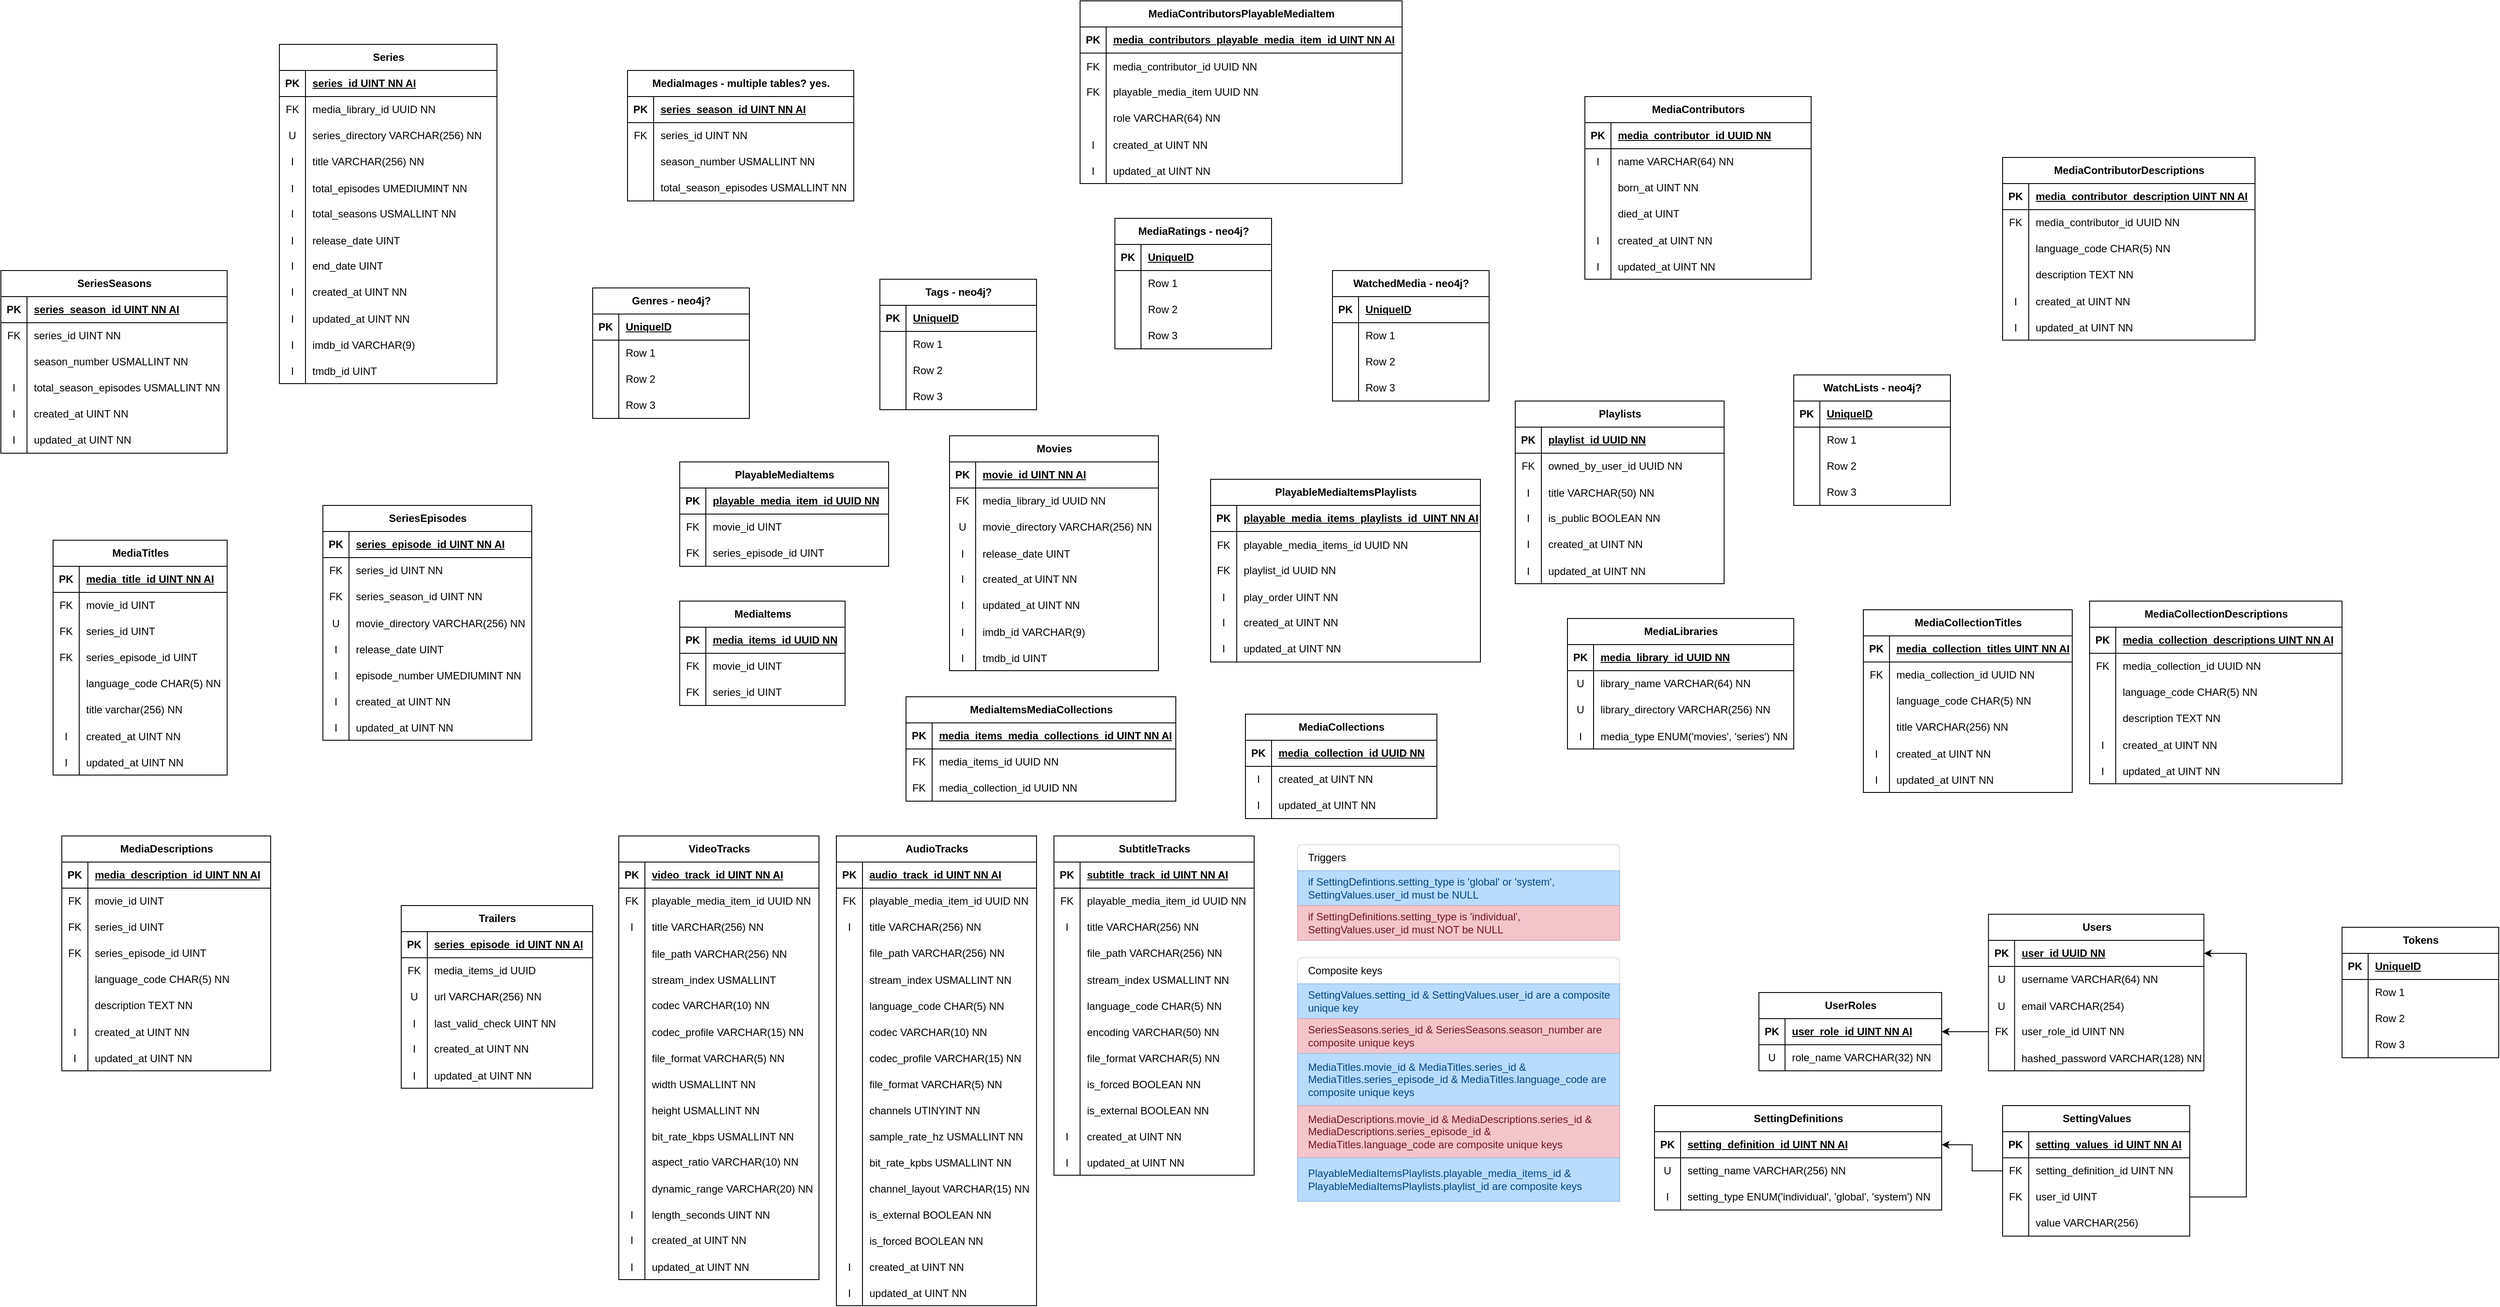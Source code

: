 <mxfile version="28.1.1">
  <diagram name="Page-1" id="454t4zQP6zOsQmV2HVAU">
    <mxGraphModel dx="6419" dy="2633" grid="1" gridSize="10" guides="1" tooltips="1" connect="1" arrows="1" fold="1" page="1" pageScale="1" pageWidth="850" pageHeight="1100" math="0" shadow="0">
      <root>
        <mxCell id="0" />
        <mxCell id="1" parent="0" />
        <mxCell id="85aaCNYVxnab2_xE0eRT-1" value="Users" style="shape=table;startSize=30;container=1;collapsible=1;childLayout=tableLayout;fixedRows=1;rowLines=0;fontStyle=1;align=center;resizeLast=1;html=1;" parent="1" vertex="1">
          <mxGeometry x="383.75" y="80" width="247.5" height="180" as="geometry" />
        </mxCell>
        <mxCell id="85aaCNYVxnab2_xE0eRT-2" value="" style="shape=tableRow;horizontal=0;startSize=0;swimlaneHead=0;swimlaneBody=0;fillColor=none;collapsible=0;dropTarget=0;points=[[0,0.5],[1,0.5]];portConstraint=eastwest;top=0;left=0;right=0;bottom=1;" parent="85aaCNYVxnab2_xE0eRT-1" vertex="1">
          <mxGeometry y="30" width="247.5" height="30" as="geometry" />
        </mxCell>
        <mxCell id="85aaCNYVxnab2_xE0eRT-3" value="PK" style="shape=partialRectangle;connectable=0;fillColor=none;top=0;left=0;bottom=0;right=0;fontStyle=1;overflow=hidden;whiteSpace=wrap;html=1;" parent="85aaCNYVxnab2_xE0eRT-2" vertex="1">
          <mxGeometry width="30" height="30" as="geometry">
            <mxRectangle width="30" height="30" as="alternateBounds" />
          </mxGeometry>
        </mxCell>
        <mxCell id="85aaCNYVxnab2_xE0eRT-4" value="user_id UUID NN" style="shape=partialRectangle;connectable=0;fillColor=none;top=0;left=0;bottom=0;right=0;align=left;spacingLeft=6;fontStyle=5;overflow=hidden;whiteSpace=wrap;html=1;" parent="85aaCNYVxnab2_xE0eRT-2" vertex="1">
          <mxGeometry x="30" width="217.5" height="30" as="geometry">
            <mxRectangle width="217.5" height="30" as="alternateBounds" />
          </mxGeometry>
        </mxCell>
        <mxCell id="85aaCNYVxnab2_xE0eRT-5" value="" style="shape=tableRow;horizontal=0;startSize=0;swimlaneHead=0;swimlaneBody=0;fillColor=none;collapsible=0;dropTarget=0;points=[[0,0.5],[1,0.5]];portConstraint=eastwest;top=0;left=0;right=0;bottom=0;" parent="85aaCNYVxnab2_xE0eRT-1" vertex="1">
          <mxGeometry y="60" width="247.5" height="30" as="geometry" />
        </mxCell>
        <mxCell id="85aaCNYVxnab2_xE0eRT-6" value="U" style="shape=partialRectangle;connectable=0;fillColor=none;top=0;left=0;bottom=0;right=0;editable=1;overflow=hidden;whiteSpace=wrap;html=1;" parent="85aaCNYVxnab2_xE0eRT-5" vertex="1">
          <mxGeometry width="30" height="30" as="geometry">
            <mxRectangle width="30" height="30" as="alternateBounds" />
          </mxGeometry>
        </mxCell>
        <mxCell id="85aaCNYVxnab2_xE0eRT-7" value="username VARCHAR(64) NN" style="shape=partialRectangle;connectable=0;fillColor=none;top=0;left=0;bottom=0;right=0;align=left;spacingLeft=6;overflow=hidden;whiteSpace=wrap;html=1;" parent="85aaCNYVxnab2_xE0eRT-5" vertex="1">
          <mxGeometry x="30" width="217.5" height="30" as="geometry">
            <mxRectangle width="217.5" height="30" as="alternateBounds" />
          </mxGeometry>
        </mxCell>
        <mxCell id="85aaCNYVxnab2_xE0eRT-107" value="" style="shape=tableRow;horizontal=0;startSize=0;swimlaneHead=0;swimlaneBody=0;fillColor=none;collapsible=0;dropTarget=0;points=[[0,0.5],[1,0.5]];portConstraint=eastwest;top=0;left=0;right=0;bottom=0;" parent="85aaCNYVxnab2_xE0eRT-1" vertex="1">
          <mxGeometry y="90" width="247.5" height="30" as="geometry" />
        </mxCell>
        <mxCell id="85aaCNYVxnab2_xE0eRT-108" value="U" style="shape=partialRectangle;connectable=0;fillColor=none;top=0;left=0;bottom=0;right=0;editable=1;overflow=hidden;" parent="85aaCNYVxnab2_xE0eRT-107" vertex="1">
          <mxGeometry width="30" height="30" as="geometry">
            <mxRectangle width="30" height="30" as="alternateBounds" />
          </mxGeometry>
        </mxCell>
        <mxCell id="85aaCNYVxnab2_xE0eRT-109" value="email VARCHAR(254)" style="shape=partialRectangle;connectable=0;fillColor=none;top=0;left=0;bottom=0;right=0;align=left;spacingLeft=6;overflow=hidden;" parent="85aaCNYVxnab2_xE0eRT-107" vertex="1">
          <mxGeometry x="30" width="217.5" height="30" as="geometry">
            <mxRectangle width="217.5" height="30" as="alternateBounds" />
          </mxGeometry>
        </mxCell>
        <mxCell id="85aaCNYVxnab2_xE0eRT-8" value="" style="shape=tableRow;horizontal=0;startSize=0;swimlaneHead=0;swimlaneBody=0;fillColor=none;collapsible=0;dropTarget=0;points=[[0,0.5],[1,0.5]];portConstraint=eastwest;top=0;left=0;right=0;bottom=0;" parent="85aaCNYVxnab2_xE0eRT-1" vertex="1">
          <mxGeometry y="120" width="247.5" height="30" as="geometry" />
        </mxCell>
        <mxCell id="85aaCNYVxnab2_xE0eRT-9" value="FK" style="shape=partialRectangle;connectable=0;fillColor=none;top=0;left=0;bottom=0;right=0;editable=1;overflow=hidden;whiteSpace=wrap;html=1;" parent="85aaCNYVxnab2_xE0eRT-8" vertex="1">
          <mxGeometry width="30" height="30" as="geometry">
            <mxRectangle width="30" height="30" as="alternateBounds" />
          </mxGeometry>
        </mxCell>
        <mxCell id="85aaCNYVxnab2_xE0eRT-10" value="user_role_id UINT NN" style="shape=partialRectangle;connectable=0;fillColor=none;top=0;left=0;bottom=0;right=0;align=left;spacingLeft=6;overflow=hidden;whiteSpace=wrap;html=1;" parent="85aaCNYVxnab2_xE0eRT-8" vertex="1">
          <mxGeometry x="30" width="217.5" height="30" as="geometry">
            <mxRectangle width="217.5" height="30" as="alternateBounds" />
          </mxGeometry>
        </mxCell>
        <mxCell id="85aaCNYVxnab2_xE0eRT-104" value="" style="shape=tableRow;horizontal=0;startSize=0;swimlaneHead=0;swimlaneBody=0;fillColor=none;collapsible=0;dropTarget=0;points=[[0,0.5],[1,0.5]];portConstraint=eastwest;top=0;left=0;right=0;bottom=0;" parent="85aaCNYVxnab2_xE0eRT-1" vertex="1">
          <mxGeometry y="150" width="247.5" height="30" as="geometry" />
        </mxCell>
        <mxCell id="85aaCNYVxnab2_xE0eRT-105" value="" style="shape=partialRectangle;connectable=0;fillColor=none;top=0;left=0;bottom=0;right=0;editable=1;overflow=hidden;" parent="85aaCNYVxnab2_xE0eRT-104" vertex="1">
          <mxGeometry width="30" height="30" as="geometry">
            <mxRectangle width="30" height="30" as="alternateBounds" />
          </mxGeometry>
        </mxCell>
        <mxCell id="85aaCNYVxnab2_xE0eRT-106" value="hashed_password VARCHAR(128) NN" style="shape=partialRectangle;connectable=0;fillColor=none;top=0;left=0;bottom=0;right=0;align=left;spacingLeft=6;overflow=hidden;" parent="85aaCNYVxnab2_xE0eRT-104" vertex="1">
          <mxGeometry x="30" width="217.5" height="30" as="geometry">
            <mxRectangle width="217.5" height="30" as="alternateBounds" />
          </mxGeometry>
        </mxCell>
        <mxCell id="85aaCNYVxnab2_xE0eRT-11" value="UserRoles" style="shape=table;startSize=30;container=1;collapsible=1;childLayout=tableLayout;fixedRows=1;rowLines=0;fontStyle=1;align=center;resizeLast=1;html=1;" parent="1" vertex="1">
          <mxGeometry x="120" y="170" width="210" height="90" as="geometry" />
        </mxCell>
        <mxCell id="85aaCNYVxnab2_xE0eRT-12" value="" style="shape=tableRow;horizontal=0;startSize=0;swimlaneHead=0;swimlaneBody=0;fillColor=none;collapsible=0;dropTarget=0;points=[[0,0.5],[1,0.5]];portConstraint=eastwest;top=0;left=0;right=0;bottom=1;" parent="85aaCNYVxnab2_xE0eRT-11" vertex="1">
          <mxGeometry y="30" width="210" height="30" as="geometry" />
        </mxCell>
        <mxCell id="85aaCNYVxnab2_xE0eRT-13" value="PK" style="shape=partialRectangle;connectable=0;fillColor=none;top=0;left=0;bottom=0;right=0;fontStyle=1;overflow=hidden;whiteSpace=wrap;html=1;" parent="85aaCNYVxnab2_xE0eRT-12" vertex="1">
          <mxGeometry width="30" height="30" as="geometry">
            <mxRectangle width="30" height="30" as="alternateBounds" />
          </mxGeometry>
        </mxCell>
        <mxCell id="85aaCNYVxnab2_xE0eRT-14" value="user_role_id UINT NN AI" style="shape=partialRectangle;connectable=0;fillColor=none;top=0;left=0;bottom=0;right=0;align=left;spacingLeft=6;fontStyle=5;overflow=hidden;whiteSpace=wrap;html=1;" parent="85aaCNYVxnab2_xE0eRT-12" vertex="1">
          <mxGeometry x="30" width="180" height="30" as="geometry">
            <mxRectangle width="180" height="30" as="alternateBounds" />
          </mxGeometry>
        </mxCell>
        <mxCell id="85aaCNYVxnab2_xE0eRT-15" value="" style="shape=tableRow;horizontal=0;startSize=0;swimlaneHead=0;swimlaneBody=0;fillColor=none;collapsible=0;dropTarget=0;points=[[0,0.5],[1,0.5]];portConstraint=eastwest;top=0;left=0;right=0;bottom=0;" parent="85aaCNYVxnab2_xE0eRT-11" vertex="1">
          <mxGeometry y="60" width="210" height="30" as="geometry" />
        </mxCell>
        <mxCell id="85aaCNYVxnab2_xE0eRT-16" value="U" style="shape=partialRectangle;connectable=0;fillColor=none;top=0;left=0;bottom=0;right=0;editable=1;overflow=hidden;whiteSpace=wrap;html=1;" parent="85aaCNYVxnab2_xE0eRT-15" vertex="1">
          <mxGeometry width="30" height="30" as="geometry">
            <mxRectangle width="30" height="30" as="alternateBounds" />
          </mxGeometry>
        </mxCell>
        <mxCell id="85aaCNYVxnab2_xE0eRT-17" value="role_name VARCHAR(32) NN" style="shape=partialRectangle;connectable=0;fillColor=none;top=0;left=0;bottom=0;right=0;align=left;spacingLeft=6;overflow=hidden;whiteSpace=wrap;html=1;" parent="85aaCNYVxnab2_xE0eRT-15" vertex="1">
          <mxGeometry x="30" width="180" height="30" as="geometry">
            <mxRectangle width="180" height="30" as="alternateBounds" />
          </mxGeometry>
        </mxCell>
        <mxCell id="85aaCNYVxnab2_xE0eRT-18" value="SettingDefinitions" style="shape=table;startSize=30;container=1;collapsible=1;childLayout=tableLayout;fixedRows=1;rowLines=0;fontStyle=1;align=center;resizeLast=1;html=1;" parent="1" vertex="1">
          <mxGeometry y="300" width="330" height="120" as="geometry" />
        </mxCell>
        <mxCell id="85aaCNYVxnab2_xE0eRT-19" value="" style="shape=tableRow;horizontal=0;startSize=0;swimlaneHead=0;swimlaneBody=0;fillColor=none;collapsible=0;dropTarget=0;points=[[0,0.5],[1,0.5]];portConstraint=eastwest;top=0;left=0;right=0;bottom=1;" parent="85aaCNYVxnab2_xE0eRT-18" vertex="1">
          <mxGeometry y="30" width="330" height="30" as="geometry" />
        </mxCell>
        <mxCell id="85aaCNYVxnab2_xE0eRT-20" value="PK" style="shape=partialRectangle;connectable=0;fillColor=none;top=0;left=0;bottom=0;right=0;fontStyle=1;overflow=hidden;whiteSpace=wrap;html=1;" parent="85aaCNYVxnab2_xE0eRT-19" vertex="1">
          <mxGeometry width="30" height="30" as="geometry">
            <mxRectangle width="30" height="30" as="alternateBounds" />
          </mxGeometry>
        </mxCell>
        <mxCell id="85aaCNYVxnab2_xE0eRT-21" value="setting_definition_id UINT NN AI" style="shape=partialRectangle;connectable=0;fillColor=none;top=0;left=0;bottom=0;right=0;align=left;spacingLeft=6;fontStyle=5;overflow=hidden;whiteSpace=wrap;html=1;" parent="85aaCNYVxnab2_xE0eRT-19" vertex="1">
          <mxGeometry x="30" width="300" height="30" as="geometry">
            <mxRectangle width="300" height="30" as="alternateBounds" />
          </mxGeometry>
        </mxCell>
        <mxCell id="85aaCNYVxnab2_xE0eRT-22" value="" style="shape=tableRow;horizontal=0;startSize=0;swimlaneHead=0;swimlaneBody=0;fillColor=none;collapsible=0;dropTarget=0;points=[[0,0.5],[1,0.5]];portConstraint=eastwest;top=0;left=0;right=0;bottom=0;" parent="85aaCNYVxnab2_xE0eRT-18" vertex="1">
          <mxGeometry y="60" width="330" height="30" as="geometry" />
        </mxCell>
        <mxCell id="85aaCNYVxnab2_xE0eRT-23" value="U" style="shape=partialRectangle;connectable=0;fillColor=none;top=0;left=0;bottom=0;right=0;editable=1;overflow=hidden;whiteSpace=wrap;html=1;" parent="85aaCNYVxnab2_xE0eRT-22" vertex="1">
          <mxGeometry width="30" height="30" as="geometry">
            <mxRectangle width="30" height="30" as="alternateBounds" />
          </mxGeometry>
        </mxCell>
        <mxCell id="85aaCNYVxnab2_xE0eRT-24" value="setting_name VARCHAR(256) NN" style="shape=partialRectangle;connectable=0;fillColor=none;top=0;left=0;bottom=0;right=0;align=left;spacingLeft=6;overflow=hidden;whiteSpace=wrap;html=1;" parent="85aaCNYVxnab2_xE0eRT-22" vertex="1">
          <mxGeometry x="30" width="300" height="30" as="geometry">
            <mxRectangle width="300" height="30" as="alternateBounds" />
          </mxGeometry>
        </mxCell>
        <mxCell id="85aaCNYVxnab2_xE0eRT-25" value="" style="shape=tableRow;horizontal=0;startSize=0;swimlaneHead=0;swimlaneBody=0;fillColor=none;collapsible=0;dropTarget=0;points=[[0,0.5],[1,0.5]];portConstraint=eastwest;top=0;left=0;right=0;bottom=0;" parent="85aaCNYVxnab2_xE0eRT-18" vertex="1">
          <mxGeometry y="90" width="330" height="30" as="geometry" />
        </mxCell>
        <mxCell id="85aaCNYVxnab2_xE0eRT-26" value="I" style="shape=partialRectangle;connectable=0;fillColor=none;top=0;left=0;bottom=0;right=0;editable=1;overflow=hidden;whiteSpace=wrap;html=1;" parent="85aaCNYVxnab2_xE0eRT-25" vertex="1">
          <mxGeometry width="30" height="30" as="geometry">
            <mxRectangle width="30" height="30" as="alternateBounds" />
          </mxGeometry>
        </mxCell>
        <mxCell id="85aaCNYVxnab2_xE0eRT-27" value="setting_type ENUM(&#39;individual&#39;, &#39;global&#39;, &#39;system&#39;) NN" style="shape=partialRectangle;connectable=0;fillColor=none;top=0;left=0;bottom=0;right=0;align=left;spacingLeft=6;overflow=hidden;whiteSpace=wrap;html=1;" parent="85aaCNYVxnab2_xE0eRT-25" vertex="1">
          <mxGeometry x="30" width="300" height="30" as="geometry">
            <mxRectangle width="300" height="30" as="alternateBounds" />
          </mxGeometry>
        </mxCell>
        <mxCell id="85aaCNYVxnab2_xE0eRT-28" value="SettingValues" style="shape=table;startSize=30;container=1;collapsible=1;childLayout=tableLayout;fixedRows=1;rowLines=0;fontStyle=1;align=center;resizeLast=1;html=1;" parent="1" vertex="1">
          <mxGeometry x="400" y="300" width="215" height="150" as="geometry" />
        </mxCell>
        <mxCell id="85aaCNYVxnab2_xE0eRT-29" value="" style="shape=tableRow;horizontal=0;startSize=0;swimlaneHead=0;swimlaneBody=0;fillColor=none;collapsible=0;dropTarget=0;points=[[0,0.5],[1,0.5]];portConstraint=eastwest;top=0;left=0;right=0;bottom=1;" parent="85aaCNYVxnab2_xE0eRT-28" vertex="1">
          <mxGeometry y="30" width="215" height="30" as="geometry" />
        </mxCell>
        <mxCell id="85aaCNYVxnab2_xE0eRT-30" value="PK" style="shape=partialRectangle;connectable=0;fillColor=none;top=0;left=0;bottom=0;right=0;fontStyle=1;overflow=hidden;whiteSpace=wrap;html=1;" parent="85aaCNYVxnab2_xE0eRT-29" vertex="1">
          <mxGeometry width="30" height="30" as="geometry">
            <mxRectangle width="30" height="30" as="alternateBounds" />
          </mxGeometry>
        </mxCell>
        <mxCell id="85aaCNYVxnab2_xE0eRT-31" value="setting_values_id UINT NN AI" style="shape=partialRectangle;connectable=0;fillColor=none;top=0;left=0;bottom=0;right=0;align=left;spacingLeft=6;fontStyle=5;overflow=hidden;whiteSpace=wrap;html=1;" parent="85aaCNYVxnab2_xE0eRT-29" vertex="1">
          <mxGeometry x="30" width="185" height="30" as="geometry">
            <mxRectangle width="185" height="30" as="alternateBounds" />
          </mxGeometry>
        </mxCell>
        <mxCell id="85aaCNYVxnab2_xE0eRT-32" value="" style="shape=tableRow;horizontal=0;startSize=0;swimlaneHead=0;swimlaneBody=0;fillColor=none;collapsible=0;dropTarget=0;points=[[0,0.5],[1,0.5]];portConstraint=eastwest;top=0;left=0;right=0;bottom=0;" parent="85aaCNYVxnab2_xE0eRT-28" vertex="1">
          <mxGeometry y="60" width="215" height="30" as="geometry" />
        </mxCell>
        <mxCell id="85aaCNYVxnab2_xE0eRT-33" value="FK" style="shape=partialRectangle;connectable=0;fillColor=none;top=0;left=0;bottom=0;right=0;editable=1;overflow=hidden;whiteSpace=wrap;html=1;" parent="85aaCNYVxnab2_xE0eRT-32" vertex="1">
          <mxGeometry width="30" height="30" as="geometry">
            <mxRectangle width="30" height="30" as="alternateBounds" />
          </mxGeometry>
        </mxCell>
        <mxCell id="85aaCNYVxnab2_xE0eRT-34" value="setting_definition_id UINT NN" style="shape=partialRectangle;connectable=0;fillColor=none;top=0;left=0;bottom=0;right=0;align=left;spacingLeft=6;overflow=hidden;whiteSpace=wrap;html=1;" parent="85aaCNYVxnab2_xE0eRT-32" vertex="1">
          <mxGeometry x="30" width="185" height="30" as="geometry">
            <mxRectangle width="185" height="30" as="alternateBounds" />
          </mxGeometry>
        </mxCell>
        <mxCell id="85aaCNYVxnab2_xE0eRT-35" value="" style="shape=tableRow;horizontal=0;startSize=0;swimlaneHead=0;swimlaneBody=0;fillColor=none;collapsible=0;dropTarget=0;points=[[0,0.5],[1,0.5]];portConstraint=eastwest;top=0;left=0;right=0;bottom=0;" parent="85aaCNYVxnab2_xE0eRT-28" vertex="1">
          <mxGeometry y="90" width="215" height="30" as="geometry" />
        </mxCell>
        <mxCell id="85aaCNYVxnab2_xE0eRT-36" value="FK" style="shape=partialRectangle;connectable=0;fillColor=none;top=0;left=0;bottom=0;right=0;editable=1;overflow=hidden;whiteSpace=wrap;html=1;" parent="85aaCNYVxnab2_xE0eRT-35" vertex="1">
          <mxGeometry width="30" height="30" as="geometry">
            <mxRectangle width="30" height="30" as="alternateBounds" />
          </mxGeometry>
        </mxCell>
        <mxCell id="85aaCNYVxnab2_xE0eRT-37" value="user_id UINT" style="shape=partialRectangle;connectable=0;fillColor=none;top=0;left=0;bottom=0;right=0;align=left;spacingLeft=6;overflow=hidden;whiteSpace=wrap;html=1;" parent="85aaCNYVxnab2_xE0eRT-35" vertex="1">
          <mxGeometry x="30" width="185" height="30" as="geometry">
            <mxRectangle width="185" height="30" as="alternateBounds" />
          </mxGeometry>
        </mxCell>
        <mxCell id="85aaCNYVxnab2_xE0eRT-38" value="" style="shape=tableRow;horizontal=0;startSize=0;swimlaneHead=0;swimlaneBody=0;fillColor=none;collapsible=0;dropTarget=0;points=[[0,0.5],[1,0.5]];portConstraint=eastwest;top=0;left=0;right=0;bottom=0;" parent="85aaCNYVxnab2_xE0eRT-28" vertex="1">
          <mxGeometry y="120" width="215" height="30" as="geometry" />
        </mxCell>
        <mxCell id="85aaCNYVxnab2_xE0eRT-39" value="" style="shape=partialRectangle;connectable=0;fillColor=none;top=0;left=0;bottom=0;right=0;editable=1;overflow=hidden;whiteSpace=wrap;html=1;" parent="85aaCNYVxnab2_xE0eRT-38" vertex="1">
          <mxGeometry width="30" height="30" as="geometry">
            <mxRectangle width="30" height="30" as="alternateBounds" />
          </mxGeometry>
        </mxCell>
        <mxCell id="85aaCNYVxnab2_xE0eRT-40" value="value VARCHAR(256)" style="shape=partialRectangle;connectable=0;fillColor=none;top=0;left=0;bottom=0;right=0;align=left;spacingLeft=6;overflow=hidden;whiteSpace=wrap;html=1;" parent="85aaCNYVxnab2_xE0eRT-38" vertex="1">
          <mxGeometry x="30" width="185" height="30" as="geometry">
            <mxRectangle width="185" height="30" as="alternateBounds" />
          </mxGeometry>
        </mxCell>
        <mxCell id="85aaCNYVxnab2_xE0eRT-41" style="edgeStyle=orthogonalEdgeStyle;rounded=0;orthogonalLoop=1;jettySize=auto;html=1;entryX=1;entryY=0.5;entryDx=0;entryDy=0;" parent="1" source="85aaCNYVxnab2_xE0eRT-32" target="85aaCNYVxnab2_xE0eRT-19" edge="1">
          <mxGeometry relative="1" as="geometry" />
        </mxCell>
        <mxCell id="85aaCNYVxnab2_xE0eRT-42" style="edgeStyle=orthogonalEdgeStyle;rounded=0;orthogonalLoop=1;jettySize=auto;html=1;entryX=1;entryY=0.5;entryDx=0;entryDy=0;" parent="1" source="85aaCNYVxnab2_xE0eRT-8" target="85aaCNYVxnab2_xE0eRT-12" edge="1">
          <mxGeometry relative="1" as="geometry" />
        </mxCell>
        <mxCell id="85aaCNYVxnab2_xE0eRT-43" style="edgeStyle=orthogonalEdgeStyle;rounded=0;orthogonalLoop=1;jettySize=auto;html=1;entryX=1;entryY=0.5;entryDx=0;entryDy=0;" parent="1" source="85aaCNYVxnab2_xE0eRT-35" target="85aaCNYVxnab2_xE0eRT-2" edge="1">
          <mxGeometry relative="1" as="geometry">
            <Array as="points">
              <mxPoint x="680" y="405" />
              <mxPoint x="680" y="125" />
            </Array>
            <mxPoint x="640" y="120" as="targetPoint" />
          </mxGeometry>
        </mxCell>
        <mxCell id="85aaCNYVxnab2_xE0eRT-44" value="" style="swimlane;fontStyle=0;childLayout=stackLayout;horizontal=1;startSize=0;horizontalStack=0;resizeParent=1;resizeParentMax=0;resizeLast=0;collapsible=0;marginBottom=0;whiteSpace=wrap;html=1;strokeColor=none;fillColor=none;" parent="1" vertex="1">
          <mxGeometry x="-410" width="370" height="110" as="geometry" />
        </mxCell>
        <mxCell id="85aaCNYVxnab2_xE0eRT-45" value="Triggers" style="text;strokeColor=#DFDFDF;fillColor=#FFFFFF;align=left;verticalAlign=middle;spacingLeft=10;spacingRight=10;overflow=hidden;points=[[0,0.5],[1,0.5]];portConstraint=eastwest;rotatable=0;whiteSpace=wrap;html=1;shape=mxgraph.bootstrap.topButton;rSize=5;fontColor=#000000;" parent="85aaCNYVxnab2_xE0eRT-44" vertex="1">
          <mxGeometry width="370" height="30" as="geometry" />
        </mxCell>
        <mxCell id="85aaCNYVxnab2_xE0eRT-46" value="if SettingDefintions.setting_type is &#39;global&#39; or &#39;system&#39;, SettingValues.user_id must be NULL" style="text;strokeColor=#A1C0DE;fillColor=#B8DCFE;fontColor=#004583;align=left;verticalAlign=middle;spacingLeft=10;spacingRight=10;overflow=hidden;points=[[0,0.5],[1,0.5]];portConstraint=eastwest;rotatable=0;whiteSpace=wrap;html=1;rSize=5;" parent="85aaCNYVxnab2_xE0eRT-44" vertex="1">
          <mxGeometry y="30" width="370" height="40" as="geometry" />
        </mxCell>
        <mxCell id="85aaCNYVxnab2_xE0eRT-47" value="if SettingDefinitions.setting_type is &#39;individual&#39;, SettingValues.user_id must NOT be NULL" style="text;strokeColor=#D5ACB2;fillColor=#F4C5CB;fontColor=#711623;align=left;verticalAlign=middle;spacingLeft=10;spacingRight=10;overflow=hidden;points=[[0,0.5],[1,0.5]];portConstraint=eastwest;rotatable=0;whiteSpace=wrap;html=1;rSize=5;" parent="85aaCNYVxnab2_xE0eRT-44" vertex="1">
          <mxGeometry y="70" width="370" height="40" as="geometry" />
        </mxCell>
        <mxCell id="85aaCNYVxnab2_xE0eRT-48" value="" style="swimlane;fontStyle=0;childLayout=stackLayout;horizontal=1;startSize=0;horizontalStack=0;resizeParent=1;resizeParentMax=0;resizeLast=0;collapsible=0;marginBottom=0;whiteSpace=wrap;html=1;strokeColor=none;fillColor=none;" parent="1" vertex="1">
          <mxGeometry x="-410" y="130" width="370" height="70" as="geometry" />
        </mxCell>
        <mxCell id="85aaCNYVxnab2_xE0eRT-49" value="Composite keys" style="text;strokeColor=#DFDFDF;fillColor=#FFFFFF;align=left;verticalAlign=middle;spacingLeft=10;spacingRight=10;overflow=hidden;points=[[0,0.5],[1,0.5]];portConstraint=eastwest;rotatable=0;whiteSpace=wrap;html=1;shape=mxgraph.bootstrap.topButton;rSize=5;fontColor=#000000;" parent="85aaCNYVxnab2_xE0eRT-48" vertex="1">
          <mxGeometry width="370" height="30" as="geometry" />
        </mxCell>
        <mxCell id="85aaCNYVxnab2_xE0eRT-50" value="SettingValues.setting_id &amp;amp; SettingValues.user_id are a composite unique key" style="text;strokeColor=#A1C0DE;fillColor=#B8DCFE;fontColor=#004583;align=left;verticalAlign=middle;spacingLeft=10;spacingRight=10;overflow=hidden;points=[[0,0.5],[1,0.5]];portConstraint=eastwest;rotatable=0;whiteSpace=wrap;html=1;rSize=5;" parent="85aaCNYVxnab2_xE0eRT-48" vertex="1">
          <mxGeometry y="30" width="370" height="40" as="geometry" />
        </mxCell>
        <mxCell id="85aaCNYVxnab2_xE0eRT-51" value="Playlists" style="shape=table;startSize=30;container=1;collapsible=1;childLayout=tableLayout;fixedRows=1;rowLines=0;fontStyle=1;align=center;resizeLast=1;html=1;" parent="1" vertex="1">
          <mxGeometry x="-160" y="-510" width="240" height="210" as="geometry" />
        </mxCell>
        <mxCell id="85aaCNYVxnab2_xE0eRT-52" value="" style="shape=tableRow;horizontal=0;startSize=0;swimlaneHead=0;swimlaneBody=0;fillColor=none;collapsible=0;dropTarget=0;points=[[0,0.5],[1,0.5]];portConstraint=eastwest;top=0;left=0;right=0;bottom=1;" parent="85aaCNYVxnab2_xE0eRT-51" vertex="1">
          <mxGeometry y="30" width="240" height="30" as="geometry" />
        </mxCell>
        <mxCell id="85aaCNYVxnab2_xE0eRT-53" value="PK" style="shape=partialRectangle;connectable=0;fillColor=none;top=0;left=0;bottom=0;right=0;fontStyle=1;overflow=hidden;whiteSpace=wrap;html=1;" parent="85aaCNYVxnab2_xE0eRT-52" vertex="1">
          <mxGeometry width="30" height="30" as="geometry">
            <mxRectangle width="30" height="30" as="alternateBounds" />
          </mxGeometry>
        </mxCell>
        <mxCell id="85aaCNYVxnab2_xE0eRT-54" value="playlist_id UUID NN" style="shape=partialRectangle;connectable=0;fillColor=none;top=0;left=0;bottom=0;right=0;align=left;spacingLeft=6;fontStyle=5;overflow=hidden;whiteSpace=wrap;html=1;" parent="85aaCNYVxnab2_xE0eRT-52" vertex="1">
          <mxGeometry x="30" width="210" height="30" as="geometry">
            <mxRectangle width="210" height="30" as="alternateBounds" />
          </mxGeometry>
        </mxCell>
        <mxCell id="85aaCNYVxnab2_xE0eRT-55" value="" style="shape=tableRow;horizontal=0;startSize=0;swimlaneHead=0;swimlaneBody=0;fillColor=none;collapsible=0;dropTarget=0;points=[[0,0.5],[1,0.5]];portConstraint=eastwest;top=0;left=0;right=0;bottom=0;" parent="85aaCNYVxnab2_xE0eRT-51" vertex="1">
          <mxGeometry y="60" width="240" height="30" as="geometry" />
        </mxCell>
        <mxCell id="85aaCNYVxnab2_xE0eRT-56" value="FK" style="shape=partialRectangle;connectable=0;fillColor=none;top=0;left=0;bottom=0;right=0;editable=1;overflow=hidden;whiteSpace=wrap;html=1;" parent="85aaCNYVxnab2_xE0eRT-55" vertex="1">
          <mxGeometry width="30" height="30" as="geometry">
            <mxRectangle width="30" height="30" as="alternateBounds" />
          </mxGeometry>
        </mxCell>
        <mxCell id="85aaCNYVxnab2_xE0eRT-57" value="owned_by_user_id UUID NN" style="shape=partialRectangle;connectable=0;fillColor=none;top=0;left=0;bottom=0;right=0;align=left;spacingLeft=6;overflow=hidden;whiteSpace=wrap;html=1;" parent="85aaCNYVxnab2_xE0eRT-55" vertex="1">
          <mxGeometry x="30" width="210" height="30" as="geometry">
            <mxRectangle width="210" height="30" as="alternateBounds" />
          </mxGeometry>
        </mxCell>
        <mxCell id="45KVH6rvyy9L-BmcHJWC-447" value="" style="shape=tableRow;horizontal=0;startSize=0;swimlaneHead=0;swimlaneBody=0;fillColor=none;collapsible=0;dropTarget=0;points=[[0,0.5],[1,0.5]];portConstraint=eastwest;top=0;left=0;right=0;bottom=0;" vertex="1" parent="85aaCNYVxnab2_xE0eRT-51">
          <mxGeometry y="90" width="240" height="30" as="geometry" />
        </mxCell>
        <mxCell id="45KVH6rvyy9L-BmcHJWC-448" value="I" style="shape=partialRectangle;connectable=0;fillColor=none;top=0;left=0;bottom=0;right=0;editable=1;overflow=hidden;" vertex="1" parent="45KVH6rvyy9L-BmcHJWC-447">
          <mxGeometry width="30" height="30" as="geometry">
            <mxRectangle width="30" height="30" as="alternateBounds" />
          </mxGeometry>
        </mxCell>
        <mxCell id="45KVH6rvyy9L-BmcHJWC-449" value="title VARCHAR(50) NN" style="shape=partialRectangle;connectable=0;fillColor=none;top=0;left=0;bottom=0;right=0;align=left;spacingLeft=6;overflow=hidden;" vertex="1" parent="45KVH6rvyy9L-BmcHJWC-447">
          <mxGeometry x="30" width="210" height="30" as="geometry">
            <mxRectangle width="210" height="30" as="alternateBounds" />
          </mxGeometry>
        </mxCell>
        <mxCell id="85aaCNYVxnab2_xE0eRT-58" value="" style="shape=tableRow;horizontal=0;startSize=0;swimlaneHead=0;swimlaneBody=0;fillColor=none;collapsible=0;dropTarget=0;points=[[0,0.5],[1,0.5]];portConstraint=eastwest;top=0;left=0;right=0;bottom=0;" parent="85aaCNYVxnab2_xE0eRT-51" vertex="1">
          <mxGeometry y="120" width="240" height="30" as="geometry" />
        </mxCell>
        <mxCell id="85aaCNYVxnab2_xE0eRT-59" value="I" style="shape=partialRectangle;connectable=0;fillColor=none;top=0;left=0;bottom=0;right=0;editable=1;overflow=hidden;whiteSpace=wrap;html=1;" parent="85aaCNYVxnab2_xE0eRT-58" vertex="1">
          <mxGeometry width="30" height="30" as="geometry">
            <mxRectangle width="30" height="30" as="alternateBounds" />
          </mxGeometry>
        </mxCell>
        <mxCell id="85aaCNYVxnab2_xE0eRT-60" value="is_public BOOLEAN NN" style="shape=partialRectangle;connectable=0;fillColor=none;top=0;left=0;bottom=0;right=0;align=left;spacingLeft=6;overflow=hidden;whiteSpace=wrap;html=1;" parent="85aaCNYVxnab2_xE0eRT-58" vertex="1">
          <mxGeometry x="30" width="210" height="30" as="geometry">
            <mxRectangle width="210" height="30" as="alternateBounds" />
          </mxGeometry>
        </mxCell>
        <mxCell id="85aaCNYVxnab2_xE0eRT-61" value="" style="shape=tableRow;horizontal=0;startSize=0;swimlaneHead=0;swimlaneBody=0;fillColor=none;collapsible=0;dropTarget=0;points=[[0,0.5],[1,0.5]];portConstraint=eastwest;top=0;left=0;right=0;bottom=0;" parent="85aaCNYVxnab2_xE0eRT-51" vertex="1">
          <mxGeometry y="150" width="240" height="30" as="geometry" />
        </mxCell>
        <mxCell id="85aaCNYVxnab2_xE0eRT-62" value="I" style="shape=partialRectangle;connectable=0;fillColor=none;top=0;left=0;bottom=0;right=0;editable=1;overflow=hidden;whiteSpace=wrap;html=1;" parent="85aaCNYVxnab2_xE0eRT-61" vertex="1">
          <mxGeometry width="30" height="30" as="geometry">
            <mxRectangle width="30" height="30" as="alternateBounds" />
          </mxGeometry>
        </mxCell>
        <mxCell id="85aaCNYVxnab2_xE0eRT-63" value="created_at UINT NN" style="shape=partialRectangle;connectable=0;fillColor=none;top=0;left=0;bottom=0;right=0;align=left;spacingLeft=6;overflow=hidden;whiteSpace=wrap;html=1;" parent="85aaCNYVxnab2_xE0eRT-61" vertex="1">
          <mxGeometry x="30" width="210" height="30" as="geometry">
            <mxRectangle width="210" height="30" as="alternateBounds" />
          </mxGeometry>
        </mxCell>
        <mxCell id="45KVH6rvyy9L-BmcHJWC-444" value="" style="shape=tableRow;horizontal=0;startSize=0;swimlaneHead=0;swimlaneBody=0;fillColor=none;collapsible=0;dropTarget=0;points=[[0,0.5],[1,0.5]];portConstraint=eastwest;top=0;left=0;right=0;bottom=0;" vertex="1" parent="85aaCNYVxnab2_xE0eRT-51">
          <mxGeometry y="180" width="240" height="30" as="geometry" />
        </mxCell>
        <mxCell id="45KVH6rvyy9L-BmcHJWC-445" value="I" style="shape=partialRectangle;connectable=0;fillColor=none;top=0;left=0;bottom=0;right=0;editable=1;overflow=hidden;" vertex="1" parent="45KVH6rvyy9L-BmcHJWC-444">
          <mxGeometry width="30" height="30" as="geometry">
            <mxRectangle width="30" height="30" as="alternateBounds" />
          </mxGeometry>
        </mxCell>
        <mxCell id="45KVH6rvyy9L-BmcHJWC-446" value="updated_at UINT NN" style="shape=partialRectangle;connectable=0;fillColor=none;top=0;left=0;bottom=0;right=0;align=left;spacingLeft=6;overflow=hidden;" vertex="1" parent="45KVH6rvyy9L-BmcHJWC-444">
          <mxGeometry x="30" width="210" height="30" as="geometry">
            <mxRectangle width="210" height="30" as="alternateBounds" />
          </mxGeometry>
        </mxCell>
        <mxCell id="85aaCNYVxnab2_xE0eRT-64" value="MediaLibraries" style="shape=table;startSize=30;container=1;collapsible=1;childLayout=tableLayout;fixedRows=1;rowLines=0;fontStyle=1;align=center;resizeLast=1;html=1;" parent="1" vertex="1">
          <mxGeometry x="-100" y="-260" width="260" height="150" as="geometry" />
        </mxCell>
        <mxCell id="85aaCNYVxnab2_xE0eRT-65" value="" style="shape=tableRow;horizontal=0;startSize=0;swimlaneHead=0;swimlaneBody=0;fillColor=none;collapsible=0;dropTarget=0;points=[[0,0.5],[1,0.5]];portConstraint=eastwest;top=0;left=0;right=0;bottom=1;" parent="85aaCNYVxnab2_xE0eRT-64" vertex="1">
          <mxGeometry y="30" width="260" height="30" as="geometry" />
        </mxCell>
        <mxCell id="85aaCNYVxnab2_xE0eRT-66" value="PK" style="shape=partialRectangle;connectable=0;fillColor=none;top=0;left=0;bottom=0;right=0;fontStyle=1;overflow=hidden;whiteSpace=wrap;html=1;" parent="85aaCNYVxnab2_xE0eRT-65" vertex="1">
          <mxGeometry width="30" height="30" as="geometry">
            <mxRectangle width="30" height="30" as="alternateBounds" />
          </mxGeometry>
        </mxCell>
        <mxCell id="85aaCNYVxnab2_xE0eRT-67" value="media_library_id UUID NN" style="shape=partialRectangle;connectable=0;fillColor=none;top=0;left=0;bottom=0;right=0;align=left;spacingLeft=6;fontStyle=5;overflow=hidden;whiteSpace=wrap;html=1;" parent="85aaCNYVxnab2_xE0eRT-65" vertex="1">
          <mxGeometry x="30" width="230" height="30" as="geometry">
            <mxRectangle width="230" height="30" as="alternateBounds" />
          </mxGeometry>
        </mxCell>
        <mxCell id="85aaCNYVxnab2_xE0eRT-68" value="" style="shape=tableRow;horizontal=0;startSize=0;swimlaneHead=0;swimlaneBody=0;fillColor=none;collapsible=0;dropTarget=0;points=[[0,0.5],[1,0.5]];portConstraint=eastwest;top=0;left=0;right=0;bottom=0;" parent="85aaCNYVxnab2_xE0eRT-64" vertex="1">
          <mxGeometry y="60" width="260" height="30" as="geometry" />
        </mxCell>
        <mxCell id="85aaCNYVxnab2_xE0eRT-69" value="U" style="shape=partialRectangle;connectable=0;fillColor=none;top=0;left=0;bottom=0;right=0;editable=1;overflow=hidden;whiteSpace=wrap;html=1;" parent="85aaCNYVxnab2_xE0eRT-68" vertex="1">
          <mxGeometry width="30" height="30" as="geometry">
            <mxRectangle width="30" height="30" as="alternateBounds" />
          </mxGeometry>
        </mxCell>
        <mxCell id="85aaCNYVxnab2_xE0eRT-70" value="library_name VARCHAR(64) NN" style="shape=partialRectangle;connectable=0;fillColor=none;top=0;left=0;bottom=0;right=0;align=left;spacingLeft=6;overflow=hidden;whiteSpace=wrap;html=1;" parent="85aaCNYVxnab2_xE0eRT-68" vertex="1">
          <mxGeometry x="30" width="230" height="30" as="geometry">
            <mxRectangle width="230" height="30" as="alternateBounds" />
          </mxGeometry>
        </mxCell>
        <mxCell id="85aaCNYVxnab2_xE0eRT-71" value="" style="shape=tableRow;horizontal=0;startSize=0;swimlaneHead=0;swimlaneBody=0;fillColor=none;collapsible=0;dropTarget=0;points=[[0,0.5],[1,0.5]];portConstraint=eastwest;top=0;left=0;right=0;bottom=0;" parent="85aaCNYVxnab2_xE0eRT-64" vertex="1">
          <mxGeometry y="90" width="260" height="30" as="geometry" />
        </mxCell>
        <mxCell id="85aaCNYVxnab2_xE0eRT-72" value="U" style="shape=partialRectangle;connectable=0;fillColor=none;top=0;left=0;bottom=0;right=0;editable=1;overflow=hidden;whiteSpace=wrap;html=1;" parent="85aaCNYVxnab2_xE0eRT-71" vertex="1">
          <mxGeometry width="30" height="30" as="geometry">
            <mxRectangle width="30" height="30" as="alternateBounds" />
          </mxGeometry>
        </mxCell>
        <mxCell id="85aaCNYVxnab2_xE0eRT-73" value="library_directory VARCHAR(256) NN" style="shape=partialRectangle;connectable=0;fillColor=none;top=0;left=0;bottom=0;right=0;align=left;spacingLeft=6;overflow=hidden;whiteSpace=wrap;html=1;" parent="85aaCNYVxnab2_xE0eRT-71" vertex="1">
          <mxGeometry x="30" width="230" height="30" as="geometry">
            <mxRectangle width="230" height="30" as="alternateBounds" />
          </mxGeometry>
        </mxCell>
        <mxCell id="85aaCNYVxnab2_xE0eRT-191" value="" style="shape=tableRow;horizontal=0;startSize=0;swimlaneHead=0;swimlaneBody=0;fillColor=none;collapsible=0;dropTarget=0;points=[[0,0.5],[1,0.5]];portConstraint=eastwest;top=0;left=0;right=0;bottom=0;" parent="85aaCNYVxnab2_xE0eRT-64" vertex="1">
          <mxGeometry y="120" width="260" height="30" as="geometry" />
        </mxCell>
        <mxCell id="85aaCNYVxnab2_xE0eRT-192" value="I" style="shape=partialRectangle;connectable=0;fillColor=none;top=0;left=0;bottom=0;right=0;editable=1;overflow=hidden;" parent="85aaCNYVxnab2_xE0eRT-191" vertex="1">
          <mxGeometry width="30" height="30" as="geometry">
            <mxRectangle width="30" height="30" as="alternateBounds" />
          </mxGeometry>
        </mxCell>
        <mxCell id="85aaCNYVxnab2_xE0eRT-193" value="media_type ENUM(&#39;movies&#39;, &#39;series&#39;) NN" style="shape=partialRectangle;connectable=0;fillColor=none;top=0;left=0;bottom=0;right=0;align=left;spacingLeft=6;overflow=hidden;" parent="85aaCNYVxnab2_xE0eRT-191" vertex="1">
          <mxGeometry x="30" width="230" height="30" as="geometry">
            <mxRectangle width="230" height="30" as="alternateBounds" />
          </mxGeometry>
        </mxCell>
        <mxCell id="85aaCNYVxnab2_xE0eRT-91" value="MediaContributors" style="shape=table;startSize=30;container=1;collapsible=1;childLayout=tableLayout;fixedRows=1;rowLines=0;fontStyle=1;align=center;resizeLast=1;html=1;" parent="1" vertex="1">
          <mxGeometry x="-80" y="-860" width="260" height="210" as="geometry" />
        </mxCell>
        <mxCell id="85aaCNYVxnab2_xE0eRT-92" value="" style="shape=tableRow;horizontal=0;startSize=0;swimlaneHead=0;swimlaneBody=0;fillColor=none;collapsible=0;dropTarget=0;points=[[0,0.5],[1,0.5]];portConstraint=eastwest;top=0;left=0;right=0;bottom=1;" parent="85aaCNYVxnab2_xE0eRT-91" vertex="1">
          <mxGeometry y="30" width="260" height="30" as="geometry" />
        </mxCell>
        <mxCell id="85aaCNYVxnab2_xE0eRT-93" value="PK" style="shape=partialRectangle;connectable=0;fillColor=none;top=0;left=0;bottom=0;right=0;fontStyle=1;overflow=hidden;whiteSpace=wrap;html=1;" parent="85aaCNYVxnab2_xE0eRT-92" vertex="1">
          <mxGeometry width="30" height="30" as="geometry">
            <mxRectangle width="30" height="30" as="alternateBounds" />
          </mxGeometry>
        </mxCell>
        <mxCell id="85aaCNYVxnab2_xE0eRT-94" value="media_contributor_id UUID NN" style="shape=partialRectangle;connectable=0;fillColor=none;top=0;left=0;bottom=0;right=0;align=left;spacingLeft=6;fontStyle=5;overflow=hidden;whiteSpace=wrap;html=1;" parent="85aaCNYVxnab2_xE0eRT-92" vertex="1">
          <mxGeometry x="30" width="230" height="30" as="geometry">
            <mxRectangle width="230" height="30" as="alternateBounds" />
          </mxGeometry>
        </mxCell>
        <mxCell id="85aaCNYVxnab2_xE0eRT-95" value="" style="shape=tableRow;horizontal=0;startSize=0;swimlaneHead=0;swimlaneBody=0;fillColor=none;collapsible=0;dropTarget=0;points=[[0,0.5],[1,0.5]];portConstraint=eastwest;top=0;left=0;right=0;bottom=0;" parent="85aaCNYVxnab2_xE0eRT-91" vertex="1">
          <mxGeometry y="60" width="260" height="30" as="geometry" />
        </mxCell>
        <mxCell id="85aaCNYVxnab2_xE0eRT-96" value="I" style="shape=partialRectangle;connectable=0;fillColor=none;top=0;left=0;bottom=0;right=0;editable=1;overflow=hidden;whiteSpace=wrap;html=1;" parent="85aaCNYVxnab2_xE0eRT-95" vertex="1">
          <mxGeometry width="30" height="30" as="geometry">
            <mxRectangle width="30" height="30" as="alternateBounds" />
          </mxGeometry>
        </mxCell>
        <mxCell id="85aaCNYVxnab2_xE0eRT-97" value="name VARCHAR(64) NN" style="shape=partialRectangle;connectable=0;fillColor=none;top=0;left=0;bottom=0;right=0;align=left;spacingLeft=6;overflow=hidden;whiteSpace=wrap;html=1;" parent="85aaCNYVxnab2_xE0eRT-95" vertex="1">
          <mxGeometry x="30" width="230" height="30" as="geometry">
            <mxRectangle width="230" height="30" as="alternateBounds" />
          </mxGeometry>
        </mxCell>
        <mxCell id="85aaCNYVxnab2_xE0eRT-98" value="" style="shape=tableRow;horizontal=0;startSize=0;swimlaneHead=0;swimlaneBody=0;fillColor=none;collapsible=0;dropTarget=0;points=[[0,0.5],[1,0.5]];portConstraint=eastwest;top=0;left=0;right=0;bottom=0;" parent="85aaCNYVxnab2_xE0eRT-91" vertex="1">
          <mxGeometry y="90" width="260" height="30" as="geometry" />
        </mxCell>
        <mxCell id="85aaCNYVxnab2_xE0eRT-99" value="" style="shape=partialRectangle;connectable=0;fillColor=none;top=0;left=0;bottom=0;right=0;editable=1;overflow=hidden;whiteSpace=wrap;html=1;" parent="85aaCNYVxnab2_xE0eRT-98" vertex="1">
          <mxGeometry width="30" height="30" as="geometry">
            <mxRectangle width="30" height="30" as="alternateBounds" />
          </mxGeometry>
        </mxCell>
        <mxCell id="85aaCNYVxnab2_xE0eRT-100" value="born_at UINT NN" style="shape=partialRectangle;connectable=0;fillColor=none;top=0;left=0;bottom=0;right=0;align=left;spacingLeft=6;overflow=hidden;whiteSpace=wrap;html=1;" parent="85aaCNYVxnab2_xE0eRT-98" vertex="1">
          <mxGeometry x="30" width="230" height="30" as="geometry">
            <mxRectangle width="230" height="30" as="alternateBounds" />
          </mxGeometry>
        </mxCell>
        <mxCell id="85aaCNYVxnab2_xE0eRT-101" value="" style="shape=tableRow;horizontal=0;startSize=0;swimlaneHead=0;swimlaneBody=0;fillColor=none;collapsible=0;dropTarget=0;points=[[0,0.5],[1,0.5]];portConstraint=eastwest;top=0;left=0;right=0;bottom=0;" parent="85aaCNYVxnab2_xE0eRT-91" vertex="1">
          <mxGeometry y="120" width="260" height="30" as="geometry" />
        </mxCell>
        <mxCell id="85aaCNYVxnab2_xE0eRT-102" value="" style="shape=partialRectangle;connectable=0;fillColor=none;top=0;left=0;bottom=0;right=0;editable=1;overflow=hidden;whiteSpace=wrap;html=1;" parent="85aaCNYVxnab2_xE0eRT-101" vertex="1">
          <mxGeometry width="30" height="30" as="geometry">
            <mxRectangle width="30" height="30" as="alternateBounds" />
          </mxGeometry>
        </mxCell>
        <mxCell id="85aaCNYVxnab2_xE0eRT-103" value="died_at UINT" style="shape=partialRectangle;connectable=0;fillColor=none;top=0;left=0;bottom=0;right=0;align=left;spacingLeft=6;overflow=hidden;whiteSpace=wrap;html=1;" parent="85aaCNYVxnab2_xE0eRT-101" vertex="1">
          <mxGeometry x="30" width="230" height="30" as="geometry">
            <mxRectangle width="230" height="30" as="alternateBounds" />
          </mxGeometry>
        </mxCell>
        <mxCell id="45KVH6rvyy9L-BmcHJWC-495" value="" style="shape=tableRow;horizontal=0;startSize=0;swimlaneHead=0;swimlaneBody=0;fillColor=none;collapsible=0;dropTarget=0;points=[[0,0.5],[1,0.5]];portConstraint=eastwest;top=0;left=0;right=0;bottom=0;" vertex="1" parent="85aaCNYVxnab2_xE0eRT-91">
          <mxGeometry y="150" width="260" height="30" as="geometry" />
        </mxCell>
        <mxCell id="45KVH6rvyy9L-BmcHJWC-496" value="I" style="shape=partialRectangle;connectable=0;fillColor=none;top=0;left=0;bottom=0;right=0;editable=1;overflow=hidden;" vertex="1" parent="45KVH6rvyy9L-BmcHJWC-495">
          <mxGeometry width="30" height="30" as="geometry">
            <mxRectangle width="30" height="30" as="alternateBounds" />
          </mxGeometry>
        </mxCell>
        <mxCell id="45KVH6rvyy9L-BmcHJWC-497" value="created_at UINT NN" style="shape=partialRectangle;connectable=0;fillColor=none;top=0;left=0;bottom=0;right=0;align=left;spacingLeft=6;overflow=hidden;" vertex="1" parent="45KVH6rvyy9L-BmcHJWC-495">
          <mxGeometry x="30" width="230" height="30" as="geometry">
            <mxRectangle width="230" height="30" as="alternateBounds" />
          </mxGeometry>
        </mxCell>
        <mxCell id="45KVH6rvyy9L-BmcHJWC-498" value="" style="shape=tableRow;horizontal=0;startSize=0;swimlaneHead=0;swimlaneBody=0;fillColor=none;collapsible=0;dropTarget=0;points=[[0,0.5],[1,0.5]];portConstraint=eastwest;top=0;left=0;right=0;bottom=0;" vertex="1" parent="85aaCNYVxnab2_xE0eRT-91">
          <mxGeometry y="180" width="260" height="30" as="geometry" />
        </mxCell>
        <mxCell id="45KVH6rvyy9L-BmcHJWC-499" value="I" style="shape=partialRectangle;connectable=0;fillColor=none;top=0;left=0;bottom=0;right=0;editable=1;overflow=hidden;" vertex="1" parent="45KVH6rvyy9L-BmcHJWC-498">
          <mxGeometry width="30" height="30" as="geometry">
            <mxRectangle width="30" height="30" as="alternateBounds" />
          </mxGeometry>
        </mxCell>
        <mxCell id="45KVH6rvyy9L-BmcHJWC-500" value="updated_at UINT NN" style="shape=partialRectangle;connectable=0;fillColor=none;top=0;left=0;bottom=0;right=0;align=left;spacingLeft=6;overflow=hidden;" vertex="1" parent="45KVH6rvyy9L-BmcHJWC-498">
          <mxGeometry x="30" width="230" height="30" as="geometry">
            <mxRectangle width="230" height="30" as="alternateBounds" />
          </mxGeometry>
        </mxCell>
        <mxCell id="85aaCNYVxnab2_xE0eRT-113" value="MediaCollections" style="shape=table;startSize=30;container=1;collapsible=1;childLayout=tableLayout;fixedRows=1;rowLines=0;fontStyle=1;align=center;resizeLast=1;html=1;" parent="1" vertex="1">
          <mxGeometry x="-470" y="-150" width="220" height="120" as="geometry" />
        </mxCell>
        <mxCell id="85aaCNYVxnab2_xE0eRT-114" value="" style="shape=tableRow;horizontal=0;startSize=0;swimlaneHead=0;swimlaneBody=0;fillColor=none;collapsible=0;dropTarget=0;points=[[0,0.5],[1,0.5]];portConstraint=eastwest;top=0;left=0;right=0;bottom=1;" parent="85aaCNYVxnab2_xE0eRT-113" vertex="1">
          <mxGeometry y="30" width="220" height="30" as="geometry" />
        </mxCell>
        <mxCell id="85aaCNYVxnab2_xE0eRT-115" value="PK" style="shape=partialRectangle;connectable=0;fillColor=none;top=0;left=0;bottom=0;right=0;fontStyle=1;overflow=hidden;whiteSpace=wrap;html=1;" parent="85aaCNYVxnab2_xE0eRT-114" vertex="1">
          <mxGeometry width="30" height="30" as="geometry">
            <mxRectangle width="30" height="30" as="alternateBounds" />
          </mxGeometry>
        </mxCell>
        <mxCell id="85aaCNYVxnab2_xE0eRT-116" value="media_collection_id UUID NN" style="shape=partialRectangle;connectable=0;fillColor=none;top=0;left=0;bottom=0;right=0;align=left;spacingLeft=6;fontStyle=5;overflow=hidden;whiteSpace=wrap;html=1;" parent="85aaCNYVxnab2_xE0eRT-114" vertex="1">
          <mxGeometry x="30" width="190" height="30" as="geometry">
            <mxRectangle width="190" height="30" as="alternateBounds" />
          </mxGeometry>
        </mxCell>
        <mxCell id="85aaCNYVxnab2_xE0eRT-117" value="" style="shape=tableRow;horizontal=0;startSize=0;swimlaneHead=0;swimlaneBody=0;fillColor=none;collapsible=0;dropTarget=0;points=[[0,0.5],[1,0.5]];portConstraint=eastwest;top=0;left=0;right=0;bottom=0;" parent="85aaCNYVxnab2_xE0eRT-113" vertex="1">
          <mxGeometry y="60" width="220" height="30" as="geometry" />
        </mxCell>
        <mxCell id="85aaCNYVxnab2_xE0eRT-118" value="I" style="shape=partialRectangle;connectable=0;fillColor=none;top=0;left=0;bottom=0;right=0;editable=1;overflow=hidden;whiteSpace=wrap;html=1;" parent="85aaCNYVxnab2_xE0eRT-117" vertex="1">
          <mxGeometry width="30" height="30" as="geometry">
            <mxRectangle width="30" height="30" as="alternateBounds" />
          </mxGeometry>
        </mxCell>
        <mxCell id="85aaCNYVxnab2_xE0eRT-119" value="created_at UINT NN" style="shape=partialRectangle;connectable=0;fillColor=none;top=0;left=0;bottom=0;right=0;align=left;spacingLeft=6;overflow=hidden;whiteSpace=wrap;html=1;" parent="85aaCNYVxnab2_xE0eRT-117" vertex="1">
          <mxGeometry x="30" width="190" height="30" as="geometry">
            <mxRectangle width="190" height="30" as="alternateBounds" />
          </mxGeometry>
        </mxCell>
        <mxCell id="85aaCNYVxnab2_xE0eRT-120" value="" style="shape=tableRow;horizontal=0;startSize=0;swimlaneHead=0;swimlaneBody=0;fillColor=none;collapsible=0;dropTarget=0;points=[[0,0.5],[1,0.5]];portConstraint=eastwest;top=0;left=0;right=0;bottom=0;" parent="85aaCNYVxnab2_xE0eRT-113" vertex="1">
          <mxGeometry y="90" width="220" height="30" as="geometry" />
        </mxCell>
        <mxCell id="85aaCNYVxnab2_xE0eRT-121" value="I" style="shape=partialRectangle;connectable=0;fillColor=none;top=0;left=0;bottom=0;right=0;editable=1;overflow=hidden;whiteSpace=wrap;html=1;" parent="85aaCNYVxnab2_xE0eRT-120" vertex="1">
          <mxGeometry width="30" height="30" as="geometry">
            <mxRectangle width="30" height="30" as="alternateBounds" />
          </mxGeometry>
        </mxCell>
        <mxCell id="85aaCNYVxnab2_xE0eRT-122" value="updated_at UINT NN" style="shape=partialRectangle;connectable=0;fillColor=none;top=0;left=0;bottom=0;right=0;align=left;spacingLeft=6;overflow=hidden;whiteSpace=wrap;html=1;" parent="85aaCNYVxnab2_xE0eRT-120" vertex="1">
          <mxGeometry x="30" width="190" height="30" as="geometry">
            <mxRectangle width="190" height="30" as="alternateBounds" />
          </mxGeometry>
        </mxCell>
        <mxCell id="85aaCNYVxnab2_xE0eRT-139" value="Series" style="shape=table;startSize=30;container=1;collapsible=1;childLayout=tableLayout;fixedRows=1;rowLines=0;fontStyle=1;align=center;resizeLast=1;html=1;" parent="1" vertex="1">
          <mxGeometry x="-1580" y="-920" width="250" height="390" as="geometry" />
        </mxCell>
        <mxCell id="85aaCNYVxnab2_xE0eRT-140" value="" style="shape=tableRow;horizontal=0;startSize=0;swimlaneHead=0;swimlaneBody=0;fillColor=none;collapsible=0;dropTarget=0;points=[[0,0.5],[1,0.5]];portConstraint=eastwest;top=0;left=0;right=0;bottom=1;" parent="85aaCNYVxnab2_xE0eRT-139" vertex="1">
          <mxGeometry y="30" width="250" height="30" as="geometry" />
        </mxCell>
        <mxCell id="85aaCNYVxnab2_xE0eRT-141" value="PK" style="shape=partialRectangle;connectable=0;fillColor=none;top=0;left=0;bottom=0;right=0;fontStyle=1;overflow=hidden;whiteSpace=wrap;html=1;" parent="85aaCNYVxnab2_xE0eRT-140" vertex="1">
          <mxGeometry width="30" height="30" as="geometry">
            <mxRectangle width="30" height="30" as="alternateBounds" />
          </mxGeometry>
        </mxCell>
        <mxCell id="85aaCNYVxnab2_xE0eRT-142" value="series_id UINT NN AI" style="shape=partialRectangle;connectable=0;fillColor=none;top=0;left=0;bottom=0;right=0;align=left;spacingLeft=6;fontStyle=5;overflow=hidden;whiteSpace=wrap;html=1;" parent="85aaCNYVxnab2_xE0eRT-140" vertex="1">
          <mxGeometry x="30" width="220" height="30" as="geometry">
            <mxRectangle width="220" height="30" as="alternateBounds" />
          </mxGeometry>
        </mxCell>
        <mxCell id="85aaCNYVxnab2_xE0eRT-143" value="" style="shape=tableRow;horizontal=0;startSize=0;swimlaneHead=0;swimlaneBody=0;fillColor=none;collapsible=0;dropTarget=0;points=[[0,0.5],[1,0.5]];portConstraint=eastwest;top=0;left=0;right=0;bottom=0;" parent="85aaCNYVxnab2_xE0eRT-139" vertex="1">
          <mxGeometry y="60" width="250" height="30" as="geometry" />
        </mxCell>
        <mxCell id="85aaCNYVxnab2_xE0eRT-144" value="FK" style="shape=partialRectangle;connectable=0;fillColor=none;top=0;left=0;bottom=0;right=0;editable=1;overflow=hidden;whiteSpace=wrap;html=1;" parent="85aaCNYVxnab2_xE0eRT-143" vertex="1">
          <mxGeometry width="30" height="30" as="geometry">
            <mxRectangle width="30" height="30" as="alternateBounds" />
          </mxGeometry>
        </mxCell>
        <mxCell id="85aaCNYVxnab2_xE0eRT-145" value="media_library_id UUID NN" style="shape=partialRectangle;connectable=0;fillColor=none;top=0;left=0;bottom=0;right=0;align=left;spacingLeft=6;overflow=hidden;whiteSpace=wrap;html=1;" parent="85aaCNYVxnab2_xE0eRT-143" vertex="1">
          <mxGeometry x="30" width="220" height="30" as="geometry">
            <mxRectangle width="220" height="30" as="alternateBounds" />
          </mxGeometry>
        </mxCell>
        <mxCell id="85aaCNYVxnab2_xE0eRT-146" value="" style="shape=tableRow;horizontal=0;startSize=0;swimlaneHead=0;swimlaneBody=0;fillColor=none;collapsible=0;dropTarget=0;points=[[0,0.5],[1,0.5]];portConstraint=eastwest;top=0;left=0;right=0;bottom=0;" parent="85aaCNYVxnab2_xE0eRT-139" vertex="1">
          <mxGeometry y="90" width="250" height="30" as="geometry" />
        </mxCell>
        <mxCell id="85aaCNYVxnab2_xE0eRT-147" value="U" style="shape=partialRectangle;connectable=0;fillColor=none;top=0;left=0;bottom=0;right=0;editable=1;overflow=hidden;whiteSpace=wrap;html=1;" parent="85aaCNYVxnab2_xE0eRT-146" vertex="1">
          <mxGeometry width="30" height="30" as="geometry">
            <mxRectangle width="30" height="30" as="alternateBounds" />
          </mxGeometry>
        </mxCell>
        <mxCell id="85aaCNYVxnab2_xE0eRT-148" value="series_directory VARCHAR(256) NN" style="shape=partialRectangle;connectable=0;fillColor=none;top=0;left=0;bottom=0;right=0;align=left;spacingLeft=6;overflow=hidden;whiteSpace=wrap;html=1;" parent="85aaCNYVxnab2_xE0eRT-146" vertex="1">
          <mxGeometry x="30" width="220" height="30" as="geometry">
            <mxRectangle width="220" height="30" as="alternateBounds" />
          </mxGeometry>
        </mxCell>
        <mxCell id="85aaCNYVxnab2_xE0eRT-149" value="" style="shape=tableRow;horizontal=0;startSize=0;swimlaneHead=0;swimlaneBody=0;fillColor=none;collapsible=0;dropTarget=0;points=[[0,0.5],[1,0.5]];portConstraint=eastwest;top=0;left=0;right=0;bottom=0;" parent="85aaCNYVxnab2_xE0eRT-139" vertex="1">
          <mxGeometry y="120" width="250" height="30" as="geometry" />
        </mxCell>
        <mxCell id="85aaCNYVxnab2_xE0eRT-150" value="I" style="shape=partialRectangle;connectable=0;fillColor=none;top=0;left=0;bottom=0;right=0;editable=1;overflow=hidden;whiteSpace=wrap;html=1;" parent="85aaCNYVxnab2_xE0eRT-149" vertex="1">
          <mxGeometry width="30" height="30" as="geometry">
            <mxRectangle width="30" height="30" as="alternateBounds" />
          </mxGeometry>
        </mxCell>
        <mxCell id="85aaCNYVxnab2_xE0eRT-151" value="title VARCHAR(256) NN" style="shape=partialRectangle;connectable=0;fillColor=none;top=0;left=0;bottom=0;right=0;align=left;spacingLeft=6;overflow=hidden;whiteSpace=wrap;html=1;" parent="85aaCNYVxnab2_xE0eRT-149" vertex="1">
          <mxGeometry x="30" width="220" height="30" as="geometry">
            <mxRectangle width="220" height="30" as="alternateBounds" />
          </mxGeometry>
        </mxCell>
        <mxCell id="45KVH6rvyy9L-BmcHJWC-147" value="" style="shape=tableRow;horizontal=0;startSize=0;swimlaneHead=0;swimlaneBody=0;fillColor=none;collapsible=0;dropTarget=0;points=[[0,0.5],[1,0.5]];portConstraint=eastwest;top=0;left=0;right=0;bottom=0;" vertex="1" parent="85aaCNYVxnab2_xE0eRT-139">
          <mxGeometry y="150" width="250" height="30" as="geometry" />
        </mxCell>
        <mxCell id="45KVH6rvyy9L-BmcHJWC-148" value="I" style="shape=partialRectangle;connectable=0;fillColor=none;top=0;left=0;bottom=0;right=0;editable=1;overflow=hidden;" vertex="1" parent="45KVH6rvyy9L-BmcHJWC-147">
          <mxGeometry width="30" height="30" as="geometry">
            <mxRectangle width="30" height="30" as="alternateBounds" />
          </mxGeometry>
        </mxCell>
        <mxCell id="45KVH6rvyy9L-BmcHJWC-149" value="total_episodes UMEDIUMINT NN" style="shape=partialRectangle;connectable=0;fillColor=none;top=0;left=0;bottom=0;right=0;align=left;spacingLeft=6;overflow=hidden;" vertex="1" parent="45KVH6rvyy9L-BmcHJWC-147">
          <mxGeometry x="30" width="220" height="30" as="geometry">
            <mxRectangle width="220" height="30" as="alternateBounds" />
          </mxGeometry>
        </mxCell>
        <mxCell id="45KVH6rvyy9L-BmcHJWC-150" value="" style="shape=tableRow;horizontal=0;startSize=0;swimlaneHead=0;swimlaneBody=0;fillColor=none;collapsible=0;dropTarget=0;points=[[0,0.5],[1,0.5]];portConstraint=eastwest;top=0;left=0;right=0;bottom=0;" vertex="1" parent="85aaCNYVxnab2_xE0eRT-139">
          <mxGeometry y="180" width="250" height="30" as="geometry" />
        </mxCell>
        <mxCell id="45KVH6rvyy9L-BmcHJWC-151" value="I" style="shape=partialRectangle;connectable=0;fillColor=none;top=0;left=0;bottom=0;right=0;fontStyle=0;overflow=hidden;whiteSpace=wrap;html=1;" vertex="1" parent="45KVH6rvyy9L-BmcHJWC-150">
          <mxGeometry width="30" height="30" as="geometry">
            <mxRectangle width="30" height="30" as="alternateBounds" />
          </mxGeometry>
        </mxCell>
        <mxCell id="45KVH6rvyy9L-BmcHJWC-152" value="total_seasons USMALLINT NN" style="shape=partialRectangle;connectable=0;fillColor=none;top=0;left=0;bottom=0;right=0;align=left;spacingLeft=6;fontStyle=0;overflow=hidden;whiteSpace=wrap;html=1;" vertex="1" parent="45KVH6rvyy9L-BmcHJWC-150">
          <mxGeometry x="30" width="220" height="30" as="geometry">
            <mxRectangle width="220" height="30" as="alternateBounds" />
          </mxGeometry>
        </mxCell>
        <mxCell id="45KVH6rvyy9L-BmcHJWC-132" value="" style="shape=tableRow;horizontal=0;startSize=0;swimlaneHead=0;swimlaneBody=0;fillColor=none;collapsible=0;dropTarget=0;points=[[0,0.5],[1,0.5]];portConstraint=eastwest;top=0;left=0;right=0;bottom=0;" vertex="1" parent="85aaCNYVxnab2_xE0eRT-139">
          <mxGeometry y="210" width="250" height="30" as="geometry" />
        </mxCell>
        <mxCell id="45KVH6rvyy9L-BmcHJWC-133" value="I" style="shape=partialRectangle;connectable=0;fillColor=none;top=0;left=0;bottom=0;right=0;editable=1;overflow=hidden;" vertex="1" parent="45KVH6rvyy9L-BmcHJWC-132">
          <mxGeometry width="30" height="30" as="geometry">
            <mxRectangle width="30" height="30" as="alternateBounds" />
          </mxGeometry>
        </mxCell>
        <mxCell id="45KVH6rvyy9L-BmcHJWC-134" value="release_date UINT" style="shape=partialRectangle;connectable=0;fillColor=none;top=0;left=0;bottom=0;right=0;align=left;spacingLeft=6;overflow=hidden;" vertex="1" parent="45KVH6rvyy9L-BmcHJWC-132">
          <mxGeometry x="30" width="220" height="30" as="geometry">
            <mxRectangle width="220" height="30" as="alternateBounds" />
          </mxGeometry>
        </mxCell>
        <mxCell id="45KVH6rvyy9L-BmcHJWC-180" value="" style="shape=tableRow;horizontal=0;startSize=0;swimlaneHead=0;swimlaneBody=0;fillColor=none;collapsible=0;dropTarget=0;points=[[0,0.5],[1,0.5]];portConstraint=eastwest;top=0;left=0;right=0;bottom=0;" vertex="1" parent="85aaCNYVxnab2_xE0eRT-139">
          <mxGeometry y="240" width="250" height="30" as="geometry" />
        </mxCell>
        <mxCell id="45KVH6rvyy9L-BmcHJWC-181" value="I" style="shape=partialRectangle;connectable=0;fillColor=none;top=0;left=0;bottom=0;right=0;fontStyle=0;overflow=hidden;whiteSpace=wrap;html=1;" vertex="1" parent="45KVH6rvyy9L-BmcHJWC-180">
          <mxGeometry width="30" height="30" as="geometry">
            <mxRectangle width="30" height="30" as="alternateBounds" />
          </mxGeometry>
        </mxCell>
        <mxCell id="45KVH6rvyy9L-BmcHJWC-182" value="end_date UINT" style="shape=partialRectangle;connectable=0;fillColor=none;top=0;left=0;bottom=0;right=0;align=left;spacingLeft=6;fontStyle=0;overflow=hidden;whiteSpace=wrap;html=1;" vertex="1" parent="45KVH6rvyy9L-BmcHJWC-180">
          <mxGeometry x="30" width="220" height="30" as="geometry">
            <mxRectangle width="220" height="30" as="alternateBounds" />
          </mxGeometry>
        </mxCell>
        <mxCell id="45KVH6rvyy9L-BmcHJWC-135" value="" style="shape=tableRow;horizontal=0;startSize=0;swimlaneHead=0;swimlaneBody=0;fillColor=none;collapsible=0;dropTarget=0;points=[[0,0.5],[1,0.5]];portConstraint=eastwest;top=0;left=0;right=0;bottom=0;" vertex="1" parent="85aaCNYVxnab2_xE0eRT-139">
          <mxGeometry y="270" width="250" height="30" as="geometry" />
        </mxCell>
        <mxCell id="45KVH6rvyy9L-BmcHJWC-136" value="I" style="shape=partialRectangle;connectable=0;fillColor=none;top=0;left=0;bottom=0;right=0;fontStyle=0;overflow=hidden;whiteSpace=wrap;html=1;" vertex="1" parent="45KVH6rvyy9L-BmcHJWC-135">
          <mxGeometry width="30" height="30" as="geometry">
            <mxRectangle width="30" height="30" as="alternateBounds" />
          </mxGeometry>
        </mxCell>
        <mxCell id="45KVH6rvyy9L-BmcHJWC-137" value="created_at UINT NN" style="shape=partialRectangle;connectable=0;fillColor=none;top=0;left=0;bottom=0;right=0;align=left;spacingLeft=6;fontStyle=0;overflow=hidden;whiteSpace=wrap;html=1;" vertex="1" parent="45KVH6rvyy9L-BmcHJWC-135">
          <mxGeometry x="30" width="220" height="30" as="geometry">
            <mxRectangle width="220" height="30" as="alternateBounds" />
          </mxGeometry>
        </mxCell>
        <mxCell id="45KVH6rvyy9L-BmcHJWC-138" value="" style="shape=tableRow;horizontal=0;startSize=0;swimlaneHead=0;swimlaneBody=0;fillColor=none;collapsible=0;dropTarget=0;points=[[0,0.5],[1,0.5]];portConstraint=eastwest;top=0;left=0;right=0;bottom=0;" vertex="1" parent="85aaCNYVxnab2_xE0eRT-139">
          <mxGeometry y="300" width="250" height="30" as="geometry" />
        </mxCell>
        <mxCell id="45KVH6rvyy9L-BmcHJWC-139" value="I" style="shape=partialRectangle;connectable=0;fillColor=none;top=0;left=0;bottom=0;right=0;editable=1;overflow=hidden;" vertex="1" parent="45KVH6rvyy9L-BmcHJWC-138">
          <mxGeometry width="30" height="30" as="geometry">
            <mxRectangle width="30" height="30" as="alternateBounds" />
          </mxGeometry>
        </mxCell>
        <mxCell id="45KVH6rvyy9L-BmcHJWC-140" value="updated_at UINT NN" style="shape=partialRectangle;connectable=0;fillColor=none;top=0;left=0;bottom=0;right=0;align=left;spacingLeft=6;overflow=hidden;" vertex="1" parent="45KVH6rvyy9L-BmcHJWC-138">
          <mxGeometry x="30" width="220" height="30" as="geometry">
            <mxRectangle width="220" height="30" as="alternateBounds" />
          </mxGeometry>
        </mxCell>
        <mxCell id="45KVH6rvyy9L-BmcHJWC-141" value="" style="shape=tableRow;horizontal=0;startSize=0;swimlaneHead=0;swimlaneBody=0;fillColor=none;collapsible=0;dropTarget=0;points=[[0,0.5],[1,0.5]];portConstraint=eastwest;top=0;left=0;right=0;bottom=0;" vertex="1" parent="85aaCNYVxnab2_xE0eRT-139">
          <mxGeometry y="330" width="250" height="30" as="geometry" />
        </mxCell>
        <mxCell id="45KVH6rvyy9L-BmcHJWC-142" value="I" style="shape=partialRectangle;connectable=0;fillColor=none;top=0;left=0;bottom=0;right=0;editable=1;overflow=hidden;" vertex="1" parent="45KVH6rvyy9L-BmcHJWC-141">
          <mxGeometry width="30" height="30" as="geometry">
            <mxRectangle width="30" height="30" as="alternateBounds" />
          </mxGeometry>
        </mxCell>
        <mxCell id="45KVH6rvyy9L-BmcHJWC-143" value="imdb_id VARCHAR(9)" style="shape=partialRectangle;connectable=0;fillColor=none;top=0;left=0;bottom=0;right=0;align=left;spacingLeft=6;overflow=hidden;" vertex="1" parent="45KVH6rvyy9L-BmcHJWC-141">
          <mxGeometry x="30" width="220" height="30" as="geometry">
            <mxRectangle width="220" height="30" as="alternateBounds" />
          </mxGeometry>
        </mxCell>
        <mxCell id="45KVH6rvyy9L-BmcHJWC-144" value="" style="shape=tableRow;horizontal=0;startSize=0;swimlaneHead=0;swimlaneBody=0;fillColor=none;collapsible=0;dropTarget=0;points=[[0,0.5],[1,0.5]];portConstraint=eastwest;top=0;left=0;right=0;bottom=0;" vertex="1" parent="85aaCNYVxnab2_xE0eRT-139">
          <mxGeometry y="360" width="250" height="30" as="geometry" />
        </mxCell>
        <mxCell id="45KVH6rvyy9L-BmcHJWC-145" value="I" style="shape=partialRectangle;connectable=0;fillColor=none;top=0;left=0;bottom=0;right=0;editable=1;overflow=hidden;" vertex="1" parent="45KVH6rvyy9L-BmcHJWC-144">
          <mxGeometry width="30" height="30" as="geometry">
            <mxRectangle width="30" height="30" as="alternateBounds" />
          </mxGeometry>
        </mxCell>
        <mxCell id="45KVH6rvyy9L-BmcHJWC-146" value="tmdb_id UINT" style="shape=partialRectangle;connectable=0;fillColor=none;top=0;left=0;bottom=0;right=0;align=left;spacingLeft=6;overflow=hidden;" vertex="1" parent="45KVH6rvyy9L-BmcHJWC-144">
          <mxGeometry x="30" width="220" height="30" as="geometry">
            <mxRectangle width="220" height="30" as="alternateBounds" />
          </mxGeometry>
        </mxCell>
        <mxCell id="85aaCNYVxnab2_xE0eRT-152" value="WatchedMedia - neo4j?" style="shape=table;startSize=30;container=1;collapsible=1;childLayout=tableLayout;fixedRows=1;rowLines=0;fontStyle=1;align=center;resizeLast=1;html=1;" parent="1" vertex="1">
          <mxGeometry x="-370" y="-660" width="180" height="150" as="geometry" />
        </mxCell>
        <mxCell id="85aaCNYVxnab2_xE0eRT-153" value="" style="shape=tableRow;horizontal=0;startSize=0;swimlaneHead=0;swimlaneBody=0;fillColor=none;collapsible=0;dropTarget=0;points=[[0,0.5],[1,0.5]];portConstraint=eastwest;top=0;left=0;right=0;bottom=1;" parent="85aaCNYVxnab2_xE0eRT-152" vertex="1">
          <mxGeometry y="30" width="180" height="30" as="geometry" />
        </mxCell>
        <mxCell id="85aaCNYVxnab2_xE0eRT-154" value="PK" style="shape=partialRectangle;connectable=0;fillColor=none;top=0;left=0;bottom=0;right=0;fontStyle=1;overflow=hidden;whiteSpace=wrap;html=1;" parent="85aaCNYVxnab2_xE0eRT-153" vertex="1">
          <mxGeometry width="30" height="30" as="geometry">
            <mxRectangle width="30" height="30" as="alternateBounds" />
          </mxGeometry>
        </mxCell>
        <mxCell id="85aaCNYVxnab2_xE0eRT-155" value="UniqueID" style="shape=partialRectangle;connectable=0;fillColor=none;top=0;left=0;bottom=0;right=0;align=left;spacingLeft=6;fontStyle=5;overflow=hidden;whiteSpace=wrap;html=1;" parent="85aaCNYVxnab2_xE0eRT-153" vertex="1">
          <mxGeometry x="30" width="150" height="30" as="geometry">
            <mxRectangle width="150" height="30" as="alternateBounds" />
          </mxGeometry>
        </mxCell>
        <mxCell id="85aaCNYVxnab2_xE0eRT-156" value="" style="shape=tableRow;horizontal=0;startSize=0;swimlaneHead=0;swimlaneBody=0;fillColor=none;collapsible=0;dropTarget=0;points=[[0,0.5],[1,0.5]];portConstraint=eastwest;top=0;left=0;right=0;bottom=0;" parent="85aaCNYVxnab2_xE0eRT-152" vertex="1">
          <mxGeometry y="60" width="180" height="30" as="geometry" />
        </mxCell>
        <mxCell id="85aaCNYVxnab2_xE0eRT-157" value="" style="shape=partialRectangle;connectable=0;fillColor=none;top=0;left=0;bottom=0;right=0;editable=1;overflow=hidden;whiteSpace=wrap;html=1;" parent="85aaCNYVxnab2_xE0eRT-156" vertex="1">
          <mxGeometry width="30" height="30" as="geometry">
            <mxRectangle width="30" height="30" as="alternateBounds" />
          </mxGeometry>
        </mxCell>
        <mxCell id="85aaCNYVxnab2_xE0eRT-158" value="Row 1" style="shape=partialRectangle;connectable=0;fillColor=none;top=0;left=0;bottom=0;right=0;align=left;spacingLeft=6;overflow=hidden;whiteSpace=wrap;html=1;" parent="85aaCNYVxnab2_xE0eRT-156" vertex="1">
          <mxGeometry x="30" width="150" height="30" as="geometry">
            <mxRectangle width="150" height="30" as="alternateBounds" />
          </mxGeometry>
        </mxCell>
        <mxCell id="85aaCNYVxnab2_xE0eRT-159" value="" style="shape=tableRow;horizontal=0;startSize=0;swimlaneHead=0;swimlaneBody=0;fillColor=none;collapsible=0;dropTarget=0;points=[[0,0.5],[1,0.5]];portConstraint=eastwest;top=0;left=0;right=0;bottom=0;" parent="85aaCNYVxnab2_xE0eRT-152" vertex="1">
          <mxGeometry y="90" width="180" height="30" as="geometry" />
        </mxCell>
        <mxCell id="85aaCNYVxnab2_xE0eRT-160" value="" style="shape=partialRectangle;connectable=0;fillColor=none;top=0;left=0;bottom=0;right=0;editable=1;overflow=hidden;whiteSpace=wrap;html=1;" parent="85aaCNYVxnab2_xE0eRT-159" vertex="1">
          <mxGeometry width="30" height="30" as="geometry">
            <mxRectangle width="30" height="30" as="alternateBounds" />
          </mxGeometry>
        </mxCell>
        <mxCell id="85aaCNYVxnab2_xE0eRT-161" value="Row 2" style="shape=partialRectangle;connectable=0;fillColor=none;top=0;left=0;bottom=0;right=0;align=left;spacingLeft=6;overflow=hidden;whiteSpace=wrap;html=1;" parent="85aaCNYVxnab2_xE0eRT-159" vertex="1">
          <mxGeometry x="30" width="150" height="30" as="geometry">
            <mxRectangle width="150" height="30" as="alternateBounds" />
          </mxGeometry>
        </mxCell>
        <mxCell id="85aaCNYVxnab2_xE0eRT-162" value="" style="shape=tableRow;horizontal=0;startSize=0;swimlaneHead=0;swimlaneBody=0;fillColor=none;collapsible=0;dropTarget=0;points=[[0,0.5],[1,0.5]];portConstraint=eastwest;top=0;left=0;right=0;bottom=0;" parent="85aaCNYVxnab2_xE0eRT-152" vertex="1">
          <mxGeometry y="120" width="180" height="30" as="geometry" />
        </mxCell>
        <mxCell id="85aaCNYVxnab2_xE0eRT-163" value="" style="shape=partialRectangle;connectable=0;fillColor=none;top=0;left=0;bottom=0;right=0;editable=1;overflow=hidden;whiteSpace=wrap;html=1;" parent="85aaCNYVxnab2_xE0eRT-162" vertex="1">
          <mxGeometry width="30" height="30" as="geometry">
            <mxRectangle width="30" height="30" as="alternateBounds" />
          </mxGeometry>
        </mxCell>
        <mxCell id="85aaCNYVxnab2_xE0eRT-164" value="Row 3" style="shape=partialRectangle;connectable=0;fillColor=none;top=0;left=0;bottom=0;right=0;align=left;spacingLeft=6;overflow=hidden;whiteSpace=wrap;html=1;" parent="85aaCNYVxnab2_xE0eRT-162" vertex="1">
          <mxGeometry x="30" width="150" height="30" as="geometry">
            <mxRectangle width="150" height="30" as="alternateBounds" />
          </mxGeometry>
        </mxCell>
        <mxCell id="85aaCNYVxnab2_xE0eRT-165" value="WatchLists - neo4j?" style="shape=table;startSize=30;container=1;collapsible=1;childLayout=tableLayout;fixedRows=1;rowLines=0;fontStyle=1;align=center;resizeLast=1;html=1;" parent="1" vertex="1">
          <mxGeometry x="160" y="-540" width="180" height="150" as="geometry" />
        </mxCell>
        <mxCell id="85aaCNYVxnab2_xE0eRT-166" value="" style="shape=tableRow;horizontal=0;startSize=0;swimlaneHead=0;swimlaneBody=0;fillColor=none;collapsible=0;dropTarget=0;points=[[0,0.5],[1,0.5]];portConstraint=eastwest;top=0;left=0;right=0;bottom=1;" parent="85aaCNYVxnab2_xE0eRT-165" vertex="1">
          <mxGeometry y="30" width="180" height="30" as="geometry" />
        </mxCell>
        <mxCell id="85aaCNYVxnab2_xE0eRT-167" value="PK" style="shape=partialRectangle;connectable=0;fillColor=none;top=0;left=0;bottom=0;right=0;fontStyle=1;overflow=hidden;whiteSpace=wrap;html=1;" parent="85aaCNYVxnab2_xE0eRT-166" vertex="1">
          <mxGeometry width="30" height="30" as="geometry">
            <mxRectangle width="30" height="30" as="alternateBounds" />
          </mxGeometry>
        </mxCell>
        <mxCell id="85aaCNYVxnab2_xE0eRT-168" value="UniqueID" style="shape=partialRectangle;connectable=0;fillColor=none;top=0;left=0;bottom=0;right=0;align=left;spacingLeft=6;fontStyle=5;overflow=hidden;whiteSpace=wrap;html=1;" parent="85aaCNYVxnab2_xE0eRT-166" vertex="1">
          <mxGeometry x="30" width="150" height="30" as="geometry">
            <mxRectangle width="150" height="30" as="alternateBounds" />
          </mxGeometry>
        </mxCell>
        <mxCell id="85aaCNYVxnab2_xE0eRT-169" value="" style="shape=tableRow;horizontal=0;startSize=0;swimlaneHead=0;swimlaneBody=0;fillColor=none;collapsible=0;dropTarget=0;points=[[0,0.5],[1,0.5]];portConstraint=eastwest;top=0;left=0;right=0;bottom=0;" parent="85aaCNYVxnab2_xE0eRT-165" vertex="1">
          <mxGeometry y="60" width="180" height="30" as="geometry" />
        </mxCell>
        <mxCell id="85aaCNYVxnab2_xE0eRT-170" value="" style="shape=partialRectangle;connectable=0;fillColor=none;top=0;left=0;bottom=0;right=0;editable=1;overflow=hidden;whiteSpace=wrap;html=1;" parent="85aaCNYVxnab2_xE0eRT-169" vertex="1">
          <mxGeometry width="30" height="30" as="geometry">
            <mxRectangle width="30" height="30" as="alternateBounds" />
          </mxGeometry>
        </mxCell>
        <mxCell id="85aaCNYVxnab2_xE0eRT-171" value="Row 1" style="shape=partialRectangle;connectable=0;fillColor=none;top=0;left=0;bottom=0;right=0;align=left;spacingLeft=6;overflow=hidden;whiteSpace=wrap;html=1;" parent="85aaCNYVxnab2_xE0eRT-169" vertex="1">
          <mxGeometry x="30" width="150" height="30" as="geometry">
            <mxRectangle width="150" height="30" as="alternateBounds" />
          </mxGeometry>
        </mxCell>
        <mxCell id="85aaCNYVxnab2_xE0eRT-172" value="" style="shape=tableRow;horizontal=0;startSize=0;swimlaneHead=0;swimlaneBody=0;fillColor=none;collapsible=0;dropTarget=0;points=[[0,0.5],[1,0.5]];portConstraint=eastwest;top=0;left=0;right=0;bottom=0;" parent="85aaCNYVxnab2_xE0eRT-165" vertex="1">
          <mxGeometry y="90" width="180" height="30" as="geometry" />
        </mxCell>
        <mxCell id="85aaCNYVxnab2_xE0eRT-173" value="" style="shape=partialRectangle;connectable=0;fillColor=none;top=0;left=0;bottom=0;right=0;editable=1;overflow=hidden;whiteSpace=wrap;html=1;" parent="85aaCNYVxnab2_xE0eRT-172" vertex="1">
          <mxGeometry width="30" height="30" as="geometry">
            <mxRectangle width="30" height="30" as="alternateBounds" />
          </mxGeometry>
        </mxCell>
        <mxCell id="85aaCNYVxnab2_xE0eRT-174" value="Row 2" style="shape=partialRectangle;connectable=0;fillColor=none;top=0;left=0;bottom=0;right=0;align=left;spacingLeft=6;overflow=hidden;whiteSpace=wrap;html=1;" parent="85aaCNYVxnab2_xE0eRT-172" vertex="1">
          <mxGeometry x="30" width="150" height="30" as="geometry">
            <mxRectangle width="150" height="30" as="alternateBounds" />
          </mxGeometry>
        </mxCell>
        <mxCell id="85aaCNYVxnab2_xE0eRT-175" value="" style="shape=tableRow;horizontal=0;startSize=0;swimlaneHead=0;swimlaneBody=0;fillColor=none;collapsible=0;dropTarget=0;points=[[0,0.5],[1,0.5]];portConstraint=eastwest;top=0;left=0;right=0;bottom=0;" parent="85aaCNYVxnab2_xE0eRT-165" vertex="1">
          <mxGeometry y="120" width="180" height="30" as="geometry" />
        </mxCell>
        <mxCell id="85aaCNYVxnab2_xE0eRT-176" value="" style="shape=partialRectangle;connectable=0;fillColor=none;top=0;left=0;bottom=0;right=0;editable=1;overflow=hidden;whiteSpace=wrap;html=1;" parent="85aaCNYVxnab2_xE0eRT-175" vertex="1">
          <mxGeometry width="30" height="30" as="geometry">
            <mxRectangle width="30" height="30" as="alternateBounds" />
          </mxGeometry>
        </mxCell>
        <mxCell id="85aaCNYVxnab2_xE0eRT-177" value="Row 3" style="shape=partialRectangle;connectable=0;fillColor=none;top=0;left=0;bottom=0;right=0;align=left;spacingLeft=6;overflow=hidden;whiteSpace=wrap;html=1;" parent="85aaCNYVxnab2_xE0eRT-175" vertex="1">
          <mxGeometry x="30" width="150" height="30" as="geometry">
            <mxRectangle width="150" height="30" as="alternateBounds" />
          </mxGeometry>
        </mxCell>
        <mxCell id="85aaCNYVxnab2_xE0eRT-194" value="AudioTracks" style="shape=table;startSize=30;container=1;collapsible=1;childLayout=tableLayout;fixedRows=1;rowLines=0;fontStyle=1;align=center;resizeLast=1;html=1;" parent="1" vertex="1">
          <mxGeometry x="-940" y="-10" width="230" height="540" as="geometry" />
        </mxCell>
        <mxCell id="85aaCNYVxnab2_xE0eRT-195" value="" style="shape=tableRow;horizontal=0;startSize=0;swimlaneHead=0;swimlaneBody=0;fillColor=none;collapsible=0;dropTarget=0;points=[[0,0.5],[1,0.5]];portConstraint=eastwest;top=0;left=0;right=0;bottom=1;" parent="85aaCNYVxnab2_xE0eRT-194" vertex="1">
          <mxGeometry y="30" width="230" height="30" as="geometry" />
        </mxCell>
        <mxCell id="85aaCNYVxnab2_xE0eRT-196" value="PK" style="shape=partialRectangle;connectable=0;fillColor=none;top=0;left=0;bottom=0;right=0;fontStyle=1;overflow=hidden;whiteSpace=wrap;html=1;" parent="85aaCNYVxnab2_xE0eRT-195" vertex="1">
          <mxGeometry width="30" height="30" as="geometry">
            <mxRectangle width="30" height="30" as="alternateBounds" />
          </mxGeometry>
        </mxCell>
        <mxCell id="85aaCNYVxnab2_xE0eRT-197" value="audio_track_id UINT NN AI" style="shape=partialRectangle;connectable=0;fillColor=none;top=0;left=0;bottom=0;right=0;align=left;spacingLeft=6;fontStyle=5;overflow=hidden;whiteSpace=wrap;html=1;" parent="85aaCNYVxnab2_xE0eRT-195" vertex="1">
          <mxGeometry x="30" width="200" height="30" as="geometry">
            <mxRectangle width="200" height="30" as="alternateBounds" />
          </mxGeometry>
        </mxCell>
        <mxCell id="85aaCNYVxnab2_xE0eRT-198" value="" style="shape=tableRow;horizontal=0;startSize=0;swimlaneHead=0;swimlaneBody=0;fillColor=none;collapsible=0;dropTarget=0;points=[[0,0.5],[1,0.5]];portConstraint=eastwest;top=0;left=0;right=0;bottom=0;" parent="85aaCNYVxnab2_xE0eRT-194" vertex="1">
          <mxGeometry y="60" width="230" height="30" as="geometry" />
        </mxCell>
        <mxCell id="85aaCNYVxnab2_xE0eRT-199" value="FK" style="shape=partialRectangle;connectable=0;fillColor=none;top=0;left=0;bottom=0;right=0;editable=1;overflow=hidden;whiteSpace=wrap;html=1;" parent="85aaCNYVxnab2_xE0eRT-198" vertex="1">
          <mxGeometry width="30" height="30" as="geometry">
            <mxRectangle width="30" height="30" as="alternateBounds" />
          </mxGeometry>
        </mxCell>
        <mxCell id="85aaCNYVxnab2_xE0eRT-200" value="playable_media_item_id UUID NN" style="shape=partialRectangle;connectable=0;fillColor=none;top=0;left=0;bottom=0;right=0;align=left;spacingLeft=6;overflow=hidden;whiteSpace=wrap;html=1;" parent="85aaCNYVxnab2_xE0eRT-198" vertex="1">
          <mxGeometry x="30" width="200" height="30" as="geometry">
            <mxRectangle width="200" height="30" as="alternateBounds" />
          </mxGeometry>
        </mxCell>
        <mxCell id="85aaCNYVxnab2_xE0eRT-201" value="" style="shape=tableRow;horizontal=0;startSize=0;swimlaneHead=0;swimlaneBody=0;fillColor=none;collapsible=0;dropTarget=0;points=[[0,0.5],[1,0.5]];portConstraint=eastwest;top=0;left=0;right=0;bottom=0;" parent="85aaCNYVxnab2_xE0eRT-194" vertex="1">
          <mxGeometry y="90" width="230" height="30" as="geometry" />
        </mxCell>
        <mxCell id="85aaCNYVxnab2_xE0eRT-202" value="I" style="shape=partialRectangle;connectable=0;fillColor=none;top=0;left=0;bottom=0;right=0;editable=1;overflow=hidden;whiteSpace=wrap;html=1;" parent="85aaCNYVxnab2_xE0eRT-201" vertex="1">
          <mxGeometry width="30" height="30" as="geometry">
            <mxRectangle width="30" height="30" as="alternateBounds" />
          </mxGeometry>
        </mxCell>
        <mxCell id="85aaCNYVxnab2_xE0eRT-203" value="title VARCHAR(256) NN" style="shape=partialRectangle;connectable=0;fillColor=none;top=0;left=0;bottom=0;right=0;align=left;spacingLeft=6;overflow=hidden;whiteSpace=wrap;html=1;" parent="85aaCNYVxnab2_xE0eRT-201" vertex="1">
          <mxGeometry x="30" width="200" height="30" as="geometry">
            <mxRectangle width="200" height="30" as="alternateBounds" />
          </mxGeometry>
        </mxCell>
        <mxCell id="85aaCNYVxnab2_xE0eRT-204" value="" style="shape=tableRow;horizontal=0;startSize=0;swimlaneHead=0;swimlaneBody=0;fillColor=none;collapsible=0;dropTarget=0;points=[[0,0.5],[1,0.5]];portConstraint=eastwest;top=0;left=0;right=0;bottom=0;" parent="85aaCNYVxnab2_xE0eRT-194" vertex="1">
          <mxGeometry y="120" width="230" height="30" as="geometry" />
        </mxCell>
        <mxCell id="85aaCNYVxnab2_xE0eRT-205" value="" style="shape=partialRectangle;connectable=0;fillColor=none;top=0;left=0;bottom=0;right=0;editable=1;overflow=hidden;whiteSpace=wrap;html=1;" parent="85aaCNYVxnab2_xE0eRT-204" vertex="1">
          <mxGeometry width="30" height="30" as="geometry">
            <mxRectangle width="30" height="30" as="alternateBounds" />
          </mxGeometry>
        </mxCell>
        <mxCell id="85aaCNYVxnab2_xE0eRT-206" value="file_path VARCHAR(256) NN" style="shape=partialRectangle;connectable=0;fillColor=none;top=0;left=0;bottom=0;right=0;align=left;spacingLeft=6;overflow=hidden;whiteSpace=wrap;html=1;" parent="85aaCNYVxnab2_xE0eRT-204" vertex="1">
          <mxGeometry x="30" width="200" height="30" as="geometry">
            <mxRectangle width="200" height="30" as="alternateBounds" />
          </mxGeometry>
        </mxCell>
        <mxCell id="45KVH6rvyy9L-BmcHJWC-273" value="" style="shape=tableRow;horizontal=0;startSize=0;swimlaneHead=0;swimlaneBody=0;fillColor=none;collapsible=0;dropTarget=0;points=[[0,0.5],[1,0.5]];portConstraint=eastwest;top=0;left=0;right=0;bottom=0;" vertex="1" parent="85aaCNYVxnab2_xE0eRT-194">
          <mxGeometry y="150" width="230" height="30" as="geometry" />
        </mxCell>
        <mxCell id="45KVH6rvyy9L-BmcHJWC-274" value="" style="shape=partialRectangle;connectable=0;fillColor=none;top=0;left=0;bottom=0;right=0;editable=1;overflow=hidden;" vertex="1" parent="45KVH6rvyy9L-BmcHJWC-273">
          <mxGeometry width="30" height="30" as="geometry">
            <mxRectangle width="30" height="30" as="alternateBounds" />
          </mxGeometry>
        </mxCell>
        <mxCell id="45KVH6rvyy9L-BmcHJWC-275" value="stream_index USMALLINT NN" style="shape=partialRectangle;connectable=0;fillColor=none;top=0;left=0;bottom=0;right=0;align=left;spacingLeft=6;overflow=hidden;" vertex="1" parent="45KVH6rvyy9L-BmcHJWC-273">
          <mxGeometry x="30" width="200" height="30" as="geometry">
            <mxRectangle width="200" height="30" as="alternateBounds" />
          </mxGeometry>
        </mxCell>
        <mxCell id="45KVH6rvyy9L-BmcHJWC-285" value="" style="shape=tableRow;horizontal=0;startSize=0;swimlaneHead=0;swimlaneBody=0;fillColor=none;collapsible=0;dropTarget=0;points=[[0,0.5],[1,0.5]];portConstraint=eastwest;top=0;left=0;right=0;bottom=0;" vertex="1" parent="85aaCNYVxnab2_xE0eRT-194">
          <mxGeometry y="180" width="230" height="30" as="geometry" />
        </mxCell>
        <mxCell id="45KVH6rvyy9L-BmcHJWC-286" value="" style="shape=partialRectangle;connectable=0;fillColor=none;top=0;left=0;bottom=0;right=0;editable=1;overflow=hidden;" vertex="1" parent="45KVH6rvyy9L-BmcHJWC-285">
          <mxGeometry width="30" height="30" as="geometry">
            <mxRectangle width="30" height="30" as="alternateBounds" />
          </mxGeometry>
        </mxCell>
        <mxCell id="45KVH6rvyy9L-BmcHJWC-287" value="language_code CHAR(5) NN" style="shape=partialRectangle;connectable=0;fillColor=none;top=0;left=0;bottom=0;right=0;align=left;spacingLeft=6;overflow=hidden;" vertex="1" parent="45KVH6rvyy9L-BmcHJWC-285">
          <mxGeometry x="30" width="200" height="30" as="geometry">
            <mxRectangle width="200" height="30" as="alternateBounds" />
          </mxGeometry>
        </mxCell>
        <mxCell id="45KVH6rvyy9L-BmcHJWC-276" value="" style="shape=tableRow;horizontal=0;startSize=0;swimlaneHead=0;swimlaneBody=0;fillColor=none;collapsible=0;dropTarget=0;points=[[0,0.5],[1,0.5]];portConstraint=eastwest;top=0;left=0;right=0;bottom=0;" vertex="1" parent="85aaCNYVxnab2_xE0eRT-194">
          <mxGeometry y="210" width="230" height="30" as="geometry" />
        </mxCell>
        <mxCell id="45KVH6rvyy9L-BmcHJWC-277" value="" style="shape=partialRectangle;connectable=0;fillColor=none;top=0;left=0;bottom=0;right=0;editable=1;overflow=hidden;" vertex="1" parent="45KVH6rvyy9L-BmcHJWC-276">
          <mxGeometry width="30" height="30" as="geometry">
            <mxRectangle width="30" height="30" as="alternateBounds" />
          </mxGeometry>
        </mxCell>
        <mxCell id="45KVH6rvyy9L-BmcHJWC-278" value="codec VARCHAR(10) NN" style="shape=partialRectangle;connectable=0;fillColor=none;top=0;left=0;bottom=0;right=0;align=left;spacingLeft=6;overflow=hidden;" vertex="1" parent="45KVH6rvyy9L-BmcHJWC-276">
          <mxGeometry x="30" width="200" height="30" as="geometry">
            <mxRectangle width="200" height="30" as="alternateBounds" />
          </mxGeometry>
        </mxCell>
        <mxCell id="45KVH6rvyy9L-BmcHJWC-279" value="" style="shape=tableRow;horizontal=0;startSize=0;swimlaneHead=0;swimlaneBody=0;fillColor=none;collapsible=0;dropTarget=0;points=[[0,0.5],[1,0.5]];portConstraint=eastwest;top=0;left=0;right=0;bottom=0;" vertex="1" parent="85aaCNYVxnab2_xE0eRT-194">
          <mxGeometry y="240" width="230" height="30" as="geometry" />
        </mxCell>
        <mxCell id="45KVH6rvyy9L-BmcHJWC-280" value="" style="shape=partialRectangle;connectable=0;fillColor=none;top=0;left=0;bottom=0;right=0;editable=1;overflow=hidden;" vertex="1" parent="45KVH6rvyy9L-BmcHJWC-279">
          <mxGeometry width="30" height="30" as="geometry">
            <mxRectangle width="30" height="30" as="alternateBounds" />
          </mxGeometry>
        </mxCell>
        <mxCell id="45KVH6rvyy9L-BmcHJWC-281" value="codec_profile VARCHAR(15) NN" style="shape=partialRectangle;connectable=0;fillColor=none;top=0;left=0;bottom=0;right=0;align=left;spacingLeft=6;overflow=hidden;" vertex="1" parent="45KVH6rvyy9L-BmcHJWC-279">
          <mxGeometry x="30" width="200" height="30" as="geometry">
            <mxRectangle width="200" height="30" as="alternateBounds" />
          </mxGeometry>
        </mxCell>
        <mxCell id="45KVH6rvyy9L-BmcHJWC-353" value="" style="shape=tableRow;horizontal=0;startSize=0;swimlaneHead=0;swimlaneBody=0;fillColor=none;collapsible=0;dropTarget=0;points=[[0,0.5],[1,0.5]];portConstraint=eastwest;top=0;left=0;right=0;bottom=0;" vertex="1" parent="85aaCNYVxnab2_xE0eRT-194">
          <mxGeometry y="270" width="230" height="30" as="geometry" />
        </mxCell>
        <mxCell id="45KVH6rvyy9L-BmcHJWC-354" value="" style="shape=partialRectangle;connectable=0;fillColor=none;top=0;left=0;bottom=0;right=0;editable=1;overflow=hidden;" vertex="1" parent="45KVH6rvyy9L-BmcHJWC-353">
          <mxGeometry width="30" height="30" as="geometry">
            <mxRectangle width="30" height="30" as="alternateBounds" />
          </mxGeometry>
        </mxCell>
        <mxCell id="45KVH6rvyy9L-BmcHJWC-355" value="file_format VARCHAR(5) NN" style="shape=partialRectangle;connectable=0;fillColor=none;top=0;left=0;bottom=0;right=0;align=left;spacingLeft=6;overflow=hidden;" vertex="1" parent="45KVH6rvyy9L-BmcHJWC-353">
          <mxGeometry x="30" width="200" height="30" as="geometry">
            <mxRectangle width="200" height="30" as="alternateBounds" />
          </mxGeometry>
        </mxCell>
        <mxCell id="45KVH6rvyy9L-BmcHJWC-282" value="" style="shape=tableRow;horizontal=0;startSize=0;swimlaneHead=0;swimlaneBody=0;fillColor=none;collapsible=0;dropTarget=0;points=[[0,0.5],[1,0.5]];portConstraint=eastwest;top=0;left=0;right=0;bottom=0;" vertex="1" parent="85aaCNYVxnab2_xE0eRT-194">
          <mxGeometry y="300" width="230" height="30" as="geometry" />
        </mxCell>
        <mxCell id="45KVH6rvyy9L-BmcHJWC-283" value="" style="shape=partialRectangle;connectable=0;fillColor=none;top=0;left=0;bottom=0;right=0;editable=1;overflow=hidden;" vertex="1" parent="45KVH6rvyy9L-BmcHJWC-282">
          <mxGeometry width="30" height="30" as="geometry">
            <mxRectangle width="30" height="30" as="alternateBounds" />
          </mxGeometry>
        </mxCell>
        <mxCell id="45KVH6rvyy9L-BmcHJWC-284" value="channels UTINYINT NN" style="shape=partialRectangle;connectable=0;fillColor=none;top=0;left=0;bottom=0;right=0;align=left;spacingLeft=6;overflow=hidden;" vertex="1" parent="45KVH6rvyy9L-BmcHJWC-282">
          <mxGeometry x="30" width="200" height="30" as="geometry">
            <mxRectangle width="200" height="30" as="alternateBounds" />
          </mxGeometry>
        </mxCell>
        <mxCell id="45KVH6rvyy9L-BmcHJWC-288" value="" style="shape=tableRow;horizontal=0;startSize=0;swimlaneHead=0;swimlaneBody=0;fillColor=none;collapsible=0;dropTarget=0;points=[[0,0.5],[1,0.5]];portConstraint=eastwest;top=0;left=0;right=0;bottom=0;" vertex="1" parent="85aaCNYVxnab2_xE0eRT-194">
          <mxGeometry y="330" width="230" height="30" as="geometry" />
        </mxCell>
        <mxCell id="45KVH6rvyy9L-BmcHJWC-289" value="" style="shape=partialRectangle;connectable=0;fillColor=none;top=0;left=0;bottom=0;right=0;editable=1;overflow=hidden;" vertex="1" parent="45KVH6rvyy9L-BmcHJWC-288">
          <mxGeometry width="30" height="30" as="geometry">
            <mxRectangle width="30" height="30" as="alternateBounds" />
          </mxGeometry>
        </mxCell>
        <mxCell id="45KVH6rvyy9L-BmcHJWC-290" value="sample_rate_hz USMALLINT NN" style="shape=partialRectangle;connectable=0;fillColor=none;top=0;left=0;bottom=0;right=0;align=left;spacingLeft=6;overflow=hidden;" vertex="1" parent="45KVH6rvyy9L-BmcHJWC-288">
          <mxGeometry x="30" width="200" height="30" as="geometry">
            <mxRectangle width="200" height="30" as="alternateBounds" />
          </mxGeometry>
        </mxCell>
        <mxCell id="45KVH6rvyy9L-BmcHJWC-291" value="" style="shape=tableRow;horizontal=0;startSize=0;swimlaneHead=0;swimlaneBody=0;fillColor=none;collapsible=0;dropTarget=0;points=[[0,0.5],[1,0.5]];portConstraint=eastwest;top=0;left=0;right=0;bottom=0;" vertex="1" parent="85aaCNYVxnab2_xE0eRT-194">
          <mxGeometry y="360" width="230" height="30" as="geometry" />
        </mxCell>
        <mxCell id="45KVH6rvyy9L-BmcHJWC-292" value="" style="shape=partialRectangle;connectable=0;fillColor=none;top=0;left=0;bottom=0;right=0;editable=1;overflow=hidden;" vertex="1" parent="45KVH6rvyy9L-BmcHJWC-291">
          <mxGeometry width="30" height="30" as="geometry">
            <mxRectangle width="30" height="30" as="alternateBounds" />
          </mxGeometry>
        </mxCell>
        <mxCell id="45KVH6rvyy9L-BmcHJWC-293" value="bit_rate_kpbs USMALLINT NN" style="shape=partialRectangle;connectable=0;fillColor=none;top=0;left=0;bottom=0;right=0;align=left;spacingLeft=6;overflow=hidden;" vertex="1" parent="45KVH6rvyy9L-BmcHJWC-291">
          <mxGeometry x="30" width="200" height="30" as="geometry">
            <mxRectangle width="200" height="30" as="alternateBounds" />
          </mxGeometry>
        </mxCell>
        <mxCell id="45KVH6rvyy9L-BmcHJWC-306" value="" style="shape=tableRow;horizontal=0;startSize=0;swimlaneHead=0;swimlaneBody=0;fillColor=none;collapsible=0;dropTarget=0;points=[[0,0.5],[1,0.5]];portConstraint=eastwest;top=0;left=0;right=0;bottom=0;" vertex="1" parent="85aaCNYVxnab2_xE0eRT-194">
          <mxGeometry y="390" width="230" height="30" as="geometry" />
        </mxCell>
        <mxCell id="45KVH6rvyy9L-BmcHJWC-307" value="" style="shape=partialRectangle;connectable=0;fillColor=none;top=0;left=0;bottom=0;right=0;editable=1;overflow=hidden;" vertex="1" parent="45KVH6rvyy9L-BmcHJWC-306">
          <mxGeometry width="30" height="30" as="geometry">
            <mxRectangle width="30" height="30" as="alternateBounds" />
          </mxGeometry>
        </mxCell>
        <mxCell id="45KVH6rvyy9L-BmcHJWC-308" value="channel_layout VARCHAR(15) NN" style="shape=partialRectangle;connectable=0;fillColor=none;top=0;left=0;bottom=0;right=0;align=left;spacingLeft=6;overflow=hidden;" vertex="1" parent="45KVH6rvyy9L-BmcHJWC-306">
          <mxGeometry x="30" width="200" height="30" as="geometry">
            <mxRectangle width="200" height="30" as="alternateBounds" />
          </mxGeometry>
        </mxCell>
        <mxCell id="45KVH6rvyy9L-BmcHJWC-294" value="" style="shape=tableRow;horizontal=0;startSize=0;swimlaneHead=0;swimlaneBody=0;fillColor=none;collapsible=0;dropTarget=0;points=[[0,0.5],[1,0.5]];portConstraint=eastwest;top=0;left=0;right=0;bottom=0;" vertex="1" parent="85aaCNYVxnab2_xE0eRT-194">
          <mxGeometry y="420" width="230" height="30" as="geometry" />
        </mxCell>
        <mxCell id="45KVH6rvyy9L-BmcHJWC-295" value="" style="shape=partialRectangle;connectable=0;fillColor=none;top=0;left=0;bottom=0;right=0;editable=1;overflow=hidden;" vertex="1" parent="45KVH6rvyy9L-BmcHJWC-294">
          <mxGeometry width="30" height="30" as="geometry">
            <mxRectangle width="30" height="30" as="alternateBounds" />
          </mxGeometry>
        </mxCell>
        <mxCell id="45KVH6rvyy9L-BmcHJWC-296" value="is_external BOOLEAN NN" style="shape=partialRectangle;connectable=0;fillColor=none;top=0;left=0;bottom=0;right=0;align=left;spacingLeft=6;overflow=hidden;" vertex="1" parent="45KVH6rvyy9L-BmcHJWC-294">
          <mxGeometry x="30" width="200" height="30" as="geometry">
            <mxRectangle width="200" height="30" as="alternateBounds" />
          </mxGeometry>
        </mxCell>
        <mxCell id="45KVH6rvyy9L-BmcHJWC-297" value="" style="shape=tableRow;horizontal=0;startSize=0;swimlaneHead=0;swimlaneBody=0;fillColor=none;collapsible=0;dropTarget=0;points=[[0,0.5],[1,0.5]];portConstraint=eastwest;top=0;left=0;right=0;bottom=0;" vertex="1" parent="85aaCNYVxnab2_xE0eRT-194">
          <mxGeometry y="450" width="230" height="30" as="geometry" />
        </mxCell>
        <mxCell id="45KVH6rvyy9L-BmcHJWC-298" value="" style="shape=partialRectangle;connectable=0;fillColor=none;top=0;left=0;bottom=0;right=0;editable=1;overflow=hidden;" vertex="1" parent="45KVH6rvyy9L-BmcHJWC-297">
          <mxGeometry width="30" height="30" as="geometry">
            <mxRectangle width="30" height="30" as="alternateBounds" />
          </mxGeometry>
        </mxCell>
        <mxCell id="45KVH6rvyy9L-BmcHJWC-299" value="is_forced BOOLEAN NN" style="shape=partialRectangle;connectable=0;fillColor=none;top=0;left=0;bottom=0;right=0;align=left;spacingLeft=6;overflow=hidden;" vertex="1" parent="45KVH6rvyy9L-BmcHJWC-297">
          <mxGeometry x="30" width="200" height="30" as="geometry">
            <mxRectangle width="200" height="30" as="alternateBounds" />
          </mxGeometry>
        </mxCell>
        <mxCell id="45KVH6rvyy9L-BmcHJWC-300" value="" style="shape=tableRow;horizontal=0;startSize=0;swimlaneHead=0;swimlaneBody=0;fillColor=none;collapsible=0;dropTarget=0;points=[[0,0.5],[1,0.5]];portConstraint=eastwest;top=0;left=0;right=0;bottom=0;" vertex="1" parent="85aaCNYVxnab2_xE0eRT-194">
          <mxGeometry y="480" width="230" height="30" as="geometry" />
        </mxCell>
        <mxCell id="45KVH6rvyy9L-BmcHJWC-301" value="I" style="shape=partialRectangle;connectable=0;fillColor=none;top=0;left=0;bottom=0;right=0;editable=1;overflow=hidden;" vertex="1" parent="45KVH6rvyy9L-BmcHJWC-300">
          <mxGeometry width="30" height="30" as="geometry">
            <mxRectangle width="30" height="30" as="alternateBounds" />
          </mxGeometry>
        </mxCell>
        <mxCell id="45KVH6rvyy9L-BmcHJWC-302" value="created_at UINT NN" style="shape=partialRectangle;connectable=0;fillColor=none;top=0;left=0;bottom=0;right=0;align=left;spacingLeft=6;overflow=hidden;" vertex="1" parent="45KVH6rvyy9L-BmcHJWC-300">
          <mxGeometry x="30" width="200" height="30" as="geometry">
            <mxRectangle width="200" height="30" as="alternateBounds" />
          </mxGeometry>
        </mxCell>
        <mxCell id="45KVH6rvyy9L-BmcHJWC-303" value="" style="shape=tableRow;horizontal=0;startSize=0;swimlaneHead=0;swimlaneBody=0;fillColor=none;collapsible=0;dropTarget=0;points=[[0,0.5],[1,0.5]];portConstraint=eastwest;top=0;left=0;right=0;bottom=0;" vertex="1" parent="85aaCNYVxnab2_xE0eRT-194">
          <mxGeometry y="510" width="230" height="30" as="geometry" />
        </mxCell>
        <mxCell id="45KVH6rvyy9L-BmcHJWC-304" value="I" style="shape=partialRectangle;connectable=0;fillColor=none;top=0;left=0;bottom=0;right=0;editable=1;overflow=hidden;" vertex="1" parent="45KVH6rvyy9L-BmcHJWC-303">
          <mxGeometry width="30" height="30" as="geometry">
            <mxRectangle width="30" height="30" as="alternateBounds" />
          </mxGeometry>
        </mxCell>
        <mxCell id="45KVH6rvyy9L-BmcHJWC-305" value="updated_at UINT NN" style="shape=partialRectangle;connectable=0;fillColor=none;top=0;left=0;bottom=0;right=0;align=left;spacingLeft=6;overflow=hidden;" vertex="1" parent="45KVH6rvyy9L-BmcHJWC-303">
          <mxGeometry x="30" width="200" height="30" as="geometry">
            <mxRectangle width="200" height="30" as="alternateBounds" />
          </mxGeometry>
        </mxCell>
        <mxCell id="85aaCNYVxnab2_xE0eRT-207" value="SubtitleTracks" style="shape=table;startSize=30;container=1;collapsible=1;childLayout=tableLayout;fixedRows=1;rowLines=0;fontStyle=1;align=center;resizeLast=1;html=1;" parent="1" vertex="1">
          <mxGeometry x="-690" y="-10" width="230" height="390" as="geometry" />
        </mxCell>
        <mxCell id="85aaCNYVxnab2_xE0eRT-208" value="" style="shape=tableRow;horizontal=0;startSize=0;swimlaneHead=0;swimlaneBody=0;fillColor=none;collapsible=0;dropTarget=0;points=[[0,0.5],[1,0.5]];portConstraint=eastwest;top=0;left=0;right=0;bottom=1;" parent="85aaCNYVxnab2_xE0eRT-207" vertex="1">
          <mxGeometry y="30" width="230" height="30" as="geometry" />
        </mxCell>
        <mxCell id="85aaCNYVxnab2_xE0eRT-209" value="PK" style="shape=partialRectangle;connectable=0;fillColor=none;top=0;left=0;bottom=0;right=0;fontStyle=1;overflow=hidden;whiteSpace=wrap;html=1;" parent="85aaCNYVxnab2_xE0eRT-208" vertex="1">
          <mxGeometry width="30" height="30" as="geometry">
            <mxRectangle width="30" height="30" as="alternateBounds" />
          </mxGeometry>
        </mxCell>
        <mxCell id="85aaCNYVxnab2_xE0eRT-210" value="subtitle_track_id UINT NN AI" style="shape=partialRectangle;connectable=0;fillColor=none;top=0;left=0;bottom=0;right=0;align=left;spacingLeft=6;fontStyle=5;overflow=hidden;whiteSpace=wrap;html=1;" parent="85aaCNYVxnab2_xE0eRT-208" vertex="1">
          <mxGeometry x="30" width="200" height="30" as="geometry">
            <mxRectangle width="200" height="30" as="alternateBounds" />
          </mxGeometry>
        </mxCell>
        <mxCell id="85aaCNYVxnab2_xE0eRT-211" value="" style="shape=tableRow;horizontal=0;startSize=0;swimlaneHead=0;swimlaneBody=0;fillColor=none;collapsible=0;dropTarget=0;points=[[0,0.5],[1,0.5]];portConstraint=eastwest;top=0;left=0;right=0;bottom=0;" parent="85aaCNYVxnab2_xE0eRT-207" vertex="1">
          <mxGeometry y="60" width="230" height="30" as="geometry" />
        </mxCell>
        <mxCell id="85aaCNYVxnab2_xE0eRT-212" value="FK" style="shape=partialRectangle;connectable=0;fillColor=none;top=0;left=0;bottom=0;right=0;editable=1;overflow=hidden;whiteSpace=wrap;html=1;" parent="85aaCNYVxnab2_xE0eRT-211" vertex="1">
          <mxGeometry width="30" height="30" as="geometry">
            <mxRectangle width="30" height="30" as="alternateBounds" />
          </mxGeometry>
        </mxCell>
        <mxCell id="85aaCNYVxnab2_xE0eRT-213" value="playable_media_item_id UUID NN" style="shape=partialRectangle;connectable=0;fillColor=none;top=0;left=0;bottom=0;right=0;align=left;spacingLeft=6;overflow=hidden;whiteSpace=wrap;html=1;" parent="85aaCNYVxnab2_xE0eRT-211" vertex="1">
          <mxGeometry x="30" width="200" height="30" as="geometry">
            <mxRectangle width="200" height="30" as="alternateBounds" />
          </mxGeometry>
        </mxCell>
        <mxCell id="85aaCNYVxnab2_xE0eRT-214" value="" style="shape=tableRow;horizontal=0;startSize=0;swimlaneHead=0;swimlaneBody=0;fillColor=none;collapsible=0;dropTarget=0;points=[[0,0.5],[1,0.5]];portConstraint=eastwest;top=0;left=0;right=0;bottom=0;" parent="85aaCNYVxnab2_xE0eRT-207" vertex="1">
          <mxGeometry y="90" width="230" height="30" as="geometry" />
        </mxCell>
        <mxCell id="85aaCNYVxnab2_xE0eRT-215" value="I" style="shape=partialRectangle;connectable=0;fillColor=none;top=0;left=0;bottom=0;right=0;editable=1;overflow=hidden;whiteSpace=wrap;html=1;" parent="85aaCNYVxnab2_xE0eRT-214" vertex="1">
          <mxGeometry width="30" height="30" as="geometry">
            <mxRectangle width="30" height="30" as="alternateBounds" />
          </mxGeometry>
        </mxCell>
        <mxCell id="85aaCNYVxnab2_xE0eRT-216" value="title VARCHAR(256) NN" style="shape=partialRectangle;connectable=0;fillColor=none;top=0;left=0;bottom=0;right=0;align=left;spacingLeft=6;overflow=hidden;whiteSpace=wrap;html=1;" parent="85aaCNYVxnab2_xE0eRT-214" vertex="1">
          <mxGeometry x="30" width="200" height="30" as="geometry">
            <mxRectangle width="200" height="30" as="alternateBounds" />
          </mxGeometry>
        </mxCell>
        <mxCell id="85aaCNYVxnab2_xE0eRT-217" value="" style="shape=tableRow;horizontal=0;startSize=0;swimlaneHead=0;swimlaneBody=0;fillColor=none;collapsible=0;dropTarget=0;points=[[0,0.5],[1,0.5]];portConstraint=eastwest;top=0;left=0;right=0;bottom=0;" parent="85aaCNYVxnab2_xE0eRT-207" vertex="1">
          <mxGeometry y="120" width="230" height="30" as="geometry" />
        </mxCell>
        <mxCell id="85aaCNYVxnab2_xE0eRT-218" value="" style="shape=partialRectangle;connectable=0;fillColor=none;top=0;left=0;bottom=0;right=0;editable=1;overflow=hidden;whiteSpace=wrap;html=1;" parent="85aaCNYVxnab2_xE0eRT-217" vertex="1">
          <mxGeometry width="30" height="30" as="geometry">
            <mxRectangle width="30" height="30" as="alternateBounds" />
          </mxGeometry>
        </mxCell>
        <mxCell id="85aaCNYVxnab2_xE0eRT-219" value="file_path VARCHAR(256) NN" style="shape=partialRectangle;connectable=0;fillColor=none;top=0;left=0;bottom=0;right=0;align=left;spacingLeft=6;overflow=hidden;whiteSpace=wrap;html=1;" parent="85aaCNYVxnab2_xE0eRT-217" vertex="1">
          <mxGeometry x="30" width="200" height="30" as="geometry">
            <mxRectangle width="200" height="30" as="alternateBounds" />
          </mxGeometry>
        </mxCell>
        <mxCell id="45KVH6rvyy9L-BmcHJWC-335" value="" style="shape=tableRow;horizontal=0;startSize=0;swimlaneHead=0;swimlaneBody=0;fillColor=none;collapsible=0;dropTarget=0;points=[[0,0.5],[1,0.5]];portConstraint=eastwest;top=0;left=0;right=0;bottom=0;" vertex="1" parent="85aaCNYVxnab2_xE0eRT-207">
          <mxGeometry y="150" width="230" height="30" as="geometry" />
        </mxCell>
        <mxCell id="45KVH6rvyy9L-BmcHJWC-336" value="" style="shape=partialRectangle;connectable=0;fillColor=none;top=0;left=0;bottom=0;right=0;editable=1;overflow=hidden;" vertex="1" parent="45KVH6rvyy9L-BmcHJWC-335">
          <mxGeometry width="30" height="30" as="geometry">
            <mxRectangle width="30" height="30" as="alternateBounds" />
          </mxGeometry>
        </mxCell>
        <mxCell id="45KVH6rvyy9L-BmcHJWC-337" value="stream_index USMALLINT NN" style="shape=partialRectangle;connectable=0;fillColor=none;top=0;left=0;bottom=0;right=0;align=left;spacingLeft=6;overflow=hidden;" vertex="1" parent="45KVH6rvyy9L-BmcHJWC-335">
          <mxGeometry x="30" width="200" height="30" as="geometry">
            <mxRectangle width="200" height="30" as="alternateBounds" />
          </mxGeometry>
        </mxCell>
        <mxCell id="45KVH6rvyy9L-BmcHJWC-338" value="" style="shape=tableRow;horizontal=0;startSize=0;swimlaneHead=0;swimlaneBody=0;fillColor=none;collapsible=0;dropTarget=0;points=[[0,0.5],[1,0.5]];portConstraint=eastwest;top=0;left=0;right=0;bottom=0;" vertex="1" parent="85aaCNYVxnab2_xE0eRT-207">
          <mxGeometry y="180" width="230" height="30" as="geometry" />
        </mxCell>
        <mxCell id="45KVH6rvyy9L-BmcHJWC-339" value="" style="shape=partialRectangle;connectable=0;fillColor=none;top=0;left=0;bottom=0;right=0;editable=1;overflow=hidden;" vertex="1" parent="45KVH6rvyy9L-BmcHJWC-338">
          <mxGeometry width="30" height="30" as="geometry">
            <mxRectangle width="30" height="30" as="alternateBounds" />
          </mxGeometry>
        </mxCell>
        <mxCell id="45KVH6rvyy9L-BmcHJWC-340" value="language_code CHAR(5) NN" style="shape=partialRectangle;connectable=0;fillColor=none;top=0;left=0;bottom=0;right=0;align=left;spacingLeft=6;overflow=hidden;" vertex="1" parent="45KVH6rvyy9L-BmcHJWC-338">
          <mxGeometry x="30" width="200" height="30" as="geometry">
            <mxRectangle width="200" height="30" as="alternateBounds" />
          </mxGeometry>
        </mxCell>
        <mxCell id="45KVH6rvyy9L-BmcHJWC-341" value="" style="shape=tableRow;horizontal=0;startSize=0;swimlaneHead=0;swimlaneBody=0;fillColor=none;collapsible=0;dropTarget=0;points=[[0,0.5],[1,0.5]];portConstraint=eastwest;top=0;left=0;right=0;bottom=0;" vertex="1" parent="85aaCNYVxnab2_xE0eRT-207">
          <mxGeometry y="210" width="230" height="30" as="geometry" />
        </mxCell>
        <mxCell id="45KVH6rvyy9L-BmcHJWC-342" value="" style="shape=partialRectangle;connectable=0;fillColor=none;top=0;left=0;bottom=0;right=0;editable=1;overflow=hidden;" vertex="1" parent="45KVH6rvyy9L-BmcHJWC-341">
          <mxGeometry width="30" height="30" as="geometry">
            <mxRectangle width="30" height="30" as="alternateBounds" />
          </mxGeometry>
        </mxCell>
        <mxCell id="45KVH6rvyy9L-BmcHJWC-343" value="encoding VARCHAR(50) NN" style="shape=partialRectangle;connectable=0;fillColor=none;top=0;left=0;bottom=0;right=0;align=left;spacingLeft=6;overflow=hidden;" vertex="1" parent="45KVH6rvyy9L-BmcHJWC-341">
          <mxGeometry x="30" width="200" height="30" as="geometry">
            <mxRectangle width="200" height="30" as="alternateBounds" />
          </mxGeometry>
        </mxCell>
        <mxCell id="45KVH6rvyy9L-BmcHJWC-344" value="" style="shape=tableRow;horizontal=0;startSize=0;swimlaneHead=0;swimlaneBody=0;fillColor=none;collapsible=0;dropTarget=0;points=[[0,0.5],[1,0.5]];portConstraint=eastwest;top=0;left=0;right=0;bottom=0;" vertex="1" parent="85aaCNYVxnab2_xE0eRT-207">
          <mxGeometry y="240" width="230" height="30" as="geometry" />
        </mxCell>
        <mxCell id="45KVH6rvyy9L-BmcHJWC-345" value="" style="shape=partialRectangle;connectable=0;fillColor=none;top=0;left=0;bottom=0;right=0;editable=1;overflow=hidden;" vertex="1" parent="45KVH6rvyy9L-BmcHJWC-344">
          <mxGeometry width="30" height="30" as="geometry">
            <mxRectangle width="30" height="30" as="alternateBounds" />
          </mxGeometry>
        </mxCell>
        <mxCell id="45KVH6rvyy9L-BmcHJWC-346" value="file_format VARCHAR(5) NN" style="shape=partialRectangle;connectable=0;fillColor=none;top=0;left=0;bottom=0;right=0;align=left;spacingLeft=6;overflow=hidden;" vertex="1" parent="45KVH6rvyy9L-BmcHJWC-344">
          <mxGeometry x="30" width="200" height="30" as="geometry">
            <mxRectangle width="200" height="30" as="alternateBounds" />
          </mxGeometry>
        </mxCell>
        <mxCell id="45KVH6rvyy9L-BmcHJWC-347" value="" style="shape=tableRow;horizontal=0;startSize=0;swimlaneHead=0;swimlaneBody=0;fillColor=none;collapsible=0;dropTarget=0;points=[[0,0.5],[1,0.5]];portConstraint=eastwest;top=0;left=0;right=0;bottom=0;" vertex="1" parent="85aaCNYVxnab2_xE0eRT-207">
          <mxGeometry y="270" width="230" height="30" as="geometry" />
        </mxCell>
        <mxCell id="45KVH6rvyy9L-BmcHJWC-348" value="" style="shape=partialRectangle;connectable=0;fillColor=none;top=0;left=0;bottom=0;right=0;editable=1;overflow=hidden;" vertex="1" parent="45KVH6rvyy9L-BmcHJWC-347">
          <mxGeometry width="30" height="30" as="geometry">
            <mxRectangle width="30" height="30" as="alternateBounds" />
          </mxGeometry>
        </mxCell>
        <mxCell id="45KVH6rvyy9L-BmcHJWC-349" value="is_forced BOOLEAN NN" style="shape=partialRectangle;connectable=0;fillColor=none;top=0;left=0;bottom=0;right=0;align=left;spacingLeft=6;overflow=hidden;" vertex="1" parent="45KVH6rvyy9L-BmcHJWC-347">
          <mxGeometry x="30" width="200" height="30" as="geometry">
            <mxRectangle width="200" height="30" as="alternateBounds" />
          </mxGeometry>
        </mxCell>
        <mxCell id="45KVH6rvyy9L-BmcHJWC-350" value="" style="shape=tableRow;horizontal=0;startSize=0;swimlaneHead=0;swimlaneBody=0;fillColor=none;collapsible=0;dropTarget=0;points=[[0,0.5],[1,0.5]];portConstraint=eastwest;top=0;left=0;right=0;bottom=0;" vertex="1" parent="85aaCNYVxnab2_xE0eRT-207">
          <mxGeometry y="300" width="230" height="30" as="geometry" />
        </mxCell>
        <mxCell id="45KVH6rvyy9L-BmcHJWC-351" value="" style="shape=partialRectangle;connectable=0;fillColor=none;top=0;left=0;bottom=0;right=0;editable=1;overflow=hidden;" vertex="1" parent="45KVH6rvyy9L-BmcHJWC-350">
          <mxGeometry width="30" height="30" as="geometry">
            <mxRectangle width="30" height="30" as="alternateBounds" />
          </mxGeometry>
        </mxCell>
        <mxCell id="45KVH6rvyy9L-BmcHJWC-352" value="is_external BOOLEAN NN" style="shape=partialRectangle;connectable=0;fillColor=none;top=0;left=0;bottom=0;right=0;align=left;spacingLeft=6;overflow=hidden;" vertex="1" parent="45KVH6rvyy9L-BmcHJWC-350">
          <mxGeometry x="30" width="200" height="30" as="geometry">
            <mxRectangle width="200" height="30" as="alternateBounds" />
          </mxGeometry>
        </mxCell>
        <mxCell id="45KVH6rvyy9L-BmcHJWC-359" value="" style="shape=tableRow;horizontal=0;startSize=0;swimlaneHead=0;swimlaneBody=0;fillColor=none;collapsible=0;dropTarget=0;points=[[0,0.5],[1,0.5]];portConstraint=eastwest;top=0;left=0;right=0;bottom=0;" vertex="1" parent="85aaCNYVxnab2_xE0eRT-207">
          <mxGeometry y="330" width="230" height="30" as="geometry" />
        </mxCell>
        <mxCell id="45KVH6rvyy9L-BmcHJWC-360" value="I" style="shape=partialRectangle;connectable=0;fillColor=none;top=0;left=0;bottom=0;right=0;editable=1;overflow=hidden;" vertex="1" parent="45KVH6rvyy9L-BmcHJWC-359">
          <mxGeometry width="30" height="30" as="geometry">
            <mxRectangle width="30" height="30" as="alternateBounds" />
          </mxGeometry>
        </mxCell>
        <mxCell id="45KVH6rvyy9L-BmcHJWC-361" value="created_at UINT NN" style="shape=partialRectangle;connectable=0;fillColor=none;top=0;left=0;bottom=0;right=0;align=left;spacingLeft=6;overflow=hidden;" vertex="1" parent="45KVH6rvyy9L-BmcHJWC-359">
          <mxGeometry x="30" width="200" height="30" as="geometry">
            <mxRectangle width="200" height="30" as="alternateBounds" />
          </mxGeometry>
        </mxCell>
        <mxCell id="45KVH6rvyy9L-BmcHJWC-362" value="" style="shape=tableRow;horizontal=0;startSize=0;swimlaneHead=0;swimlaneBody=0;fillColor=none;collapsible=0;dropTarget=0;points=[[0,0.5],[1,0.5]];portConstraint=eastwest;top=0;left=0;right=0;bottom=0;" vertex="1" parent="85aaCNYVxnab2_xE0eRT-207">
          <mxGeometry y="360" width="230" height="30" as="geometry" />
        </mxCell>
        <mxCell id="45KVH6rvyy9L-BmcHJWC-363" value="I" style="shape=partialRectangle;connectable=0;fillColor=none;top=0;left=0;bottom=0;right=0;editable=1;overflow=hidden;" vertex="1" parent="45KVH6rvyy9L-BmcHJWC-362">
          <mxGeometry width="30" height="30" as="geometry">
            <mxRectangle width="30" height="30" as="alternateBounds" />
          </mxGeometry>
        </mxCell>
        <mxCell id="45KVH6rvyy9L-BmcHJWC-364" value="updated_at UINT NN" style="shape=partialRectangle;connectable=0;fillColor=none;top=0;left=0;bottom=0;right=0;align=left;spacingLeft=6;overflow=hidden;" vertex="1" parent="45KVH6rvyy9L-BmcHJWC-362">
          <mxGeometry x="30" width="200" height="30" as="geometry">
            <mxRectangle width="200" height="30" as="alternateBounds" />
          </mxGeometry>
        </mxCell>
        <mxCell id="85aaCNYVxnab2_xE0eRT-220" value="VideoTracks" style="shape=table;startSize=30;container=1;collapsible=1;childLayout=tableLayout;fixedRows=1;rowLines=0;fontStyle=1;align=center;resizeLast=1;html=1;" parent="1" vertex="1">
          <mxGeometry x="-1190" y="-10" width="230" height="510" as="geometry" />
        </mxCell>
        <mxCell id="85aaCNYVxnab2_xE0eRT-221" value="" style="shape=tableRow;horizontal=0;startSize=0;swimlaneHead=0;swimlaneBody=0;fillColor=none;collapsible=0;dropTarget=0;points=[[0,0.5],[1,0.5]];portConstraint=eastwest;top=0;left=0;right=0;bottom=1;" parent="85aaCNYVxnab2_xE0eRT-220" vertex="1">
          <mxGeometry y="30" width="230" height="30" as="geometry" />
        </mxCell>
        <mxCell id="85aaCNYVxnab2_xE0eRT-222" value="PK" style="shape=partialRectangle;connectable=0;fillColor=none;top=0;left=0;bottom=0;right=0;fontStyle=1;overflow=hidden;whiteSpace=wrap;html=1;" parent="85aaCNYVxnab2_xE0eRT-221" vertex="1">
          <mxGeometry width="30" height="30" as="geometry">
            <mxRectangle width="30" height="30" as="alternateBounds" />
          </mxGeometry>
        </mxCell>
        <mxCell id="85aaCNYVxnab2_xE0eRT-223" value="video_track_id UINT NN AI" style="shape=partialRectangle;connectable=0;fillColor=none;top=0;left=0;bottom=0;right=0;align=left;spacingLeft=6;fontStyle=5;overflow=hidden;whiteSpace=wrap;html=1;" parent="85aaCNYVxnab2_xE0eRT-221" vertex="1">
          <mxGeometry x="30" width="200" height="30" as="geometry">
            <mxRectangle width="200" height="30" as="alternateBounds" />
          </mxGeometry>
        </mxCell>
        <mxCell id="85aaCNYVxnab2_xE0eRT-224" value="" style="shape=tableRow;horizontal=0;startSize=0;swimlaneHead=0;swimlaneBody=0;fillColor=none;collapsible=0;dropTarget=0;points=[[0,0.5],[1,0.5]];portConstraint=eastwest;top=0;left=0;right=0;bottom=0;" parent="85aaCNYVxnab2_xE0eRT-220" vertex="1">
          <mxGeometry y="60" width="230" height="30" as="geometry" />
        </mxCell>
        <mxCell id="85aaCNYVxnab2_xE0eRT-225" value="FK" style="shape=partialRectangle;connectable=0;fillColor=none;top=0;left=0;bottom=0;right=0;editable=1;overflow=hidden;whiteSpace=wrap;html=1;" parent="85aaCNYVxnab2_xE0eRT-224" vertex="1">
          <mxGeometry width="30" height="30" as="geometry">
            <mxRectangle width="30" height="30" as="alternateBounds" />
          </mxGeometry>
        </mxCell>
        <mxCell id="85aaCNYVxnab2_xE0eRT-226" value="playable_media_item_id UUID NN" style="shape=partialRectangle;connectable=0;fillColor=none;top=0;left=0;bottom=0;right=0;align=left;spacingLeft=6;overflow=hidden;whiteSpace=wrap;html=1;" parent="85aaCNYVxnab2_xE0eRT-224" vertex="1">
          <mxGeometry x="30" width="200" height="30" as="geometry">
            <mxRectangle width="200" height="30" as="alternateBounds" />
          </mxGeometry>
        </mxCell>
        <mxCell id="85aaCNYVxnab2_xE0eRT-227" value="" style="shape=tableRow;horizontal=0;startSize=0;swimlaneHead=0;swimlaneBody=0;fillColor=none;collapsible=0;dropTarget=0;points=[[0,0.5],[1,0.5]];portConstraint=eastwest;top=0;left=0;right=0;bottom=0;" parent="85aaCNYVxnab2_xE0eRT-220" vertex="1">
          <mxGeometry y="90" width="230" height="30" as="geometry" />
        </mxCell>
        <mxCell id="85aaCNYVxnab2_xE0eRT-228" value="I" style="shape=partialRectangle;connectable=0;fillColor=none;top=0;left=0;bottom=0;right=0;editable=1;overflow=hidden;whiteSpace=wrap;html=1;" parent="85aaCNYVxnab2_xE0eRT-227" vertex="1">
          <mxGeometry width="30" height="30" as="geometry">
            <mxRectangle width="30" height="30" as="alternateBounds" />
          </mxGeometry>
        </mxCell>
        <mxCell id="85aaCNYVxnab2_xE0eRT-229" value="title VARCHAR(256) NN" style="shape=partialRectangle;connectable=0;fillColor=none;top=0;left=0;bottom=0;right=0;align=left;spacingLeft=6;overflow=hidden;whiteSpace=wrap;html=1;" parent="85aaCNYVxnab2_xE0eRT-227" vertex="1">
          <mxGeometry x="30" width="200" height="30" as="geometry">
            <mxRectangle width="200" height="30" as="alternateBounds" />
          </mxGeometry>
        </mxCell>
        <mxCell id="45KVH6rvyy9L-BmcHJWC-249" value="" style="shape=tableRow;horizontal=0;startSize=0;swimlaneHead=0;swimlaneBody=0;fillColor=none;collapsible=0;dropTarget=0;points=[[0,0.5],[1,0.5]];portConstraint=eastwest;top=0;left=0;right=0;bottom=0;" vertex="1" parent="85aaCNYVxnab2_xE0eRT-220">
          <mxGeometry y="120" width="230" height="30" as="geometry" />
        </mxCell>
        <mxCell id="45KVH6rvyy9L-BmcHJWC-250" value="" style="shape=partialRectangle;connectable=0;fillColor=none;top=0;left=0;bottom=0;right=0;editable=1;overflow=hidden;" vertex="1" parent="45KVH6rvyy9L-BmcHJWC-249">
          <mxGeometry width="30" height="30" as="geometry">
            <mxRectangle width="30" height="30" as="alternateBounds" />
          </mxGeometry>
        </mxCell>
        <mxCell id="45KVH6rvyy9L-BmcHJWC-251" value="file_path VARCHAR(256) NN" style="shape=partialRectangle;connectable=0;fillColor=none;top=0;left=0;bottom=0;right=0;align=left;spacingLeft=6;overflow=hidden;" vertex="1" parent="45KVH6rvyy9L-BmcHJWC-249">
          <mxGeometry x="30" width="200" height="30" as="geometry">
            <mxRectangle width="200" height="30" as="alternateBounds" />
          </mxGeometry>
        </mxCell>
        <mxCell id="45KVH6rvyy9L-BmcHJWC-270" value="" style="shape=tableRow;horizontal=0;startSize=0;swimlaneHead=0;swimlaneBody=0;fillColor=none;collapsible=0;dropTarget=0;points=[[0,0.5],[1,0.5]];portConstraint=eastwest;top=0;left=0;right=0;bottom=0;" vertex="1" parent="85aaCNYVxnab2_xE0eRT-220">
          <mxGeometry y="150" width="230" height="30" as="geometry" />
        </mxCell>
        <mxCell id="45KVH6rvyy9L-BmcHJWC-271" value="" style="shape=partialRectangle;connectable=0;fillColor=none;top=0;left=0;bottom=0;right=0;editable=1;overflow=hidden;" vertex="1" parent="45KVH6rvyy9L-BmcHJWC-270">
          <mxGeometry width="30" height="30" as="geometry">
            <mxRectangle width="30" height="30" as="alternateBounds" />
          </mxGeometry>
        </mxCell>
        <mxCell id="45KVH6rvyy9L-BmcHJWC-272" value="stream_index USMALLINT" style="shape=partialRectangle;connectable=0;fillColor=none;top=0;left=0;bottom=0;right=0;align=left;spacingLeft=6;overflow=hidden;" vertex="1" parent="45KVH6rvyy9L-BmcHJWC-270">
          <mxGeometry x="30" width="200" height="30" as="geometry">
            <mxRectangle width="200" height="30" as="alternateBounds" />
          </mxGeometry>
        </mxCell>
        <mxCell id="85aaCNYVxnab2_xE0eRT-230" value="" style="shape=tableRow;horizontal=0;startSize=0;swimlaneHead=0;swimlaneBody=0;fillColor=none;collapsible=0;dropTarget=0;points=[[0,0.5],[1,0.5]];portConstraint=eastwest;top=0;left=0;right=0;bottom=0;" parent="85aaCNYVxnab2_xE0eRT-220" vertex="1">
          <mxGeometry y="180" width="230" height="30" as="geometry" />
        </mxCell>
        <mxCell id="85aaCNYVxnab2_xE0eRT-231" value="" style="shape=partialRectangle;connectable=0;fillColor=none;top=0;left=0;bottom=0;right=0;editable=1;overflow=hidden;whiteSpace=wrap;html=1;" parent="85aaCNYVxnab2_xE0eRT-230" vertex="1">
          <mxGeometry width="30" height="30" as="geometry">
            <mxRectangle width="30" height="30" as="alternateBounds" />
          </mxGeometry>
        </mxCell>
        <mxCell id="85aaCNYVxnab2_xE0eRT-232" value="codec VARCHAR(10) NN" style="shape=partialRectangle;connectable=0;fillColor=none;top=0;left=0;bottom=0;right=0;align=left;spacingLeft=6;overflow=hidden;whiteSpace=wrap;html=1;" parent="85aaCNYVxnab2_xE0eRT-230" vertex="1">
          <mxGeometry x="30" width="200" height="30" as="geometry">
            <mxRectangle width="200" height="30" as="alternateBounds" />
          </mxGeometry>
        </mxCell>
        <mxCell id="45KVH6rvyy9L-BmcHJWC-231" value="" style="shape=tableRow;horizontal=0;startSize=0;swimlaneHead=0;swimlaneBody=0;fillColor=none;collapsible=0;dropTarget=0;points=[[0,0.5],[1,0.5]];portConstraint=eastwest;top=0;left=0;right=0;bottom=0;" vertex="1" parent="85aaCNYVxnab2_xE0eRT-220">
          <mxGeometry y="210" width="230" height="30" as="geometry" />
        </mxCell>
        <mxCell id="45KVH6rvyy9L-BmcHJWC-232" value="" style="shape=partialRectangle;connectable=0;fillColor=none;top=0;left=0;bottom=0;right=0;editable=1;overflow=hidden;" vertex="1" parent="45KVH6rvyy9L-BmcHJWC-231">
          <mxGeometry width="30" height="30" as="geometry">
            <mxRectangle width="30" height="30" as="alternateBounds" />
          </mxGeometry>
        </mxCell>
        <mxCell id="45KVH6rvyy9L-BmcHJWC-233" value="codec_profile VARCHAR(15) NN" style="shape=partialRectangle;connectable=0;fillColor=none;top=0;left=0;bottom=0;right=0;align=left;spacingLeft=6;overflow=hidden;" vertex="1" parent="45KVH6rvyy9L-BmcHJWC-231">
          <mxGeometry x="30" width="200" height="30" as="geometry">
            <mxRectangle width="200" height="30" as="alternateBounds" />
          </mxGeometry>
        </mxCell>
        <mxCell id="45KVH6rvyy9L-BmcHJWC-356" value="" style="shape=tableRow;horizontal=0;startSize=0;swimlaneHead=0;swimlaneBody=0;fillColor=none;collapsible=0;dropTarget=0;points=[[0,0.5],[1,0.5]];portConstraint=eastwest;top=0;left=0;right=0;bottom=0;" vertex="1" parent="85aaCNYVxnab2_xE0eRT-220">
          <mxGeometry y="240" width="230" height="30" as="geometry" />
        </mxCell>
        <mxCell id="45KVH6rvyy9L-BmcHJWC-357" value="" style="shape=partialRectangle;connectable=0;fillColor=none;top=0;left=0;bottom=0;right=0;editable=1;overflow=hidden;" vertex="1" parent="45KVH6rvyy9L-BmcHJWC-356">
          <mxGeometry width="30" height="30" as="geometry">
            <mxRectangle width="30" height="30" as="alternateBounds" />
          </mxGeometry>
        </mxCell>
        <mxCell id="45KVH6rvyy9L-BmcHJWC-358" value="file_format VARCHAR(5) NN" style="shape=partialRectangle;connectable=0;fillColor=none;top=0;left=0;bottom=0;right=0;align=left;spacingLeft=6;overflow=hidden;" vertex="1" parent="45KVH6rvyy9L-BmcHJWC-356">
          <mxGeometry x="30" width="200" height="30" as="geometry">
            <mxRectangle width="200" height="30" as="alternateBounds" />
          </mxGeometry>
        </mxCell>
        <mxCell id="45KVH6rvyy9L-BmcHJWC-234" value="" style="shape=tableRow;horizontal=0;startSize=0;swimlaneHead=0;swimlaneBody=0;fillColor=none;collapsible=0;dropTarget=0;points=[[0,0.5],[1,0.5]];portConstraint=eastwest;top=0;left=0;right=0;bottom=0;" vertex="1" parent="85aaCNYVxnab2_xE0eRT-220">
          <mxGeometry y="270" width="230" height="30" as="geometry" />
        </mxCell>
        <mxCell id="45KVH6rvyy9L-BmcHJWC-235" value="" style="shape=partialRectangle;connectable=0;fillColor=none;top=0;left=0;bottom=0;right=0;editable=1;overflow=hidden;" vertex="1" parent="45KVH6rvyy9L-BmcHJWC-234">
          <mxGeometry width="30" height="30" as="geometry">
            <mxRectangle width="30" height="30" as="alternateBounds" />
          </mxGeometry>
        </mxCell>
        <mxCell id="45KVH6rvyy9L-BmcHJWC-236" value="width USMALLINT NN" style="shape=partialRectangle;connectable=0;fillColor=none;top=0;left=0;bottom=0;right=0;align=left;spacingLeft=6;overflow=hidden;" vertex="1" parent="45KVH6rvyy9L-BmcHJWC-234">
          <mxGeometry x="30" width="200" height="30" as="geometry">
            <mxRectangle width="200" height="30" as="alternateBounds" />
          </mxGeometry>
        </mxCell>
        <mxCell id="45KVH6rvyy9L-BmcHJWC-237" value="" style="shape=tableRow;horizontal=0;startSize=0;swimlaneHead=0;swimlaneBody=0;fillColor=none;collapsible=0;dropTarget=0;points=[[0,0.5],[1,0.5]];portConstraint=eastwest;top=0;left=0;right=0;bottom=0;" vertex="1" parent="85aaCNYVxnab2_xE0eRT-220">
          <mxGeometry y="300" width="230" height="30" as="geometry" />
        </mxCell>
        <mxCell id="45KVH6rvyy9L-BmcHJWC-238" value="" style="shape=partialRectangle;connectable=0;fillColor=none;top=0;left=0;bottom=0;right=0;editable=1;overflow=hidden;" vertex="1" parent="45KVH6rvyy9L-BmcHJWC-237">
          <mxGeometry width="30" height="30" as="geometry">
            <mxRectangle width="30" height="30" as="alternateBounds" />
          </mxGeometry>
        </mxCell>
        <mxCell id="45KVH6rvyy9L-BmcHJWC-239" value="height USMALLINT NN" style="shape=partialRectangle;connectable=0;fillColor=none;top=0;left=0;bottom=0;right=0;align=left;spacingLeft=6;overflow=hidden;" vertex="1" parent="45KVH6rvyy9L-BmcHJWC-237">
          <mxGeometry x="30" width="200" height="30" as="geometry">
            <mxRectangle width="200" height="30" as="alternateBounds" />
          </mxGeometry>
        </mxCell>
        <mxCell id="45KVH6rvyy9L-BmcHJWC-240" value="" style="shape=tableRow;horizontal=0;startSize=0;swimlaneHead=0;swimlaneBody=0;fillColor=none;collapsible=0;dropTarget=0;points=[[0,0.5],[1,0.5]];portConstraint=eastwest;top=0;left=0;right=0;bottom=0;" vertex="1" parent="85aaCNYVxnab2_xE0eRT-220">
          <mxGeometry y="330" width="230" height="30" as="geometry" />
        </mxCell>
        <mxCell id="45KVH6rvyy9L-BmcHJWC-241" value="" style="shape=partialRectangle;connectable=0;fillColor=none;top=0;left=0;bottom=0;right=0;editable=1;overflow=hidden;" vertex="1" parent="45KVH6rvyy9L-BmcHJWC-240">
          <mxGeometry width="30" height="30" as="geometry">
            <mxRectangle width="30" height="30" as="alternateBounds" />
          </mxGeometry>
        </mxCell>
        <mxCell id="45KVH6rvyy9L-BmcHJWC-242" value="bit_rate_kbps USMALLINT NN" style="shape=partialRectangle;connectable=0;fillColor=none;top=0;left=0;bottom=0;right=0;align=left;spacingLeft=6;overflow=hidden;" vertex="1" parent="45KVH6rvyy9L-BmcHJWC-240">
          <mxGeometry x="30" width="200" height="30" as="geometry">
            <mxRectangle width="200" height="30" as="alternateBounds" />
          </mxGeometry>
        </mxCell>
        <mxCell id="45KVH6rvyy9L-BmcHJWC-243" value="" style="shape=tableRow;horizontal=0;startSize=0;swimlaneHead=0;swimlaneBody=0;fillColor=none;collapsible=0;dropTarget=0;points=[[0,0.5],[1,0.5]];portConstraint=eastwest;top=0;left=0;right=0;bottom=0;" vertex="1" parent="85aaCNYVxnab2_xE0eRT-220">
          <mxGeometry y="360" width="230" height="30" as="geometry" />
        </mxCell>
        <mxCell id="45KVH6rvyy9L-BmcHJWC-244" value="" style="shape=partialRectangle;connectable=0;fillColor=none;top=0;left=0;bottom=0;right=0;fontStyle=0;overflow=hidden;whiteSpace=wrap;html=1;" vertex="1" parent="45KVH6rvyy9L-BmcHJWC-243">
          <mxGeometry width="30" height="30" as="geometry">
            <mxRectangle width="30" height="30" as="alternateBounds" />
          </mxGeometry>
        </mxCell>
        <mxCell id="45KVH6rvyy9L-BmcHJWC-245" value="aspect_ratio VARCHAR(10) NN" style="shape=partialRectangle;connectable=0;fillColor=none;top=0;left=0;bottom=0;right=0;align=left;spacingLeft=6;fontStyle=0;overflow=hidden;whiteSpace=wrap;html=1;" vertex="1" parent="45KVH6rvyy9L-BmcHJWC-243">
          <mxGeometry x="30" width="200" height="30" as="geometry">
            <mxRectangle width="200" height="30" as="alternateBounds" />
          </mxGeometry>
        </mxCell>
        <mxCell id="45KVH6rvyy9L-BmcHJWC-252" value="" style="shape=tableRow;horizontal=0;startSize=0;swimlaneHead=0;swimlaneBody=0;fillColor=none;collapsible=0;dropTarget=0;points=[[0,0.5],[1,0.5]];portConstraint=eastwest;top=0;left=0;right=0;bottom=0;" vertex="1" parent="85aaCNYVxnab2_xE0eRT-220">
          <mxGeometry y="390" width="230" height="30" as="geometry" />
        </mxCell>
        <mxCell id="45KVH6rvyy9L-BmcHJWC-253" value="" style="shape=partialRectangle;connectable=0;fillColor=none;top=0;left=0;bottom=0;right=0;editable=1;overflow=hidden;" vertex="1" parent="45KVH6rvyy9L-BmcHJWC-252">
          <mxGeometry width="30" height="30" as="geometry">
            <mxRectangle width="30" height="30" as="alternateBounds" />
          </mxGeometry>
        </mxCell>
        <mxCell id="45KVH6rvyy9L-BmcHJWC-254" value="dynamic_range VARCHAR(20) NN" style="shape=partialRectangle;connectable=0;fillColor=none;top=0;left=0;bottom=0;right=0;align=left;spacingLeft=6;overflow=hidden;" vertex="1" parent="45KVH6rvyy9L-BmcHJWC-252">
          <mxGeometry x="30" width="200" height="30" as="geometry">
            <mxRectangle width="200" height="30" as="alternateBounds" />
          </mxGeometry>
        </mxCell>
        <mxCell id="45KVH6rvyy9L-BmcHJWC-246" value="" style="shape=tableRow;horizontal=0;startSize=0;swimlaneHead=0;swimlaneBody=0;fillColor=none;collapsible=0;dropTarget=0;points=[[0,0.5],[1,0.5]];portConstraint=eastwest;top=0;left=0;right=0;bottom=0;" vertex="1" parent="85aaCNYVxnab2_xE0eRT-220">
          <mxGeometry y="420" width="230" height="30" as="geometry" />
        </mxCell>
        <mxCell id="45KVH6rvyy9L-BmcHJWC-247" value="I" style="shape=partialRectangle;connectable=0;fillColor=none;top=0;left=0;bottom=0;right=0;editable=1;overflow=hidden;" vertex="1" parent="45KVH6rvyy9L-BmcHJWC-246">
          <mxGeometry width="30" height="30" as="geometry">
            <mxRectangle width="30" height="30" as="alternateBounds" />
          </mxGeometry>
        </mxCell>
        <mxCell id="45KVH6rvyy9L-BmcHJWC-248" value="length_seconds UINT NN" style="shape=partialRectangle;connectable=0;fillColor=none;top=0;left=0;bottom=0;right=0;align=left;spacingLeft=6;overflow=hidden;" vertex="1" parent="45KVH6rvyy9L-BmcHJWC-246">
          <mxGeometry x="30" width="200" height="30" as="geometry">
            <mxRectangle width="200" height="30" as="alternateBounds" />
          </mxGeometry>
        </mxCell>
        <mxCell id="45KVH6rvyy9L-BmcHJWC-255" value="" style="shape=tableRow;horizontal=0;startSize=0;swimlaneHead=0;swimlaneBody=0;fillColor=none;collapsible=0;dropTarget=0;points=[[0,0.5],[1,0.5]];portConstraint=eastwest;top=0;left=0;right=0;bottom=0;" vertex="1" parent="85aaCNYVxnab2_xE0eRT-220">
          <mxGeometry y="450" width="230" height="30" as="geometry" />
        </mxCell>
        <mxCell id="45KVH6rvyy9L-BmcHJWC-256" value="I" style="shape=partialRectangle;connectable=0;fillColor=none;top=0;left=0;bottom=0;right=0;fontStyle=0;overflow=hidden;whiteSpace=wrap;html=1;" vertex="1" parent="45KVH6rvyy9L-BmcHJWC-255">
          <mxGeometry width="30" height="30" as="geometry">
            <mxRectangle width="30" height="30" as="alternateBounds" />
          </mxGeometry>
        </mxCell>
        <mxCell id="45KVH6rvyy9L-BmcHJWC-257" value="created_at UINT NN" style="shape=partialRectangle;connectable=0;fillColor=none;top=0;left=0;bottom=0;right=0;align=left;spacingLeft=6;fontStyle=0;overflow=hidden;whiteSpace=wrap;html=1;" vertex="1" parent="45KVH6rvyy9L-BmcHJWC-255">
          <mxGeometry x="30" width="200" height="30" as="geometry">
            <mxRectangle width="200" height="30" as="alternateBounds" />
          </mxGeometry>
        </mxCell>
        <mxCell id="45KVH6rvyy9L-BmcHJWC-258" value="" style="shape=tableRow;horizontal=0;startSize=0;swimlaneHead=0;swimlaneBody=0;fillColor=none;collapsible=0;dropTarget=0;points=[[0,0.5],[1,0.5]];portConstraint=eastwest;top=0;left=0;right=0;bottom=0;" vertex="1" parent="85aaCNYVxnab2_xE0eRT-220">
          <mxGeometry y="480" width="230" height="30" as="geometry" />
        </mxCell>
        <mxCell id="45KVH6rvyy9L-BmcHJWC-259" value="I" style="shape=partialRectangle;connectable=0;fillColor=none;top=0;left=0;bottom=0;right=0;editable=1;overflow=hidden;" vertex="1" parent="45KVH6rvyy9L-BmcHJWC-258">
          <mxGeometry width="30" height="30" as="geometry">
            <mxRectangle width="30" height="30" as="alternateBounds" />
          </mxGeometry>
        </mxCell>
        <mxCell id="45KVH6rvyy9L-BmcHJWC-260" value="updated_at UINT NN" style="shape=partialRectangle;connectable=0;fillColor=none;top=0;left=0;bottom=0;right=0;align=left;spacingLeft=6;overflow=hidden;" vertex="1" parent="45KVH6rvyy9L-BmcHJWC-258">
          <mxGeometry x="30" width="200" height="30" as="geometry">
            <mxRectangle width="200" height="30" as="alternateBounds" />
          </mxGeometry>
        </mxCell>
        <mxCell id="45KVH6rvyy9L-BmcHJWC-1" value="PlayableMediaItems" style="shape=table;startSize=30;container=1;collapsible=1;childLayout=tableLayout;fixedRows=1;rowLines=0;fontStyle=1;align=center;resizeLast=1;html=1;" vertex="1" parent="1">
          <mxGeometry x="-1120" y="-440" width="240" height="120" as="geometry" />
        </mxCell>
        <mxCell id="45KVH6rvyy9L-BmcHJWC-2" value="" style="shape=tableRow;horizontal=0;startSize=0;swimlaneHead=0;swimlaneBody=0;fillColor=none;collapsible=0;dropTarget=0;points=[[0,0.5],[1,0.5]];portConstraint=eastwest;top=0;left=0;right=0;bottom=1;" vertex="1" parent="45KVH6rvyy9L-BmcHJWC-1">
          <mxGeometry y="30" width="240" height="30" as="geometry" />
        </mxCell>
        <mxCell id="45KVH6rvyy9L-BmcHJWC-3" value="PK" style="shape=partialRectangle;connectable=0;fillColor=none;top=0;left=0;bottom=0;right=0;fontStyle=1;overflow=hidden;whiteSpace=wrap;html=1;" vertex="1" parent="45KVH6rvyy9L-BmcHJWC-2">
          <mxGeometry width="30" height="30" as="geometry">
            <mxRectangle width="30" height="30" as="alternateBounds" />
          </mxGeometry>
        </mxCell>
        <mxCell id="45KVH6rvyy9L-BmcHJWC-4" value="playable_media_item_id UUID NN" style="shape=partialRectangle;connectable=0;fillColor=none;top=0;left=0;bottom=0;right=0;align=left;spacingLeft=6;fontStyle=5;overflow=hidden;whiteSpace=wrap;html=1;" vertex="1" parent="45KVH6rvyy9L-BmcHJWC-2">
          <mxGeometry x="30" width="210" height="30" as="geometry">
            <mxRectangle width="210" height="30" as="alternateBounds" />
          </mxGeometry>
        </mxCell>
        <mxCell id="45KVH6rvyy9L-BmcHJWC-5" value="" style="shape=tableRow;horizontal=0;startSize=0;swimlaneHead=0;swimlaneBody=0;fillColor=none;collapsible=0;dropTarget=0;points=[[0,0.5],[1,0.5]];portConstraint=eastwest;top=0;left=0;right=0;bottom=0;" vertex="1" parent="45KVH6rvyy9L-BmcHJWC-1">
          <mxGeometry y="60" width="240" height="30" as="geometry" />
        </mxCell>
        <mxCell id="45KVH6rvyy9L-BmcHJWC-6" value="FK" style="shape=partialRectangle;connectable=0;fillColor=none;top=0;left=0;bottom=0;right=0;editable=1;overflow=hidden;whiteSpace=wrap;html=1;" vertex="1" parent="45KVH6rvyy9L-BmcHJWC-5">
          <mxGeometry width="30" height="30" as="geometry">
            <mxRectangle width="30" height="30" as="alternateBounds" />
          </mxGeometry>
        </mxCell>
        <mxCell id="45KVH6rvyy9L-BmcHJWC-7" value="movie_id UINT" style="shape=partialRectangle;connectable=0;fillColor=none;top=0;left=0;bottom=0;right=0;align=left;spacingLeft=6;overflow=hidden;whiteSpace=wrap;html=1;" vertex="1" parent="45KVH6rvyy9L-BmcHJWC-5">
          <mxGeometry x="30" width="210" height="30" as="geometry">
            <mxRectangle width="210" height="30" as="alternateBounds" />
          </mxGeometry>
        </mxCell>
        <mxCell id="45KVH6rvyy9L-BmcHJWC-11" value="" style="shape=tableRow;horizontal=0;startSize=0;swimlaneHead=0;swimlaneBody=0;fillColor=none;collapsible=0;dropTarget=0;points=[[0,0.5],[1,0.5]];portConstraint=eastwest;top=0;left=0;right=0;bottom=0;" vertex="1" parent="45KVH6rvyy9L-BmcHJWC-1">
          <mxGeometry y="90" width="240" height="30" as="geometry" />
        </mxCell>
        <mxCell id="45KVH6rvyy9L-BmcHJWC-12" value="FK" style="shape=partialRectangle;connectable=0;fillColor=none;top=0;left=0;bottom=0;right=0;editable=1;overflow=hidden;whiteSpace=wrap;html=1;" vertex="1" parent="45KVH6rvyy9L-BmcHJWC-11">
          <mxGeometry width="30" height="30" as="geometry">
            <mxRectangle width="30" height="30" as="alternateBounds" />
          </mxGeometry>
        </mxCell>
        <mxCell id="45KVH6rvyy9L-BmcHJWC-13" value="series_episode_id UINT" style="shape=partialRectangle;connectable=0;fillColor=none;top=0;left=0;bottom=0;right=0;align=left;spacingLeft=6;overflow=hidden;whiteSpace=wrap;html=1;" vertex="1" parent="45KVH6rvyy9L-BmcHJWC-11">
          <mxGeometry x="30" width="210" height="30" as="geometry">
            <mxRectangle width="210" height="30" as="alternateBounds" />
          </mxGeometry>
        </mxCell>
        <mxCell id="85aaCNYVxnab2_xE0eRT-126" value="Movies" style="shape=table;startSize=30;container=1;collapsible=1;childLayout=tableLayout;fixedRows=1;rowLines=0;fontStyle=1;align=center;resizeLast=1;html=1;" parent="1" vertex="1">
          <mxGeometry x="-810" y="-470" width="240" height="270" as="geometry" />
        </mxCell>
        <mxCell id="85aaCNYVxnab2_xE0eRT-127" value="" style="shape=tableRow;horizontal=0;startSize=0;swimlaneHead=0;swimlaneBody=0;fillColor=none;collapsible=0;dropTarget=0;points=[[0,0.5],[1,0.5]];portConstraint=eastwest;top=0;left=0;right=0;bottom=1;" parent="85aaCNYVxnab2_xE0eRT-126" vertex="1">
          <mxGeometry y="30" width="240" height="30" as="geometry" />
        </mxCell>
        <mxCell id="85aaCNYVxnab2_xE0eRT-128" value="PK" style="shape=partialRectangle;connectable=0;fillColor=none;top=0;left=0;bottom=0;right=0;fontStyle=1;overflow=hidden;whiteSpace=wrap;html=1;" parent="85aaCNYVxnab2_xE0eRT-127" vertex="1">
          <mxGeometry width="30" height="30" as="geometry">
            <mxRectangle width="30" height="30" as="alternateBounds" />
          </mxGeometry>
        </mxCell>
        <mxCell id="85aaCNYVxnab2_xE0eRT-129" value="movie_id UINT NN AI" style="shape=partialRectangle;connectable=0;fillColor=none;top=0;left=0;bottom=0;right=0;align=left;spacingLeft=6;fontStyle=5;overflow=hidden;whiteSpace=wrap;html=1;" parent="85aaCNYVxnab2_xE0eRT-127" vertex="1">
          <mxGeometry x="30" width="210" height="30" as="geometry">
            <mxRectangle width="210" height="30" as="alternateBounds" />
          </mxGeometry>
        </mxCell>
        <mxCell id="85aaCNYVxnab2_xE0eRT-130" value="" style="shape=tableRow;horizontal=0;startSize=0;swimlaneHead=0;swimlaneBody=0;fillColor=none;collapsible=0;dropTarget=0;points=[[0,0.5],[1,0.5]];portConstraint=eastwest;top=0;left=0;right=0;bottom=0;" parent="85aaCNYVxnab2_xE0eRT-126" vertex="1">
          <mxGeometry y="60" width="240" height="30" as="geometry" />
        </mxCell>
        <mxCell id="85aaCNYVxnab2_xE0eRT-131" value="FK" style="shape=partialRectangle;connectable=0;fillColor=none;top=0;left=0;bottom=0;right=0;editable=1;overflow=hidden;whiteSpace=wrap;html=1;" parent="85aaCNYVxnab2_xE0eRT-130" vertex="1">
          <mxGeometry width="30" height="30" as="geometry">
            <mxRectangle width="30" height="30" as="alternateBounds" />
          </mxGeometry>
        </mxCell>
        <mxCell id="85aaCNYVxnab2_xE0eRT-132" value="media_library_id UUID NN" style="shape=partialRectangle;connectable=0;fillColor=none;top=0;left=0;bottom=0;right=0;align=left;spacingLeft=6;overflow=hidden;whiteSpace=wrap;html=1;" parent="85aaCNYVxnab2_xE0eRT-130" vertex="1">
          <mxGeometry x="30" width="210" height="30" as="geometry">
            <mxRectangle width="210" height="30" as="alternateBounds" />
          </mxGeometry>
        </mxCell>
        <mxCell id="85aaCNYVxnab2_xE0eRT-133" value="" style="shape=tableRow;horizontal=0;startSize=0;swimlaneHead=0;swimlaneBody=0;fillColor=none;collapsible=0;dropTarget=0;points=[[0,0.5],[1,0.5]];portConstraint=eastwest;top=0;left=0;right=0;bottom=0;" parent="85aaCNYVxnab2_xE0eRT-126" vertex="1">
          <mxGeometry y="90" width="240" height="30" as="geometry" />
        </mxCell>
        <mxCell id="85aaCNYVxnab2_xE0eRT-134" value="U" style="shape=partialRectangle;connectable=0;fillColor=none;top=0;left=0;bottom=0;right=0;editable=1;overflow=hidden;whiteSpace=wrap;html=1;" parent="85aaCNYVxnab2_xE0eRT-133" vertex="1">
          <mxGeometry width="30" height="30" as="geometry">
            <mxRectangle width="30" height="30" as="alternateBounds" />
          </mxGeometry>
        </mxCell>
        <mxCell id="85aaCNYVxnab2_xE0eRT-135" value="movie_directory VARCHAR(256) NN" style="shape=partialRectangle;connectable=0;fillColor=none;top=0;left=0;bottom=0;right=0;align=left;spacingLeft=6;overflow=hidden;whiteSpace=wrap;html=1;" parent="85aaCNYVxnab2_xE0eRT-133" vertex="1">
          <mxGeometry x="30" width="210" height="30" as="geometry">
            <mxRectangle width="210" height="30" as="alternateBounds" />
          </mxGeometry>
        </mxCell>
        <mxCell id="45KVH6rvyy9L-BmcHJWC-94" value="" style="shape=tableRow;horizontal=0;startSize=0;swimlaneHead=0;swimlaneBody=0;fillColor=none;collapsible=0;dropTarget=0;points=[[0,0.5],[1,0.5]];portConstraint=eastwest;top=0;left=0;right=0;bottom=0;" vertex="1" parent="85aaCNYVxnab2_xE0eRT-126">
          <mxGeometry y="120" width="240" height="30" as="geometry" />
        </mxCell>
        <mxCell id="45KVH6rvyy9L-BmcHJWC-95" value="I" style="shape=partialRectangle;connectable=0;fillColor=none;top=0;left=0;bottom=0;right=0;editable=1;overflow=hidden;" vertex="1" parent="45KVH6rvyy9L-BmcHJWC-94">
          <mxGeometry width="30" height="30" as="geometry">
            <mxRectangle width="30" height="30" as="alternateBounds" />
          </mxGeometry>
        </mxCell>
        <mxCell id="45KVH6rvyy9L-BmcHJWC-96" value="release_date UINT" style="shape=partialRectangle;connectable=0;fillColor=none;top=0;left=0;bottom=0;right=0;align=left;spacingLeft=6;overflow=hidden;" vertex="1" parent="45KVH6rvyy9L-BmcHJWC-94">
          <mxGeometry x="30" width="210" height="30" as="geometry">
            <mxRectangle width="210" height="30" as="alternateBounds" />
          </mxGeometry>
        </mxCell>
        <mxCell id="45KVH6rvyy9L-BmcHJWC-14" value="" style="shape=tableRow;horizontal=0;startSize=0;swimlaneHead=0;swimlaneBody=0;fillColor=none;collapsible=0;dropTarget=0;points=[[0,0.5],[1,0.5]];portConstraint=eastwest;top=0;left=0;right=0;bottom=0;" vertex="1" parent="85aaCNYVxnab2_xE0eRT-126">
          <mxGeometry y="150" width="240" height="30" as="geometry" />
        </mxCell>
        <mxCell id="45KVH6rvyy9L-BmcHJWC-15" value="I" style="shape=partialRectangle;connectable=0;fillColor=none;top=0;left=0;bottom=0;right=0;fontStyle=0;overflow=hidden;whiteSpace=wrap;html=1;" vertex="1" parent="45KVH6rvyy9L-BmcHJWC-14">
          <mxGeometry width="30" height="30" as="geometry">
            <mxRectangle width="30" height="30" as="alternateBounds" />
          </mxGeometry>
        </mxCell>
        <mxCell id="45KVH6rvyy9L-BmcHJWC-16" value="created_at UINT NN" style="shape=partialRectangle;connectable=0;fillColor=none;top=0;left=0;bottom=0;right=0;align=left;spacingLeft=6;fontStyle=0;overflow=hidden;whiteSpace=wrap;html=1;" vertex="1" parent="45KVH6rvyy9L-BmcHJWC-14">
          <mxGeometry x="30" width="210" height="30" as="geometry">
            <mxRectangle width="210" height="30" as="alternateBounds" />
          </mxGeometry>
        </mxCell>
        <mxCell id="45KVH6rvyy9L-BmcHJWC-91" value="" style="shape=tableRow;horizontal=0;startSize=0;swimlaneHead=0;swimlaneBody=0;fillColor=none;collapsible=0;dropTarget=0;points=[[0,0.5],[1,0.5]];portConstraint=eastwest;top=0;left=0;right=0;bottom=0;" vertex="1" parent="85aaCNYVxnab2_xE0eRT-126">
          <mxGeometry y="180" width="240" height="30" as="geometry" />
        </mxCell>
        <mxCell id="45KVH6rvyy9L-BmcHJWC-92" value="I" style="shape=partialRectangle;connectable=0;fillColor=none;top=0;left=0;bottom=0;right=0;fontStyle=0;overflow=hidden;whiteSpace=wrap;html=1;" vertex="1" parent="45KVH6rvyy9L-BmcHJWC-91">
          <mxGeometry width="30" height="30" as="geometry">
            <mxRectangle width="30" height="30" as="alternateBounds" />
          </mxGeometry>
        </mxCell>
        <mxCell id="45KVH6rvyy9L-BmcHJWC-93" value="updated_at UINT NN" style="shape=partialRectangle;connectable=0;fillColor=none;top=0;left=0;bottom=0;right=0;align=left;spacingLeft=6;fontStyle=0;overflow=hidden;whiteSpace=wrap;html=1;" vertex="1" parent="45KVH6rvyy9L-BmcHJWC-91">
          <mxGeometry x="30" width="210" height="30" as="geometry">
            <mxRectangle width="210" height="30" as="alternateBounds" />
          </mxGeometry>
        </mxCell>
        <mxCell id="45KVH6rvyy9L-BmcHJWC-110" value="" style="shape=tableRow;horizontal=0;startSize=0;swimlaneHead=0;swimlaneBody=0;fillColor=none;collapsible=0;dropTarget=0;points=[[0,0.5],[1,0.5]];portConstraint=eastwest;top=0;left=0;right=0;bottom=0;" vertex="1" parent="85aaCNYVxnab2_xE0eRT-126">
          <mxGeometry y="210" width="240" height="30" as="geometry" />
        </mxCell>
        <mxCell id="45KVH6rvyy9L-BmcHJWC-111" value="I" style="shape=partialRectangle;connectable=0;fillColor=none;top=0;left=0;bottom=0;right=0;editable=1;overflow=hidden;" vertex="1" parent="45KVH6rvyy9L-BmcHJWC-110">
          <mxGeometry width="30" height="30" as="geometry">
            <mxRectangle width="30" height="30" as="alternateBounds" />
          </mxGeometry>
        </mxCell>
        <mxCell id="45KVH6rvyy9L-BmcHJWC-112" value="imdb_id VARCHAR(9)" style="shape=partialRectangle;connectable=0;fillColor=none;top=0;left=0;bottom=0;right=0;align=left;spacingLeft=6;overflow=hidden;" vertex="1" parent="45KVH6rvyy9L-BmcHJWC-110">
          <mxGeometry x="30" width="210" height="30" as="geometry">
            <mxRectangle width="210" height="30" as="alternateBounds" />
          </mxGeometry>
        </mxCell>
        <mxCell id="45KVH6rvyy9L-BmcHJWC-113" value="" style="shape=tableRow;horizontal=0;startSize=0;swimlaneHead=0;swimlaneBody=0;fillColor=none;collapsible=0;dropTarget=0;points=[[0,0.5],[1,0.5]];portConstraint=eastwest;top=0;left=0;right=0;bottom=0;" vertex="1" parent="85aaCNYVxnab2_xE0eRT-126">
          <mxGeometry y="240" width="240" height="30" as="geometry" />
        </mxCell>
        <mxCell id="45KVH6rvyy9L-BmcHJWC-114" value="I" style="shape=partialRectangle;connectable=0;fillColor=none;top=0;left=0;bottom=0;right=0;editable=1;overflow=hidden;" vertex="1" parent="45KVH6rvyy9L-BmcHJWC-113">
          <mxGeometry width="30" height="30" as="geometry">
            <mxRectangle width="30" height="30" as="alternateBounds" />
          </mxGeometry>
        </mxCell>
        <mxCell id="45KVH6rvyy9L-BmcHJWC-115" value="tmdb_id UINT" style="shape=partialRectangle;connectable=0;fillColor=none;top=0;left=0;bottom=0;right=0;align=left;spacingLeft=6;overflow=hidden;" vertex="1" parent="45KVH6rvyy9L-BmcHJWC-113">
          <mxGeometry x="30" width="210" height="30" as="geometry">
            <mxRectangle width="210" height="30" as="alternateBounds" />
          </mxGeometry>
        </mxCell>
        <mxCell id="45KVH6rvyy9L-BmcHJWC-26" value="MediaTitles" style="shape=table;startSize=30;container=1;collapsible=1;childLayout=tableLayout;fixedRows=1;rowLines=0;fontStyle=1;align=center;resizeLast=1;html=1;" vertex="1" parent="1">
          <mxGeometry x="-1840" y="-350" width="200" height="270" as="geometry" />
        </mxCell>
        <mxCell id="45KVH6rvyy9L-BmcHJWC-27" value="" style="shape=tableRow;horizontal=0;startSize=0;swimlaneHead=0;swimlaneBody=0;fillColor=none;collapsible=0;dropTarget=0;points=[[0,0.5],[1,0.5]];portConstraint=eastwest;top=0;left=0;right=0;bottom=1;" vertex="1" parent="45KVH6rvyy9L-BmcHJWC-26">
          <mxGeometry y="30" width="200" height="30" as="geometry" />
        </mxCell>
        <mxCell id="45KVH6rvyy9L-BmcHJWC-28" value="PK" style="shape=partialRectangle;connectable=0;fillColor=none;top=0;left=0;bottom=0;right=0;fontStyle=1;overflow=hidden;whiteSpace=wrap;html=1;" vertex="1" parent="45KVH6rvyy9L-BmcHJWC-27">
          <mxGeometry width="30" height="30" as="geometry">
            <mxRectangle width="30" height="30" as="alternateBounds" />
          </mxGeometry>
        </mxCell>
        <mxCell id="45KVH6rvyy9L-BmcHJWC-29" value="media_title_id UINT NN AI" style="shape=partialRectangle;connectable=0;fillColor=none;top=0;left=0;bottom=0;right=0;align=left;spacingLeft=6;fontStyle=5;overflow=hidden;whiteSpace=wrap;html=1;" vertex="1" parent="45KVH6rvyy9L-BmcHJWC-27">
          <mxGeometry x="30" width="170" height="30" as="geometry">
            <mxRectangle width="170" height="30" as="alternateBounds" />
          </mxGeometry>
        </mxCell>
        <mxCell id="45KVH6rvyy9L-BmcHJWC-30" value="" style="shape=tableRow;horizontal=0;startSize=0;swimlaneHead=0;swimlaneBody=0;fillColor=none;collapsible=0;dropTarget=0;points=[[0,0.5],[1,0.5]];portConstraint=eastwest;top=0;left=0;right=0;bottom=0;" vertex="1" parent="45KVH6rvyy9L-BmcHJWC-26">
          <mxGeometry y="60" width="200" height="30" as="geometry" />
        </mxCell>
        <mxCell id="45KVH6rvyy9L-BmcHJWC-31" value="FK" style="shape=partialRectangle;connectable=0;fillColor=none;top=0;left=0;bottom=0;right=0;editable=1;overflow=hidden;whiteSpace=wrap;html=1;" vertex="1" parent="45KVH6rvyy9L-BmcHJWC-30">
          <mxGeometry width="30" height="30" as="geometry">
            <mxRectangle width="30" height="30" as="alternateBounds" />
          </mxGeometry>
        </mxCell>
        <mxCell id="45KVH6rvyy9L-BmcHJWC-32" value="movie_id UINT" style="shape=partialRectangle;connectable=0;fillColor=none;top=0;left=0;bottom=0;right=0;align=left;spacingLeft=6;overflow=hidden;whiteSpace=wrap;html=1;" vertex="1" parent="45KVH6rvyy9L-BmcHJWC-30">
          <mxGeometry x="30" width="170" height="30" as="geometry">
            <mxRectangle width="170" height="30" as="alternateBounds" />
          </mxGeometry>
        </mxCell>
        <mxCell id="45KVH6rvyy9L-BmcHJWC-204" value="" style="shape=tableRow;horizontal=0;startSize=0;swimlaneHead=0;swimlaneBody=0;fillColor=none;collapsible=0;dropTarget=0;points=[[0,0.5],[1,0.5]];portConstraint=eastwest;top=0;left=0;right=0;bottom=0;" vertex="1" parent="45KVH6rvyy9L-BmcHJWC-26">
          <mxGeometry y="90" width="200" height="30" as="geometry" />
        </mxCell>
        <mxCell id="45KVH6rvyy9L-BmcHJWC-205" value="FK" style="shape=partialRectangle;connectable=0;fillColor=none;top=0;left=0;bottom=0;right=0;fontStyle=0;overflow=hidden;whiteSpace=wrap;html=1;" vertex="1" parent="45KVH6rvyy9L-BmcHJWC-204">
          <mxGeometry width="30" height="30" as="geometry">
            <mxRectangle width="30" height="30" as="alternateBounds" />
          </mxGeometry>
        </mxCell>
        <mxCell id="45KVH6rvyy9L-BmcHJWC-206" value="series_id UINT" style="shape=partialRectangle;connectable=0;fillColor=none;top=0;left=0;bottom=0;right=0;align=left;spacingLeft=6;fontStyle=0;overflow=hidden;whiteSpace=wrap;html=1;" vertex="1" parent="45KVH6rvyy9L-BmcHJWC-204">
          <mxGeometry x="30" width="170" height="30" as="geometry">
            <mxRectangle width="170" height="30" as="alternateBounds" />
          </mxGeometry>
        </mxCell>
        <mxCell id="45KVH6rvyy9L-BmcHJWC-207" value="" style="shape=tableRow;horizontal=0;startSize=0;swimlaneHead=0;swimlaneBody=0;fillColor=none;collapsible=0;dropTarget=0;points=[[0,0.5],[1,0.5]];portConstraint=eastwest;top=0;left=0;right=0;bottom=0;" vertex="1" parent="45KVH6rvyy9L-BmcHJWC-26">
          <mxGeometry y="120" width="200" height="30" as="geometry" />
        </mxCell>
        <mxCell id="45KVH6rvyy9L-BmcHJWC-208" value="FK" style="shape=partialRectangle;connectable=0;fillColor=none;top=0;left=0;bottom=0;right=0;fontStyle=0;overflow=hidden;whiteSpace=wrap;html=1;" vertex="1" parent="45KVH6rvyy9L-BmcHJWC-207">
          <mxGeometry width="30" height="30" as="geometry">
            <mxRectangle width="30" height="30" as="alternateBounds" />
          </mxGeometry>
        </mxCell>
        <mxCell id="45KVH6rvyy9L-BmcHJWC-209" value="series_episode_id UINT" style="shape=partialRectangle;connectable=0;fillColor=none;top=0;left=0;bottom=0;right=0;align=left;spacingLeft=6;fontStyle=0;overflow=hidden;whiteSpace=wrap;html=1;" vertex="1" parent="45KVH6rvyy9L-BmcHJWC-207">
          <mxGeometry x="30" width="170" height="30" as="geometry">
            <mxRectangle width="170" height="30" as="alternateBounds" />
          </mxGeometry>
        </mxCell>
        <mxCell id="45KVH6rvyy9L-BmcHJWC-33" value="" style="shape=tableRow;horizontal=0;startSize=0;swimlaneHead=0;swimlaneBody=0;fillColor=none;collapsible=0;dropTarget=0;points=[[0,0.5],[1,0.5]];portConstraint=eastwest;top=0;left=0;right=0;bottom=0;" vertex="1" parent="45KVH6rvyy9L-BmcHJWC-26">
          <mxGeometry y="150" width="200" height="30" as="geometry" />
        </mxCell>
        <mxCell id="45KVH6rvyy9L-BmcHJWC-34" value="" style="shape=partialRectangle;connectable=0;fillColor=none;top=0;left=0;bottom=0;right=0;editable=1;overflow=hidden;whiteSpace=wrap;html=1;" vertex="1" parent="45KVH6rvyy9L-BmcHJWC-33">
          <mxGeometry width="30" height="30" as="geometry">
            <mxRectangle width="30" height="30" as="alternateBounds" />
          </mxGeometry>
        </mxCell>
        <mxCell id="45KVH6rvyy9L-BmcHJWC-35" value="language_code CHAR(5) NN" style="shape=partialRectangle;connectable=0;fillColor=none;top=0;left=0;bottom=0;right=0;align=left;spacingLeft=6;overflow=hidden;whiteSpace=wrap;html=1;" vertex="1" parent="45KVH6rvyy9L-BmcHJWC-33">
          <mxGeometry x="30" width="170" height="30" as="geometry">
            <mxRectangle width="170" height="30" as="alternateBounds" />
          </mxGeometry>
        </mxCell>
        <mxCell id="45KVH6rvyy9L-BmcHJWC-36" value="" style="shape=tableRow;horizontal=0;startSize=0;swimlaneHead=0;swimlaneBody=0;fillColor=none;collapsible=0;dropTarget=0;points=[[0,0.5],[1,0.5]];portConstraint=eastwest;top=0;left=0;right=0;bottom=0;" vertex="1" parent="45KVH6rvyy9L-BmcHJWC-26">
          <mxGeometry y="180" width="200" height="30" as="geometry" />
        </mxCell>
        <mxCell id="45KVH6rvyy9L-BmcHJWC-37" value="" style="shape=partialRectangle;connectable=0;fillColor=none;top=0;left=0;bottom=0;right=0;editable=1;overflow=hidden;whiteSpace=wrap;html=1;" vertex="1" parent="45KVH6rvyy9L-BmcHJWC-36">
          <mxGeometry width="30" height="30" as="geometry">
            <mxRectangle width="30" height="30" as="alternateBounds" />
          </mxGeometry>
        </mxCell>
        <mxCell id="45KVH6rvyy9L-BmcHJWC-38" value="title varchar(256) NN" style="shape=partialRectangle;connectable=0;fillColor=none;top=0;left=0;bottom=0;right=0;align=left;spacingLeft=6;overflow=hidden;whiteSpace=wrap;html=1;" vertex="1" parent="45KVH6rvyy9L-BmcHJWC-36">
          <mxGeometry x="30" width="170" height="30" as="geometry">
            <mxRectangle width="170" height="30" as="alternateBounds" />
          </mxGeometry>
        </mxCell>
        <mxCell id="45KVH6rvyy9L-BmcHJWC-400" value="" style="shape=tableRow;horizontal=0;startSize=0;swimlaneHead=0;swimlaneBody=0;fillColor=none;collapsible=0;dropTarget=0;points=[[0,0.5],[1,0.5]];portConstraint=eastwest;top=0;left=0;right=0;bottom=0;" vertex="1" parent="45KVH6rvyy9L-BmcHJWC-26">
          <mxGeometry y="210" width="200" height="30" as="geometry" />
        </mxCell>
        <mxCell id="45KVH6rvyy9L-BmcHJWC-401" value="I" style="shape=partialRectangle;connectable=0;fillColor=none;top=0;left=0;bottom=0;right=0;editable=1;overflow=hidden;" vertex="1" parent="45KVH6rvyy9L-BmcHJWC-400">
          <mxGeometry width="30" height="30" as="geometry">
            <mxRectangle width="30" height="30" as="alternateBounds" />
          </mxGeometry>
        </mxCell>
        <mxCell id="45KVH6rvyy9L-BmcHJWC-402" value="created_at UINT NN" style="shape=partialRectangle;connectable=0;fillColor=none;top=0;left=0;bottom=0;right=0;align=left;spacingLeft=6;overflow=hidden;" vertex="1" parent="45KVH6rvyy9L-BmcHJWC-400">
          <mxGeometry x="30" width="170" height="30" as="geometry">
            <mxRectangle width="170" height="30" as="alternateBounds" />
          </mxGeometry>
        </mxCell>
        <mxCell id="45KVH6rvyy9L-BmcHJWC-403" value="" style="shape=tableRow;horizontal=0;startSize=0;swimlaneHead=0;swimlaneBody=0;fillColor=none;collapsible=0;dropTarget=0;points=[[0,0.5],[1,0.5]];portConstraint=eastwest;top=0;left=0;right=0;bottom=0;" vertex="1" parent="45KVH6rvyy9L-BmcHJWC-26">
          <mxGeometry y="240" width="200" height="30" as="geometry" />
        </mxCell>
        <mxCell id="45KVH6rvyy9L-BmcHJWC-404" value="I" style="shape=partialRectangle;connectable=0;fillColor=none;top=0;left=0;bottom=0;right=0;editable=1;overflow=hidden;" vertex="1" parent="45KVH6rvyy9L-BmcHJWC-403">
          <mxGeometry width="30" height="30" as="geometry">
            <mxRectangle width="30" height="30" as="alternateBounds" />
          </mxGeometry>
        </mxCell>
        <mxCell id="45KVH6rvyy9L-BmcHJWC-405" value="updated_at UINT NN" style="shape=partialRectangle;connectable=0;fillColor=none;top=0;left=0;bottom=0;right=0;align=left;spacingLeft=6;overflow=hidden;" vertex="1" parent="45KVH6rvyy9L-BmcHJWC-403">
          <mxGeometry x="30" width="170" height="30" as="geometry">
            <mxRectangle width="170" height="30" as="alternateBounds" />
          </mxGeometry>
        </mxCell>
        <mxCell id="45KVH6rvyy9L-BmcHJWC-52" value="Genres - neo4j?" style="shape=table;startSize=30;container=1;collapsible=1;childLayout=tableLayout;fixedRows=1;rowLines=0;fontStyle=1;align=center;resizeLast=1;html=1;" vertex="1" parent="1">
          <mxGeometry x="-1220" y="-640" width="180" height="150" as="geometry" />
        </mxCell>
        <mxCell id="45KVH6rvyy9L-BmcHJWC-53" value="" style="shape=tableRow;horizontal=0;startSize=0;swimlaneHead=0;swimlaneBody=0;fillColor=none;collapsible=0;dropTarget=0;points=[[0,0.5],[1,0.5]];portConstraint=eastwest;top=0;left=0;right=0;bottom=1;" vertex="1" parent="45KVH6rvyy9L-BmcHJWC-52">
          <mxGeometry y="30" width="180" height="30" as="geometry" />
        </mxCell>
        <mxCell id="45KVH6rvyy9L-BmcHJWC-54" value="PK" style="shape=partialRectangle;connectable=0;fillColor=none;top=0;left=0;bottom=0;right=0;fontStyle=1;overflow=hidden;whiteSpace=wrap;html=1;" vertex="1" parent="45KVH6rvyy9L-BmcHJWC-53">
          <mxGeometry width="30" height="30" as="geometry">
            <mxRectangle width="30" height="30" as="alternateBounds" />
          </mxGeometry>
        </mxCell>
        <mxCell id="45KVH6rvyy9L-BmcHJWC-55" value="UniqueID" style="shape=partialRectangle;connectable=0;fillColor=none;top=0;left=0;bottom=0;right=0;align=left;spacingLeft=6;fontStyle=5;overflow=hidden;whiteSpace=wrap;html=1;" vertex="1" parent="45KVH6rvyy9L-BmcHJWC-53">
          <mxGeometry x="30" width="150" height="30" as="geometry">
            <mxRectangle width="150" height="30" as="alternateBounds" />
          </mxGeometry>
        </mxCell>
        <mxCell id="45KVH6rvyy9L-BmcHJWC-56" value="" style="shape=tableRow;horizontal=0;startSize=0;swimlaneHead=0;swimlaneBody=0;fillColor=none;collapsible=0;dropTarget=0;points=[[0,0.5],[1,0.5]];portConstraint=eastwest;top=0;left=0;right=0;bottom=0;" vertex="1" parent="45KVH6rvyy9L-BmcHJWC-52">
          <mxGeometry y="60" width="180" height="30" as="geometry" />
        </mxCell>
        <mxCell id="45KVH6rvyy9L-BmcHJWC-57" value="" style="shape=partialRectangle;connectable=0;fillColor=none;top=0;left=0;bottom=0;right=0;editable=1;overflow=hidden;whiteSpace=wrap;html=1;" vertex="1" parent="45KVH6rvyy9L-BmcHJWC-56">
          <mxGeometry width="30" height="30" as="geometry">
            <mxRectangle width="30" height="30" as="alternateBounds" />
          </mxGeometry>
        </mxCell>
        <mxCell id="45KVH6rvyy9L-BmcHJWC-58" value="Row 1" style="shape=partialRectangle;connectable=0;fillColor=none;top=0;left=0;bottom=0;right=0;align=left;spacingLeft=6;overflow=hidden;whiteSpace=wrap;html=1;" vertex="1" parent="45KVH6rvyy9L-BmcHJWC-56">
          <mxGeometry x="30" width="150" height="30" as="geometry">
            <mxRectangle width="150" height="30" as="alternateBounds" />
          </mxGeometry>
        </mxCell>
        <mxCell id="45KVH6rvyy9L-BmcHJWC-59" value="" style="shape=tableRow;horizontal=0;startSize=0;swimlaneHead=0;swimlaneBody=0;fillColor=none;collapsible=0;dropTarget=0;points=[[0,0.5],[1,0.5]];portConstraint=eastwest;top=0;left=0;right=0;bottom=0;" vertex="1" parent="45KVH6rvyy9L-BmcHJWC-52">
          <mxGeometry y="90" width="180" height="30" as="geometry" />
        </mxCell>
        <mxCell id="45KVH6rvyy9L-BmcHJWC-60" value="" style="shape=partialRectangle;connectable=0;fillColor=none;top=0;left=0;bottom=0;right=0;editable=1;overflow=hidden;whiteSpace=wrap;html=1;" vertex="1" parent="45KVH6rvyy9L-BmcHJWC-59">
          <mxGeometry width="30" height="30" as="geometry">
            <mxRectangle width="30" height="30" as="alternateBounds" />
          </mxGeometry>
        </mxCell>
        <mxCell id="45KVH6rvyy9L-BmcHJWC-61" value="Row 2" style="shape=partialRectangle;connectable=0;fillColor=none;top=0;left=0;bottom=0;right=0;align=left;spacingLeft=6;overflow=hidden;whiteSpace=wrap;html=1;" vertex="1" parent="45KVH6rvyy9L-BmcHJWC-59">
          <mxGeometry x="30" width="150" height="30" as="geometry">
            <mxRectangle width="150" height="30" as="alternateBounds" />
          </mxGeometry>
        </mxCell>
        <mxCell id="45KVH6rvyy9L-BmcHJWC-62" value="" style="shape=tableRow;horizontal=0;startSize=0;swimlaneHead=0;swimlaneBody=0;fillColor=none;collapsible=0;dropTarget=0;points=[[0,0.5],[1,0.5]];portConstraint=eastwest;top=0;left=0;right=0;bottom=0;" vertex="1" parent="45KVH6rvyy9L-BmcHJWC-52">
          <mxGeometry y="120" width="180" height="30" as="geometry" />
        </mxCell>
        <mxCell id="45KVH6rvyy9L-BmcHJWC-63" value="" style="shape=partialRectangle;connectable=0;fillColor=none;top=0;left=0;bottom=0;right=0;editable=1;overflow=hidden;whiteSpace=wrap;html=1;" vertex="1" parent="45KVH6rvyy9L-BmcHJWC-62">
          <mxGeometry width="30" height="30" as="geometry">
            <mxRectangle width="30" height="30" as="alternateBounds" />
          </mxGeometry>
        </mxCell>
        <mxCell id="45KVH6rvyy9L-BmcHJWC-64" value="Row 3" style="shape=partialRectangle;connectable=0;fillColor=none;top=0;left=0;bottom=0;right=0;align=left;spacingLeft=6;overflow=hidden;whiteSpace=wrap;html=1;" vertex="1" parent="45KVH6rvyy9L-BmcHJWC-62">
          <mxGeometry x="30" width="150" height="30" as="geometry">
            <mxRectangle width="150" height="30" as="alternateBounds" />
          </mxGeometry>
        </mxCell>
        <mxCell id="45KVH6rvyy9L-BmcHJWC-65" value="Tags - neo4j?" style="shape=table;startSize=30;container=1;collapsible=1;childLayout=tableLayout;fixedRows=1;rowLines=0;fontStyle=1;align=center;resizeLast=1;html=1;" vertex="1" parent="1">
          <mxGeometry x="-890" y="-650" width="180" height="150" as="geometry" />
        </mxCell>
        <mxCell id="45KVH6rvyy9L-BmcHJWC-66" value="" style="shape=tableRow;horizontal=0;startSize=0;swimlaneHead=0;swimlaneBody=0;fillColor=none;collapsible=0;dropTarget=0;points=[[0,0.5],[1,0.5]];portConstraint=eastwest;top=0;left=0;right=0;bottom=1;" vertex="1" parent="45KVH6rvyy9L-BmcHJWC-65">
          <mxGeometry y="30" width="180" height="30" as="geometry" />
        </mxCell>
        <mxCell id="45KVH6rvyy9L-BmcHJWC-67" value="PK" style="shape=partialRectangle;connectable=0;fillColor=none;top=0;left=0;bottom=0;right=0;fontStyle=1;overflow=hidden;whiteSpace=wrap;html=1;" vertex="1" parent="45KVH6rvyy9L-BmcHJWC-66">
          <mxGeometry width="30" height="30" as="geometry">
            <mxRectangle width="30" height="30" as="alternateBounds" />
          </mxGeometry>
        </mxCell>
        <mxCell id="45KVH6rvyy9L-BmcHJWC-68" value="UniqueID" style="shape=partialRectangle;connectable=0;fillColor=none;top=0;left=0;bottom=0;right=0;align=left;spacingLeft=6;fontStyle=5;overflow=hidden;whiteSpace=wrap;html=1;" vertex="1" parent="45KVH6rvyy9L-BmcHJWC-66">
          <mxGeometry x="30" width="150" height="30" as="geometry">
            <mxRectangle width="150" height="30" as="alternateBounds" />
          </mxGeometry>
        </mxCell>
        <mxCell id="45KVH6rvyy9L-BmcHJWC-69" value="" style="shape=tableRow;horizontal=0;startSize=0;swimlaneHead=0;swimlaneBody=0;fillColor=none;collapsible=0;dropTarget=0;points=[[0,0.5],[1,0.5]];portConstraint=eastwest;top=0;left=0;right=0;bottom=0;" vertex="1" parent="45KVH6rvyy9L-BmcHJWC-65">
          <mxGeometry y="60" width="180" height="30" as="geometry" />
        </mxCell>
        <mxCell id="45KVH6rvyy9L-BmcHJWC-70" value="" style="shape=partialRectangle;connectable=0;fillColor=none;top=0;left=0;bottom=0;right=0;editable=1;overflow=hidden;whiteSpace=wrap;html=1;" vertex="1" parent="45KVH6rvyy9L-BmcHJWC-69">
          <mxGeometry width="30" height="30" as="geometry">
            <mxRectangle width="30" height="30" as="alternateBounds" />
          </mxGeometry>
        </mxCell>
        <mxCell id="45KVH6rvyy9L-BmcHJWC-71" value="Row 1" style="shape=partialRectangle;connectable=0;fillColor=none;top=0;left=0;bottom=0;right=0;align=left;spacingLeft=6;overflow=hidden;whiteSpace=wrap;html=1;" vertex="1" parent="45KVH6rvyy9L-BmcHJWC-69">
          <mxGeometry x="30" width="150" height="30" as="geometry">
            <mxRectangle width="150" height="30" as="alternateBounds" />
          </mxGeometry>
        </mxCell>
        <mxCell id="45KVH6rvyy9L-BmcHJWC-72" value="" style="shape=tableRow;horizontal=0;startSize=0;swimlaneHead=0;swimlaneBody=0;fillColor=none;collapsible=0;dropTarget=0;points=[[0,0.5],[1,0.5]];portConstraint=eastwest;top=0;left=0;right=0;bottom=0;" vertex="1" parent="45KVH6rvyy9L-BmcHJWC-65">
          <mxGeometry y="90" width="180" height="30" as="geometry" />
        </mxCell>
        <mxCell id="45KVH6rvyy9L-BmcHJWC-73" value="" style="shape=partialRectangle;connectable=0;fillColor=none;top=0;left=0;bottom=0;right=0;editable=1;overflow=hidden;whiteSpace=wrap;html=1;" vertex="1" parent="45KVH6rvyy9L-BmcHJWC-72">
          <mxGeometry width="30" height="30" as="geometry">
            <mxRectangle width="30" height="30" as="alternateBounds" />
          </mxGeometry>
        </mxCell>
        <mxCell id="45KVH6rvyy9L-BmcHJWC-74" value="Row 2" style="shape=partialRectangle;connectable=0;fillColor=none;top=0;left=0;bottom=0;right=0;align=left;spacingLeft=6;overflow=hidden;whiteSpace=wrap;html=1;" vertex="1" parent="45KVH6rvyy9L-BmcHJWC-72">
          <mxGeometry x="30" width="150" height="30" as="geometry">
            <mxRectangle width="150" height="30" as="alternateBounds" />
          </mxGeometry>
        </mxCell>
        <mxCell id="45KVH6rvyy9L-BmcHJWC-75" value="" style="shape=tableRow;horizontal=0;startSize=0;swimlaneHead=0;swimlaneBody=0;fillColor=none;collapsible=0;dropTarget=0;points=[[0,0.5],[1,0.5]];portConstraint=eastwest;top=0;left=0;right=0;bottom=0;" vertex="1" parent="45KVH6rvyy9L-BmcHJWC-65">
          <mxGeometry y="120" width="180" height="30" as="geometry" />
        </mxCell>
        <mxCell id="45KVH6rvyy9L-BmcHJWC-76" value="" style="shape=partialRectangle;connectable=0;fillColor=none;top=0;left=0;bottom=0;right=0;editable=1;overflow=hidden;whiteSpace=wrap;html=1;" vertex="1" parent="45KVH6rvyy9L-BmcHJWC-75">
          <mxGeometry width="30" height="30" as="geometry">
            <mxRectangle width="30" height="30" as="alternateBounds" />
          </mxGeometry>
        </mxCell>
        <mxCell id="45KVH6rvyy9L-BmcHJWC-77" value="Row 3" style="shape=partialRectangle;connectable=0;fillColor=none;top=0;left=0;bottom=0;right=0;align=left;spacingLeft=6;overflow=hidden;whiteSpace=wrap;html=1;" vertex="1" parent="45KVH6rvyy9L-BmcHJWC-75">
          <mxGeometry x="30" width="150" height="30" as="geometry">
            <mxRectangle width="150" height="30" as="alternateBounds" />
          </mxGeometry>
        </mxCell>
        <mxCell id="45KVH6rvyy9L-BmcHJWC-78" value="SeriesEpisodes" style="shape=table;startSize=30;container=1;collapsible=1;childLayout=tableLayout;fixedRows=1;rowLines=0;fontStyle=1;align=center;resizeLast=1;html=1;" vertex="1" parent="1">
          <mxGeometry x="-1530" y="-390" width="240" height="270" as="geometry" />
        </mxCell>
        <mxCell id="45KVH6rvyy9L-BmcHJWC-79" value="" style="shape=tableRow;horizontal=0;startSize=0;swimlaneHead=0;swimlaneBody=0;fillColor=none;collapsible=0;dropTarget=0;points=[[0,0.5],[1,0.5]];portConstraint=eastwest;top=0;left=0;right=0;bottom=1;" vertex="1" parent="45KVH6rvyy9L-BmcHJWC-78">
          <mxGeometry y="30" width="240" height="30" as="geometry" />
        </mxCell>
        <mxCell id="45KVH6rvyy9L-BmcHJWC-80" value="PK" style="shape=partialRectangle;connectable=0;fillColor=none;top=0;left=0;bottom=0;right=0;fontStyle=1;overflow=hidden;whiteSpace=wrap;html=1;" vertex="1" parent="45KVH6rvyy9L-BmcHJWC-79">
          <mxGeometry width="30" height="30" as="geometry">
            <mxRectangle width="30" height="30" as="alternateBounds" />
          </mxGeometry>
        </mxCell>
        <mxCell id="45KVH6rvyy9L-BmcHJWC-81" value="series_episode_id UINT NN AI" style="shape=partialRectangle;connectable=0;fillColor=none;top=0;left=0;bottom=0;right=0;align=left;spacingLeft=6;fontStyle=5;overflow=hidden;whiteSpace=wrap;html=1;" vertex="1" parent="45KVH6rvyy9L-BmcHJWC-79">
          <mxGeometry x="30" width="210" height="30" as="geometry">
            <mxRectangle width="210" height="30" as="alternateBounds" />
          </mxGeometry>
        </mxCell>
        <mxCell id="45KVH6rvyy9L-BmcHJWC-82" value="" style="shape=tableRow;horizontal=0;startSize=0;swimlaneHead=0;swimlaneBody=0;fillColor=none;collapsible=0;dropTarget=0;points=[[0,0.5],[1,0.5]];portConstraint=eastwest;top=0;left=0;right=0;bottom=0;" vertex="1" parent="45KVH6rvyy9L-BmcHJWC-78">
          <mxGeometry y="60" width="240" height="30" as="geometry" />
        </mxCell>
        <mxCell id="45KVH6rvyy9L-BmcHJWC-83" value="FK" style="shape=partialRectangle;connectable=0;fillColor=none;top=0;left=0;bottom=0;right=0;editable=1;overflow=hidden;whiteSpace=wrap;html=1;" vertex="1" parent="45KVH6rvyy9L-BmcHJWC-82">
          <mxGeometry width="30" height="30" as="geometry">
            <mxRectangle width="30" height="30" as="alternateBounds" />
          </mxGeometry>
        </mxCell>
        <mxCell id="45KVH6rvyy9L-BmcHJWC-84" value="series_id UINT NN" style="shape=partialRectangle;connectable=0;fillColor=none;top=0;left=0;bottom=0;right=0;align=left;spacingLeft=6;overflow=hidden;whiteSpace=wrap;html=1;" vertex="1" parent="45KVH6rvyy9L-BmcHJWC-82">
          <mxGeometry x="30" width="210" height="30" as="geometry">
            <mxRectangle width="210" height="30" as="alternateBounds" />
          </mxGeometry>
        </mxCell>
        <mxCell id="45KVH6rvyy9L-BmcHJWC-85" value="" style="shape=tableRow;horizontal=0;startSize=0;swimlaneHead=0;swimlaneBody=0;fillColor=none;collapsible=0;dropTarget=0;points=[[0,0.5],[1,0.5]];portConstraint=eastwest;top=0;left=0;right=0;bottom=0;" vertex="1" parent="45KVH6rvyy9L-BmcHJWC-78">
          <mxGeometry y="90" width="240" height="30" as="geometry" />
        </mxCell>
        <mxCell id="45KVH6rvyy9L-BmcHJWC-86" value="FK" style="shape=partialRectangle;connectable=0;fillColor=none;top=0;left=0;bottom=0;right=0;editable=1;overflow=hidden;whiteSpace=wrap;html=1;" vertex="1" parent="45KVH6rvyy9L-BmcHJWC-85">
          <mxGeometry width="30" height="30" as="geometry">
            <mxRectangle width="30" height="30" as="alternateBounds" />
          </mxGeometry>
        </mxCell>
        <mxCell id="45KVH6rvyy9L-BmcHJWC-87" value="series_season_id UINT NN" style="shape=partialRectangle;connectable=0;fillColor=none;top=0;left=0;bottom=0;right=0;align=left;spacingLeft=6;overflow=hidden;whiteSpace=wrap;html=1;" vertex="1" parent="45KVH6rvyy9L-BmcHJWC-85">
          <mxGeometry x="30" width="210" height="30" as="geometry">
            <mxRectangle width="210" height="30" as="alternateBounds" />
          </mxGeometry>
        </mxCell>
        <mxCell id="45KVH6rvyy9L-BmcHJWC-195" value="" style="shape=tableRow;horizontal=0;startSize=0;swimlaneHead=0;swimlaneBody=0;fillColor=none;collapsible=0;dropTarget=0;points=[[0,0.5],[1,0.5]];portConstraint=eastwest;top=0;left=0;right=0;bottom=0;" vertex="1" parent="45KVH6rvyy9L-BmcHJWC-78">
          <mxGeometry y="120" width="240" height="30" as="geometry" />
        </mxCell>
        <mxCell id="45KVH6rvyy9L-BmcHJWC-196" value="U" style="shape=partialRectangle;connectable=0;fillColor=none;top=0;left=0;bottom=0;right=0;editable=1;overflow=hidden;" vertex="1" parent="45KVH6rvyy9L-BmcHJWC-195">
          <mxGeometry width="30" height="30" as="geometry">
            <mxRectangle width="30" height="30" as="alternateBounds" />
          </mxGeometry>
        </mxCell>
        <mxCell id="45KVH6rvyy9L-BmcHJWC-197" value="movie_directory VARCHAR(256) NN" style="shape=partialRectangle;connectable=0;fillColor=none;top=0;left=0;bottom=0;right=0;align=left;spacingLeft=6;overflow=hidden;" vertex="1" parent="45KVH6rvyy9L-BmcHJWC-195">
          <mxGeometry x="30" width="210" height="30" as="geometry">
            <mxRectangle width="210" height="30" as="alternateBounds" />
          </mxGeometry>
        </mxCell>
        <mxCell id="45KVH6rvyy9L-BmcHJWC-189" value="" style="shape=tableRow;horizontal=0;startSize=0;swimlaneHead=0;swimlaneBody=0;fillColor=none;collapsible=0;dropTarget=0;points=[[0,0.5],[1,0.5]];portConstraint=eastwest;top=0;left=0;right=0;bottom=0;" vertex="1" parent="45KVH6rvyy9L-BmcHJWC-78">
          <mxGeometry y="150" width="240" height="30" as="geometry" />
        </mxCell>
        <mxCell id="45KVH6rvyy9L-BmcHJWC-190" value="I" style="shape=partialRectangle;connectable=0;fillColor=none;top=0;left=0;bottom=0;right=0;editable=1;overflow=hidden;" vertex="1" parent="45KVH6rvyy9L-BmcHJWC-189">
          <mxGeometry width="30" height="30" as="geometry">
            <mxRectangle width="30" height="30" as="alternateBounds" />
          </mxGeometry>
        </mxCell>
        <mxCell id="45KVH6rvyy9L-BmcHJWC-191" value="release_date UINT" style="shape=partialRectangle;connectable=0;fillColor=none;top=0;left=0;bottom=0;right=0;align=left;spacingLeft=6;overflow=hidden;" vertex="1" parent="45KVH6rvyy9L-BmcHJWC-189">
          <mxGeometry x="30" width="210" height="30" as="geometry">
            <mxRectangle width="210" height="30" as="alternateBounds" />
          </mxGeometry>
        </mxCell>
        <mxCell id="45KVH6rvyy9L-BmcHJWC-192" value="" style="shape=tableRow;horizontal=0;startSize=0;swimlaneHead=0;swimlaneBody=0;fillColor=none;collapsible=0;dropTarget=0;points=[[0,0.5],[1,0.5]];portConstraint=eastwest;top=0;left=0;right=0;bottom=0;" vertex="1" parent="45KVH6rvyy9L-BmcHJWC-78">
          <mxGeometry y="180" width="240" height="30" as="geometry" />
        </mxCell>
        <mxCell id="45KVH6rvyy9L-BmcHJWC-193" value="I" style="shape=partialRectangle;connectable=0;fillColor=none;top=0;left=0;bottom=0;right=0;editable=1;overflow=hidden;" vertex="1" parent="45KVH6rvyy9L-BmcHJWC-192">
          <mxGeometry width="30" height="30" as="geometry">
            <mxRectangle width="30" height="30" as="alternateBounds" />
          </mxGeometry>
        </mxCell>
        <mxCell id="45KVH6rvyy9L-BmcHJWC-194" value="episode_number UMEDIUMINT NN" style="shape=partialRectangle;connectable=0;fillColor=none;top=0;left=0;bottom=0;right=0;align=left;spacingLeft=6;overflow=hidden;" vertex="1" parent="45KVH6rvyy9L-BmcHJWC-192">
          <mxGeometry x="30" width="210" height="30" as="geometry">
            <mxRectangle width="210" height="30" as="alternateBounds" />
          </mxGeometry>
        </mxCell>
        <mxCell id="45KVH6rvyy9L-BmcHJWC-198" value="" style="shape=tableRow;horizontal=0;startSize=0;swimlaneHead=0;swimlaneBody=0;fillColor=none;collapsible=0;dropTarget=0;points=[[0,0.5],[1,0.5]];portConstraint=eastwest;top=0;left=0;right=0;bottom=0;" vertex="1" parent="45KVH6rvyy9L-BmcHJWC-78">
          <mxGeometry y="210" width="240" height="30" as="geometry" />
        </mxCell>
        <mxCell id="45KVH6rvyy9L-BmcHJWC-199" value="I" style="shape=partialRectangle;connectable=0;fillColor=none;top=0;left=0;bottom=0;right=0;editable=1;overflow=hidden;" vertex="1" parent="45KVH6rvyy9L-BmcHJWC-198">
          <mxGeometry width="30" height="30" as="geometry">
            <mxRectangle width="30" height="30" as="alternateBounds" />
          </mxGeometry>
        </mxCell>
        <mxCell id="45KVH6rvyy9L-BmcHJWC-200" value="created_at UINT NN" style="shape=partialRectangle;connectable=0;fillColor=none;top=0;left=0;bottom=0;right=0;align=left;spacingLeft=6;overflow=hidden;" vertex="1" parent="45KVH6rvyy9L-BmcHJWC-198">
          <mxGeometry x="30" width="210" height="30" as="geometry">
            <mxRectangle width="210" height="30" as="alternateBounds" />
          </mxGeometry>
        </mxCell>
        <mxCell id="45KVH6rvyy9L-BmcHJWC-201" value="" style="shape=tableRow;horizontal=0;startSize=0;swimlaneHead=0;swimlaneBody=0;fillColor=none;collapsible=0;dropTarget=0;points=[[0,0.5],[1,0.5]];portConstraint=eastwest;top=0;left=0;right=0;bottom=0;" vertex="1" parent="45KVH6rvyy9L-BmcHJWC-78">
          <mxGeometry y="240" width="240" height="30" as="geometry" />
        </mxCell>
        <mxCell id="45KVH6rvyy9L-BmcHJWC-202" value="I" style="shape=partialRectangle;connectable=0;fillColor=none;top=0;left=0;bottom=0;right=0;editable=1;overflow=hidden;" vertex="1" parent="45KVH6rvyy9L-BmcHJWC-201">
          <mxGeometry width="30" height="30" as="geometry">
            <mxRectangle width="30" height="30" as="alternateBounds" />
          </mxGeometry>
        </mxCell>
        <mxCell id="45KVH6rvyy9L-BmcHJWC-203" value="updated_at UINT NN" style="shape=partialRectangle;connectable=0;fillColor=none;top=0;left=0;bottom=0;right=0;align=left;spacingLeft=6;overflow=hidden;" vertex="1" parent="45KVH6rvyy9L-BmcHJWC-201">
          <mxGeometry x="30" width="210" height="30" as="geometry">
            <mxRectangle width="210" height="30" as="alternateBounds" />
          </mxGeometry>
        </mxCell>
        <mxCell id="45KVH6rvyy9L-BmcHJWC-97" value="MediaRatings - neo4j?" style="shape=table;startSize=30;container=1;collapsible=1;childLayout=tableLayout;fixedRows=1;rowLines=0;fontStyle=1;align=center;resizeLast=1;html=1;" vertex="1" parent="1">
          <mxGeometry x="-620" y="-720" width="180" height="150" as="geometry" />
        </mxCell>
        <mxCell id="45KVH6rvyy9L-BmcHJWC-98" value="" style="shape=tableRow;horizontal=0;startSize=0;swimlaneHead=0;swimlaneBody=0;fillColor=none;collapsible=0;dropTarget=0;points=[[0,0.5],[1,0.5]];portConstraint=eastwest;top=0;left=0;right=0;bottom=1;" vertex="1" parent="45KVH6rvyy9L-BmcHJWC-97">
          <mxGeometry y="30" width="180" height="30" as="geometry" />
        </mxCell>
        <mxCell id="45KVH6rvyy9L-BmcHJWC-99" value="PK" style="shape=partialRectangle;connectable=0;fillColor=none;top=0;left=0;bottom=0;right=0;fontStyle=1;overflow=hidden;whiteSpace=wrap;html=1;" vertex="1" parent="45KVH6rvyy9L-BmcHJWC-98">
          <mxGeometry width="30" height="30" as="geometry">
            <mxRectangle width="30" height="30" as="alternateBounds" />
          </mxGeometry>
        </mxCell>
        <mxCell id="45KVH6rvyy9L-BmcHJWC-100" value="UniqueID" style="shape=partialRectangle;connectable=0;fillColor=none;top=0;left=0;bottom=0;right=0;align=left;spacingLeft=6;fontStyle=5;overflow=hidden;whiteSpace=wrap;html=1;" vertex="1" parent="45KVH6rvyy9L-BmcHJWC-98">
          <mxGeometry x="30" width="150" height="30" as="geometry">
            <mxRectangle width="150" height="30" as="alternateBounds" />
          </mxGeometry>
        </mxCell>
        <mxCell id="45KVH6rvyy9L-BmcHJWC-101" value="" style="shape=tableRow;horizontal=0;startSize=0;swimlaneHead=0;swimlaneBody=0;fillColor=none;collapsible=0;dropTarget=0;points=[[0,0.5],[1,0.5]];portConstraint=eastwest;top=0;left=0;right=0;bottom=0;" vertex="1" parent="45KVH6rvyy9L-BmcHJWC-97">
          <mxGeometry y="60" width="180" height="30" as="geometry" />
        </mxCell>
        <mxCell id="45KVH6rvyy9L-BmcHJWC-102" value="" style="shape=partialRectangle;connectable=0;fillColor=none;top=0;left=0;bottom=0;right=0;editable=1;overflow=hidden;whiteSpace=wrap;html=1;" vertex="1" parent="45KVH6rvyy9L-BmcHJWC-101">
          <mxGeometry width="30" height="30" as="geometry">
            <mxRectangle width="30" height="30" as="alternateBounds" />
          </mxGeometry>
        </mxCell>
        <mxCell id="45KVH6rvyy9L-BmcHJWC-103" value="Row 1" style="shape=partialRectangle;connectable=0;fillColor=none;top=0;left=0;bottom=0;right=0;align=left;spacingLeft=6;overflow=hidden;whiteSpace=wrap;html=1;" vertex="1" parent="45KVH6rvyy9L-BmcHJWC-101">
          <mxGeometry x="30" width="150" height="30" as="geometry">
            <mxRectangle width="150" height="30" as="alternateBounds" />
          </mxGeometry>
        </mxCell>
        <mxCell id="45KVH6rvyy9L-BmcHJWC-104" value="" style="shape=tableRow;horizontal=0;startSize=0;swimlaneHead=0;swimlaneBody=0;fillColor=none;collapsible=0;dropTarget=0;points=[[0,0.5],[1,0.5]];portConstraint=eastwest;top=0;left=0;right=0;bottom=0;" vertex="1" parent="45KVH6rvyy9L-BmcHJWC-97">
          <mxGeometry y="90" width="180" height="30" as="geometry" />
        </mxCell>
        <mxCell id="45KVH6rvyy9L-BmcHJWC-105" value="" style="shape=partialRectangle;connectable=0;fillColor=none;top=0;left=0;bottom=0;right=0;editable=1;overflow=hidden;whiteSpace=wrap;html=1;" vertex="1" parent="45KVH6rvyy9L-BmcHJWC-104">
          <mxGeometry width="30" height="30" as="geometry">
            <mxRectangle width="30" height="30" as="alternateBounds" />
          </mxGeometry>
        </mxCell>
        <mxCell id="45KVH6rvyy9L-BmcHJWC-106" value="Row 2" style="shape=partialRectangle;connectable=0;fillColor=none;top=0;left=0;bottom=0;right=0;align=left;spacingLeft=6;overflow=hidden;whiteSpace=wrap;html=1;" vertex="1" parent="45KVH6rvyy9L-BmcHJWC-104">
          <mxGeometry x="30" width="150" height="30" as="geometry">
            <mxRectangle width="150" height="30" as="alternateBounds" />
          </mxGeometry>
        </mxCell>
        <mxCell id="45KVH6rvyy9L-BmcHJWC-107" value="" style="shape=tableRow;horizontal=0;startSize=0;swimlaneHead=0;swimlaneBody=0;fillColor=none;collapsible=0;dropTarget=0;points=[[0,0.5],[1,0.5]];portConstraint=eastwest;top=0;left=0;right=0;bottom=0;" vertex="1" parent="45KVH6rvyy9L-BmcHJWC-97">
          <mxGeometry y="120" width="180" height="30" as="geometry" />
        </mxCell>
        <mxCell id="45KVH6rvyy9L-BmcHJWC-108" value="" style="shape=partialRectangle;connectable=0;fillColor=none;top=0;left=0;bottom=0;right=0;editable=1;overflow=hidden;whiteSpace=wrap;html=1;" vertex="1" parent="45KVH6rvyy9L-BmcHJWC-107">
          <mxGeometry width="30" height="30" as="geometry">
            <mxRectangle width="30" height="30" as="alternateBounds" />
          </mxGeometry>
        </mxCell>
        <mxCell id="45KVH6rvyy9L-BmcHJWC-109" value="Row 3" style="shape=partialRectangle;connectable=0;fillColor=none;top=0;left=0;bottom=0;right=0;align=left;spacingLeft=6;overflow=hidden;whiteSpace=wrap;html=1;" vertex="1" parent="45KVH6rvyy9L-BmcHJWC-107">
          <mxGeometry x="30" width="150" height="30" as="geometry">
            <mxRectangle width="150" height="30" as="alternateBounds" />
          </mxGeometry>
        </mxCell>
        <mxCell id="45KVH6rvyy9L-BmcHJWC-119" value="Trailers" style="shape=table;startSize=30;container=1;collapsible=1;childLayout=tableLayout;fixedRows=1;rowLines=0;fontStyle=1;align=center;resizeLast=1;html=1;" vertex="1" parent="1">
          <mxGeometry x="-1440" y="70" width="220" height="210" as="geometry" />
        </mxCell>
        <mxCell id="45KVH6rvyy9L-BmcHJWC-120" value="" style="shape=tableRow;horizontal=0;startSize=0;swimlaneHead=0;swimlaneBody=0;fillColor=none;collapsible=0;dropTarget=0;points=[[0,0.5],[1,0.5]];portConstraint=eastwest;top=0;left=0;right=0;bottom=1;" vertex="1" parent="45KVH6rvyy9L-BmcHJWC-119">
          <mxGeometry y="30" width="220" height="30" as="geometry" />
        </mxCell>
        <mxCell id="45KVH6rvyy9L-BmcHJWC-121" value="PK" style="shape=partialRectangle;connectable=0;fillColor=none;top=0;left=0;bottom=0;right=0;fontStyle=1;overflow=hidden;whiteSpace=wrap;html=1;" vertex="1" parent="45KVH6rvyy9L-BmcHJWC-120">
          <mxGeometry width="30" height="30" as="geometry">
            <mxRectangle width="30" height="30" as="alternateBounds" />
          </mxGeometry>
        </mxCell>
        <mxCell id="45KVH6rvyy9L-BmcHJWC-122" value="series_episode_id UINT NN AI" style="shape=partialRectangle;connectable=0;fillColor=none;top=0;left=0;bottom=0;right=0;align=left;spacingLeft=6;fontStyle=5;overflow=hidden;whiteSpace=wrap;html=1;" vertex="1" parent="45KVH6rvyy9L-BmcHJWC-120">
          <mxGeometry x="30" width="190" height="30" as="geometry">
            <mxRectangle width="190" height="30" as="alternateBounds" />
          </mxGeometry>
        </mxCell>
        <mxCell id="45KVH6rvyy9L-BmcHJWC-261" value="" style="shape=tableRow;horizontal=0;startSize=0;swimlaneHead=0;swimlaneBody=0;fillColor=none;collapsible=0;dropTarget=0;points=[[0,0.5],[1,0.5]];portConstraint=eastwest;top=0;left=0;right=0;bottom=0;" vertex="1" parent="45KVH6rvyy9L-BmcHJWC-119">
          <mxGeometry y="60" width="220" height="30" as="geometry" />
        </mxCell>
        <mxCell id="45KVH6rvyy9L-BmcHJWC-262" value="FK" style="shape=partialRectangle;connectable=0;fillColor=none;top=0;left=0;bottom=0;right=0;fontStyle=0;overflow=hidden;whiteSpace=wrap;html=1;" vertex="1" parent="45KVH6rvyy9L-BmcHJWC-261">
          <mxGeometry width="30" height="30" as="geometry">
            <mxRectangle width="30" height="30" as="alternateBounds" />
          </mxGeometry>
        </mxCell>
        <mxCell id="45KVH6rvyy9L-BmcHJWC-263" value="media_items_id UUID" style="shape=partialRectangle;connectable=0;fillColor=none;top=0;left=0;bottom=0;right=0;align=left;spacingLeft=6;fontStyle=0;overflow=hidden;whiteSpace=wrap;html=1;" vertex="1" parent="45KVH6rvyy9L-BmcHJWC-261">
          <mxGeometry x="30" width="190" height="30" as="geometry">
            <mxRectangle width="190" height="30" as="alternateBounds" />
          </mxGeometry>
        </mxCell>
        <mxCell id="45KVH6rvyy9L-BmcHJWC-126" value="" style="shape=tableRow;horizontal=0;startSize=0;swimlaneHead=0;swimlaneBody=0;fillColor=none;collapsible=0;dropTarget=0;points=[[0,0.5],[1,0.5]];portConstraint=eastwest;top=0;left=0;right=0;bottom=0;" vertex="1" parent="45KVH6rvyy9L-BmcHJWC-119">
          <mxGeometry y="90" width="220" height="30" as="geometry" />
        </mxCell>
        <mxCell id="45KVH6rvyy9L-BmcHJWC-127" value="U" style="shape=partialRectangle;connectable=0;fillColor=none;top=0;left=0;bottom=0;right=0;editable=1;overflow=hidden;whiteSpace=wrap;html=1;" vertex="1" parent="45KVH6rvyy9L-BmcHJWC-126">
          <mxGeometry width="30" height="30" as="geometry">
            <mxRectangle width="30" height="30" as="alternateBounds" />
          </mxGeometry>
        </mxCell>
        <mxCell id="45KVH6rvyy9L-BmcHJWC-128" value="url VARCHAR(256) NN" style="shape=partialRectangle;connectable=0;fillColor=none;top=0;left=0;bottom=0;right=0;align=left;spacingLeft=6;overflow=hidden;whiteSpace=wrap;html=1;" vertex="1" parent="45KVH6rvyy9L-BmcHJWC-126">
          <mxGeometry x="30" width="190" height="30" as="geometry">
            <mxRectangle width="190" height="30" as="alternateBounds" />
          </mxGeometry>
        </mxCell>
        <mxCell id="45KVH6rvyy9L-BmcHJWC-267" value="" style="shape=tableRow;horizontal=0;startSize=0;swimlaneHead=0;swimlaneBody=0;fillColor=none;collapsible=0;dropTarget=0;points=[[0,0.5],[1,0.5]];portConstraint=eastwest;top=0;left=0;right=0;bottom=0;" vertex="1" parent="45KVH6rvyy9L-BmcHJWC-119">
          <mxGeometry y="120" width="220" height="30" as="geometry" />
        </mxCell>
        <mxCell id="45KVH6rvyy9L-BmcHJWC-268" value="I" style="shape=partialRectangle;connectable=0;fillColor=none;top=0;left=0;bottom=0;right=0;editable=1;overflow=hidden;" vertex="1" parent="45KVH6rvyy9L-BmcHJWC-267">
          <mxGeometry width="30" height="30" as="geometry">
            <mxRectangle width="30" height="30" as="alternateBounds" />
          </mxGeometry>
        </mxCell>
        <mxCell id="45KVH6rvyy9L-BmcHJWC-269" value="last_valid_check UINT NN" style="shape=partialRectangle;connectable=0;fillColor=none;top=0;left=0;bottom=0;right=0;align=left;spacingLeft=6;overflow=hidden;" vertex="1" parent="45KVH6rvyy9L-BmcHJWC-267">
          <mxGeometry x="30" width="190" height="30" as="geometry">
            <mxRectangle width="190" height="30" as="alternateBounds" />
          </mxGeometry>
        </mxCell>
        <mxCell id="45KVH6rvyy9L-BmcHJWC-129" value="" style="shape=tableRow;horizontal=0;startSize=0;swimlaneHead=0;swimlaneBody=0;fillColor=none;collapsible=0;dropTarget=0;points=[[0,0.5],[1,0.5]];portConstraint=eastwest;top=0;left=0;right=0;bottom=0;" vertex="1" parent="45KVH6rvyy9L-BmcHJWC-119">
          <mxGeometry y="150" width="220" height="30" as="geometry" />
        </mxCell>
        <mxCell id="45KVH6rvyy9L-BmcHJWC-130" value="I" style="shape=partialRectangle;connectable=0;fillColor=none;top=0;left=0;bottom=0;right=0;editable=1;overflow=hidden;whiteSpace=wrap;html=1;" vertex="1" parent="45KVH6rvyy9L-BmcHJWC-129">
          <mxGeometry width="30" height="30" as="geometry">
            <mxRectangle width="30" height="30" as="alternateBounds" />
          </mxGeometry>
        </mxCell>
        <mxCell id="45KVH6rvyy9L-BmcHJWC-131" value="created_at UINT NN" style="shape=partialRectangle;connectable=0;fillColor=none;top=0;left=0;bottom=0;right=0;align=left;spacingLeft=6;overflow=hidden;whiteSpace=wrap;html=1;" vertex="1" parent="45KVH6rvyy9L-BmcHJWC-129">
          <mxGeometry x="30" width="190" height="30" as="geometry">
            <mxRectangle width="190" height="30" as="alternateBounds" />
          </mxGeometry>
        </mxCell>
        <mxCell id="45KVH6rvyy9L-BmcHJWC-264" value="" style="shape=tableRow;horizontal=0;startSize=0;swimlaneHead=0;swimlaneBody=0;fillColor=none;collapsible=0;dropTarget=0;points=[[0,0.5],[1,0.5]];portConstraint=eastwest;top=0;left=0;right=0;bottom=0;" vertex="1" parent="45KVH6rvyy9L-BmcHJWC-119">
          <mxGeometry y="180" width="220" height="30" as="geometry" />
        </mxCell>
        <mxCell id="45KVH6rvyy9L-BmcHJWC-265" value="I" style="shape=partialRectangle;connectable=0;fillColor=none;top=0;left=0;bottom=0;right=0;editable=1;overflow=hidden;" vertex="1" parent="45KVH6rvyy9L-BmcHJWC-264">
          <mxGeometry width="30" height="30" as="geometry">
            <mxRectangle width="30" height="30" as="alternateBounds" />
          </mxGeometry>
        </mxCell>
        <mxCell id="45KVH6rvyy9L-BmcHJWC-266" value="updated_at UINT NN" style="shape=partialRectangle;connectable=0;fillColor=none;top=0;left=0;bottom=0;right=0;align=left;spacingLeft=6;overflow=hidden;" vertex="1" parent="45KVH6rvyy9L-BmcHJWC-264">
          <mxGeometry x="30" width="190" height="30" as="geometry">
            <mxRectangle width="190" height="30" as="alternateBounds" />
          </mxGeometry>
        </mxCell>
        <mxCell id="45KVH6rvyy9L-BmcHJWC-153" value="SeriesSeasons" style="shape=table;startSize=30;container=1;collapsible=1;childLayout=tableLayout;fixedRows=1;rowLines=0;fontStyle=1;align=center;resizeLast=1;html=1;" vertex="1" parent="1">
          <mxGeometry x="-1900" y="-660" width="260" height="210" as="geometry" />
        </mxCell>
        <mxCell id="45KVH6rvyy9L-BmcHJWC-154" value="" style="shape=tableRow;horizontal=0;startSize=0;swimlaneHead=0;swimlaneBody=0;fillColor=none;collapsible=0;dropTarget=0;points=[[0,0.5],[1,0.5]];portConstraint=eastwest;top=0;left=0;right=0;bottom=1;" vertex="1" parent="45KVH6rvyy9L-BmcHJWC-153">
          <mxGeometry y="30" width="260" height="30" as="geometry" />
        </mxCell>
        <mxCell id="45KVH6rvyy9L-BmcHJWC-155" value="PK" style="shape=partialRectangle;connectable=0;fillColor=none;top=0;left=0;bottom=0;right=0;fontStyle=1;overflow=hidden;whiteSpace=wrap;html=1;" vertex="1" parent="45KVH6rvyy9L-BmcHJWC-154">
          <mxGeometry width="30" height="30" as="geometry">
            <mxRectangle width="30" height="30" as="alternateBounds" />
          </mxGeometry>
        </mxCell>
        <mxCell id="45KVH6rvyy9L-BmcHJWC-156" value="series_season_id UINT NN AI" style="shape=partialRectangle;connectable=0;fillColor=none;top=0;left=0;bottom=0;right=0;align=left;spacingLeft=6;fontStyle=5;overflow=hidden;whiteSpace=wrap;html=1;" vertex="1" parent="45KVH6rvyy9L-BmcHJWC-154">
          <mxGeometry x="30" width="230" height="30" as="geometry">
            <mxRectangle width="230" height="30" as="alternateBounds" />
          </mxGeometry>
        </mxCell>
        <mxCell id="45KVH6rvyy9L-BmcHJWC-157" value="" style="shape=tableRow;horizontal=0;startSize=0;swimlaneHead=0;swimlaneBody=0;fillColor=none;collapsible=0;dropTarget=0;points=[[0,0.5],[1,0.5]];portConstraint=eastwest;top=0;left=0;right=0;bottom=0;" vertex="1" parent="45KVH6rvyy9L-BmcHJWC-153">
          <mxGeometry y="60" width="260" height="30" as="geometry" />
        </mxCell>
        <mxCell id="45KVH6rvyy9L-BmcHJWC-158" value="FK" style="shape=partialRectangle;connectable=0;fillColor=none;top=0;left=0;bottom=0;right=0;editable=1;overflow=hidden;whiteSpace=wrap;html=1;" vertex="1" parent="45KVH6rvyy9L-BmcHJWC-157">
          <mxGeometry width="30" height="30" as="geometry">
            <mxRectangle width="30" height="30" as="alternateBounds" />
          </mxGeometry>
        </mxCell>
        <mxCell id="45KVH6rvyy9L-BmcHJWC-159" value="series_id UINT NN" style="shape=partialRectangle;connectable=0;fillColor=none;top=0;left=0;bottom=0;right=0;align=left;spacingLeft=6;overflow=hidden;whiteSpace=wrap;html=1;" vertex="1" parent="45KVH6rvyy9L-BmcHJWC-157">
          <mxGeometry x="30" width="230" height="30" as="geometry">
            <mxRectangle width="230" height="30" as="alternateBounds" />
          </mxGeometry>
        </mxCell>
        <mxCell id="45KVH6rvyy9L-BmcHJWC-160" value="" style="shape=tableRow;horizontal=0;startSize=0;swimlaneHead=0;swimlaneBody=0;fillColor=none;collapsible=0;dropTarget=0;points=[[0,0.5],[1,0.5]];portConstraint=eastwest;top=0;left=0;right=0;bottom=0;" vertex="1" parent="45KVH6rvyy9L-BmcHJWC-153">
          <mxGeometry y="90" width="260" height="30" as="geometry" />
        </mxCell>
        <mxCell id="45KVH6rvyy9L-BmcHJWC-161" value="" style="shape=partialRectangle;connectable=0;fillColor=none;top=0;left=0;bottom=0;right=0;editable=1;overflow=hidden;whiteSpace=wrap;html=1;" vertex="1" parent="45KVH6rvyy9L-BmcHJWC-160">
          <mxGeometry width="30" height="30" as="geometry">
            <mxRectangle width="30" height="30" as="alternateBounds" />
          </mxGeometry>
        </mxCell>
        <mxCell id="45KVH6rvyy9L-BmcHJWC-162" value="season_number USMALLINT NN" style="shape=partialRectangle;connectable=0;fillColor=none;top=0;left=0;bottom=0;right=0;align=left;spacingLeft=6;overflow=hidden;whiteSpace=wrap;html=1;" vertex="1" parent="45KVH6rvyy9L-BmcHJWC-160">
          <mxGeometry x="30" width="230" height="30" as="geometry">
            <mxRectangle width="230" height="30" as="alternateBounds" />
          </mxGeometry>
        </mxCell>
        <mxCell id="45KVH6rvyy9L-BmcHJWC-163" value="" style="shape=tableRow;horizontal=0;startSize=0;swimlaneHead=0;swimlaneBody=0;fillColor=none;collapsible=0;dropTarget=0;points=[[0,0.5],[1,0.5]];portConstraint=eastwest;top=0;left=0;right=0;bottom=0;" vertex="1" parent="45KVH6rvyy9L-BmcHJWC-153">
          <mxGeometry y="120" width="260" height="30" as="geometry" />
        </mxCell>
        <mxCell id="45KVH6rvyy9L-BmcHJWC-164" value="I" style="shape=partialRectangle;connectable=0;fillColor=none;top=0;left=0;bottom=0;right=0;editable=1;overflow=hidden;whiteSpace=wrap;html=1;" vertex="1" parent="45KVH6rvyy9L-BmcHJWC-163">
          <mxGeometry width="30" height="30" as="geometry">
            <mxRectangle width="30" height="30" as="alternateBounds" />
          </mxGeometry>
        </mxCell>
        <mxCell id="45KVH6rvyy9L-BmcHJWC-165" value="total_season_episodes USMALLINT NN" style="shape=partialRectangle;connectable=0;fillColor=none;top=0;left=0;bottom=0;right=0;align=left;spacingLeft=6;overflow=hidden;whiteSpace=wrap;html=1;" vertex="1" parent="45KVH6rvyy9L-BmcHJWC-163">
          <mxGeometry x="30" width="230" height="30" as="geometry">
            <mxRectangle width="230" height="30" as="alternateBounds" />
          </mxGeometry>
        </mxCell>
        <mxCell id="45KVH6rvyy9L-BmcHJWC-183" value="" style="shape=tableRow;horizontal=0;startSize=0;swimlaneHead=0;swimlaneBody=0;fillColor=none;collapsible=0;dropTarget=0;points=[[0,0.5],[1,0.5]];portConstraint=eastwest;top=0;left=0;right=0;bottom=0;" vertex="1" parent="45KVH6rvyy9L-BmcHJWC-153">
          <mxGeometry y="150" width="260" height="30" as="geometry" />
        </mxCell>
        <mxCell id="45KVH6rvyy9L-BmcHJWC-184" value="I" style="shape=partialRectangle;connectable=0;fillColor=none;top=0;left=0;bottom=0;right=0;fontStyle=0;overflow=hidden;whiteSpace=wrap;html=1;" vertex="1" parent="45KVH6rvyy9L-BmcHJWC-183">
          <mxGeometry width="30" height="30" as="geometry">
            <mxRectangle width="30" height="30" as="alternateBounds" />
          </mxGeometry>
        </mxCell>
        <mxCell id="45KVH6rvyy9L-BmcHJWC-185" value="created_at UINT NN" style="shape=partialRectangle;connectable=0;fillColor=none;top=0;left=0;bottom=0;right=0;align=left;spacingLeft=6;fontStyle=0;overflow=hidden;whiteSpace=wrap;html=1;" vertex="1" parent="45KVH6rvyy9L-BmcHJWC-183">
          <mxGeometry x="30" width="230" height="30" as="geometry">
            <mxRectangle width="230" height="30" as="alternateBounds" />
          </mxGeometry>
        </mxCell>
        <mxCell id="45KVH6rvyy9L-BmcHJWC-186" value="" style="shape=tableRow;horizontal=0;startSize=0;swimlaneHead=0;swimlaneBody=0;fillColor=none;collapsible=0;dropTarget=0;points=[[0,0.5],[1,0.5]];portConstraint=eastwest;top=0;left=0;right=0;bottom=0;" vertex="1" parent="45KVH6rvyy9L-BmcHJWC-153">
          <mxGeometry y="180" width="260" height="30" as="geometry" />
        </mxCell>
        <mxCell id="45KVH6rvyy9L-BmcHJWC-187" value="I" style="shape=partialRectangle;connectable=0;fillColor=none;top=0;left=0;bottom=0;right=0;fontStyle=0;overflow=hidden;whiteSpace=wrap;html=1;" vertex="1" parent="45KVH6rvyy9L-BmcHJWC-186">
          <mxGeometry width="30" height="30" as="geometry">
            <mxRectangle width="30" height="30" as="alternateBounds" />
          </mxGeometry>
        </mxCell>
        <mxCell id="45KVH6rvyy9L-BmcHJWC-188" value="updated_at UINT NN" style="shape=partialRectangle;connectable=0;fillColor=none;top=0;left=0;bottom=0;right=0;align=left;spacingLeft=6;fontStyle=0;overflow=hidden;whiteSpace=wrap;html=1;" vertex="1" parent="45KVH6rvyy9L-BmcHJWC-186">
          <mxGeometry x="30" width="230" height="30" as="geometry">
            <mxRectangle width="230" height="30" as="alternateBounds" />
          </mxGeometry>
        </mxCell>
        <mxCell id="45KVH6rvyy9L-BmcHJWC-166" value="SeriesSeasons.series_id &amp;amp; SeriesSeasons.season_number are composite unique keys" style="text;strokeColor=#D5ACB2;fillColor=#F4C5CB;fontColor=#711623;align=left;verticalAlign=middle;spacingLeft=10;spacingRight=10;overflow=hidden;points=[[0,0.5],[1,0.5]];portConstraint=eastwest;rotatable=0;whiteSpace=wrap;html=1;rSize=5;" vertex="1" parent="1">
          <mxGeometry x="-410" y="200" width="370" height="40" as="geometry" />
        </mxCell>
        <mxCell id="45KVH6rvyy9L-BmcHJWC-167" value="MediaImages - multiple tables? yes." style="shape=table;startSize=30;container=1;collapsible=1;childLayout=tableLayout;fixedRows=1;rowLines=0;fontStyle=1;align=center;resizeLast=1;html=1;" vertex="1" parent="1">
          <mxGeometry x="-1180" y="-890" width="260" height="150" as="geometry" />
        </mxCell>
        <mxCell id="45KVH6rvyy9L-BmcHJWC-168" value="" style="shape=tableRow;horizontal=0;startSize=0;swimlaneHead=0;swimlaneBody=0;fillColor=none;collapsible=0;dropTarget=0;points=[[0,0.5],[1,0.5]];portConstraint=eastwest;top=0;left=0;right=0;bottom=1;" vertex="1" parent="45KVH6rvyy9L-BmcHJWC-167">
          <mxGeometry y="30" width="260" height="30" as="geometry" />
        </mxCell>
        <mxCell id="45KVH6rvyy9L-BmcHJWC-169" value="PK" style="shape=partialRectangle;connectable=0;fillColor=none;top=0;left=0;bottom=0;right=0;fontStyle=1;overflow=hidden;whiteSpace=wrap;html=1;" vertex="1" parent="45KVH6rvyy9L-BmcHJWC-168">
          <mxGeometry width="30" height="30" as="geometry">
            <mxRectangle width="30" height="30" as="alternateBounds" />
          </mxGeometry>
        </mxCell>
        <mxCell id="45KVH6rvyy9L-BmcHJWC-170" value="series_season_id UINT NN AI" style="shape=partialRectangle;connectable=0;fillColor=none;top=0;left=0;bottom=0;right=0;align=left;spacingLeft=6;fontStyle=5;overflow=hidden;whiteSpace=wrap;html=1;" vertex="1" parent="45KVH6rvyy9L-BmcHJWC-168">
          <mxGeometry x="30" width="230" height="30" as="geometry">
            <mxRectangle width="230" height="30" as="alternateBounds" />
          </mxGeometry>
        </mxCell>
        <mxCell id="45KVH6rvyy9L-BmcHJWC-171" value="" style="shape=tableRow;horizontal=0;startSize=0;swimlaneHead=0;swimlaneBody=0;fillColor=none;collapsible=0;dropTarget=0;points=[[0,0.5],[1,0.5]];portConstraint=eastwest;top=0;left=0;right=0;bottom=0;" vertex="1" parent="45KVH6rvyy9L-BmcHJWC-167">
          <mxGeometry y="60" width="260" height="30" as="geometry" />
        </mxCell>
        <mxCell id="45KVH6rvyy9L-BmcHJWC-172" value="FK" style="shape=partialRectangle;connectable=0;fillColor=none;top=0;left=0;bottom=0;right=0;editable=1;overflow=hidden;whiteSpace=wrap;html=1;" vertex="1" parent="45KVH6rvyy9L-BmcHJWC-171">
          <mxGeometry width="30" height="30" as="geometry">
            <mxRectangle width="30" height="30" as="alternateBounds" />
          </mxGeometry>
        </mxCell>
        <mxCell id="45KVH6rvyy9L-BmcHJWC-173" value="series_id UINT NN" style="shape=partialRectangle;connectable=0;fillColor=none;top=0;left=0;bottom=0;right=0;align=left;spacingLeft=6;overflow=hidden;whiteSpace=wrap;html=1;" vertex="1" parent="45KVH6rvyy9L-BmcHJWC-171">
          <mxGeometry x="30" width="230" height="30" as="geometry">
            <mxRectangle width="230" height="30" as="alternateBounds" />
          </mxGeometry>
        </mxCell>
        <mxCell id="45KVH6rvyy9L-BmcHJWC-174" value="" style="shape=tableRow;horizontal=0;startSize=0;swimlaneHead=0;swimlaneBody=0;fillColor=none;collapsible=0;dropTarget=0;points=[[0,0.5],[1,0.5]];portConstraint=eastwest;top=0;left=0;right=0;bottom=0;" vertex="1" parent="45KVH6rvyy9L-BmcHJWC-167">
          <mxGeometry y="90" width="260" height="30" as="geometry" />
        </mxCell>
        <mxCell id="45KVH6rvyy9L-BmcHJWC-175" value="" style="shape=partialRectangle;connectable=0;fillColor=none;top=0;left=0;bottom=0;right=0;editable=1;overflow=hidden;whiteSpace=wrap;html=1;" vertex="1" parent="45KVH6rvyy9L-BmcHJWC-174">
          <mxGeometry width="30" height="30" as="geometry">
            <mxRectangle width="30" height="30" as="alternateBounds" />
          </mxGeometry>
        </mxCell>
        <mxCell id="45KVH6rvyy9L-BmcHJWC-176" value="season_number USMALLINT NN" style="shape=partialRectangle;connectable=0;fillColor=none;top=0;left=0;bottom=0;right=0;align=left;spacingLeft=6;overflow=hidden;whiteSpace=wrap;html=1;" vertex="1" parent="45KVH6rvyy9L-BmcHJWC-174">
          <mxGeometry x="30" width="230" height="30" as="geometry">
            <mxRectangle width="230" height="30" as="alternateBounds" />
          </mxGeometry>
        </mxCell>
        <mxCell id="45KVH6rvyy9L-BmcHJWC-177" value="" style="shape=tableRow;horizontal=0;startSize=0;swimlaneHead=0;swimlaneBody=0;fillColor=none;collapsible=0;dropTarget=0;points=[[0,0.5],[1,0.5]];portConstraint=eastwest;top=0;left=0;right=0;bottom=0;" vertex="1" parent="45KVH6rvyy9L-BmcHJWC-167">
          <mxGeometry y="120" width="260" height="30" as="geometry" />
        </mxCell>
        <mxCell id="45KVH6rvyy9L-BmcHJWC-178" value="" style="shape=partialRectangle;connectable=0;fillColor=none;top=0;left=0;bottom=0;right=0;editable=1;overflow=hidden;whiteSpace=wrap;html=1;" vertex="1" parent="45KVH6rvyy9L-BmcHJWC-177">
          <mxGeometry width="30" height="30" as="geometry">
            <mxRectangle width="30" height="30" as="alternateBounds" />
          </mxGeometry>
        </mxCell>
        <mxCell id="45KVH6rvyy9L-BmcHJWC-179" value="total_season_episodes USMALLINT NN" style="shape=partialRectangle;connectable=0;fillColor=none;top=0;left=0;bottom=0;right=0;align=left;spacingLeft=6;overflow=hidden;whiteSpace=wrap;html=1;" vertex="1" parent="45KVH6rvyy9L-BmcHJWC-177">
          <mxGeometry x="30" width="230" height="30" as="geometry">
            <mxRectangle width="230" height="30" as="alternateBounds" />
          </mxGeometry>
        </mxCell>
        <mxCell id="45KVH6rvyy9L-BmcHJWC-210" value="MediaTitles.movie_id &amp;amp; MediaTitles.series_id &amp;amp; MediaTitles.series_episode_id &amp;amp; MediaTitles.language_code are composite unique keys" style="text;strokeColor=#A1C0DE;fillColor=#B8DCFE;fontColor=#004583;align=left;verticalAlign=middle;spacingLeft=10;spacingRight=10;overflow=hidden;points=[[0,0.5],[1,0.5]];portConstraint=eastwest;rotatable=0;whiteSpace=wrap;html=1;rSize=5;" vertex="1" parent="1">
          <mxGeometry x="-410" y="240" width="370" height="60" as="geometry" />
        </mxCell>
        <mxCell id="45KVH6rvyy9L-BmcHJWC-211" value="MediaDescriptions.movie_id &amp;amp; MediaDescriptions.series_id &amp;amp; MediaDescriptions.series_episode_id &amp;amp; MediaTitles.language_code are composite unique keys" style="text;strokeColor=#D5ACB2;fillColor=#F4C5CB;fontColor=#711623;align=left;verticalAlign=middle;spacingLeft=10;spacingRight=10;overflow=hidden;points=[[0,0.5],[1,0.5]];portConstraint=eastwest;rotatable=0;whiteSpace=wrap;html=1;rSize=5;" vertex="1" parent="1">
          <mxGeometry x="-410" y="300" width="370" height="60" as="geometry" />
        </mxCell>
        <mxCell id="45KVH6rvyy9L-BmcHJWC-212" value="MediaDescriptions" style="shape=table;startSize=30;container=1;collapsible=1;childLayout=tableLayout;fixedRows=1;rowLines=0;fontStyle=1;align=center;resizeLast=1;html=1;" vertex="1" parent="1">
          <mxGeometry x="-1830" y="-10" width="240" height="270" as="geometry" />
        </mxCell>
        <mxCell id="45KVH6rvyy9L-BmcHJWC-213" value="" style="shape=tableRow;horizontal=0;startSize=0;swimlaneHead=0;swimlaneBody=0;fillColor=none;collapsible=0;dropTarget=0;points=[[0,0.5],[1,0.5]];portConstraint=eastwest;top=0;left=0;right=0;bottom=1;" vertex="1" parent="45KVH6rvyy9L-BmcHJWC-212">
          <mxGeometry y="30" width="240" height="30" as="geometry" />
        </mxCell>
        <mxCell id="45KVH6rvyy9L-BmcHJWC-214" value="PK" style="shape=partialRectangle;connectable=0;fillColor=none;top=0;left=0;bottom=0;right=0;fontStyle=1;overflow=hidden;whiteSpace=wrap;html=1;" vertex="1" parent="45KVH6rvyy9L-BmcHJWC-213">
          <mxGeometry width="30" height="30" as="geometry">
            <mxRectangle width="30" height="30" as="alternateBounds" />
          </mxGeometry>
        </mxCell>
        <mxCell id="45KVH6rvyy9L-BmcHJWC-215" value="media_description_id UINT NN AI" style="shape=partialRectangle;connectable=0;fillColor=none;top=0;left=0;bottom=0;right=0;align=left;spacingLeft=6;fontStyle=5;overflow=hidden;whiteSpace=wrap;html=1;" vertex="1" parent="45KVH6rvyy9L-BmcHJWC-213">
          <mxGeometry x="30" width="210" height="30" as="geometry">
            <mxRectangle width="210" height="30" as="alternateBounds" />
          </mxGeometry>
        </mxCell>
        <mxCell id="45KVH6rvyy9L-BmcHJWC-216" value="" style="shape=tableRow;horizontal=0;startSize=0;swimlaneHead=0;swimlaneBody=0;fillColor=none;collapsible=0;dropTarget=0;points=[[0,0.5],[1,0.5]];portConstraint=eastwest;top=0;left=0;right=0;bottom=0;" vertex="1" parent="45KVH6rvyy9L-BmcHJWC-212">
          <mxGeometry y="60" width="240" height="30" as="geometry" />
        </mxCell>
        <mxCell id="45KVH6rvyy9L-BmcHJWC-217" value="FK" style="shape=partialRectangle;connectable=0;fillColor=none;top=0;left=0;bottom=0;right=0;editable=1;overflow=hidden;whiteSpace=wrap;html=1;" vertex="1" parent="45KVH6rvyy9L-BmcHJWC-216">
          <mxGeometry width="30" height="30" as="geometry">
            <mxRectangle width="30" height="30" as="alternateBounds" />
          </mxGeometry>
        </mxCell>
        <mxCell id="45KVH6rvyy9L-BmcHJWC-218" value="movie_id UINT" style="shape=partialRectangle;connectable=0;fillColor=none;top=0;left=0;bottom=0;right=0;align=left;spacingLeft=6;overflow=hidden;whiteSpace=wrap;html=1;" vertex="1" parent="45KVH6rvyy9L-BmcHJWC-216">
          <mxGeometry x="30" width="210" height="30" as="geometry">
            <mxRectangle width="210" height="30" as="alternateBounds" />
          </mxGeometry>
        </mxCell>
        <mxCell id="45KVH6rvyy9L-BmcHJWC-219" value="" style="shape=tableRow;horizontal=0;startSize=0;swimlaneHead=0;swimlaneBody=0;fillColor=none;collapsible=0;dropTarget=0;points=[[0,0.5],[1,0.5]];portConstraint=eastwest;top=0;left=0;right=0;bottom=0;" vertex="1" parent="45KVH6rvyy9L-BmcHJWC-212">
          <mxGeometry y="90" width="240" height="30" as="geometry" />
        </mxCell>
        <mxCell id="45KVH6rvyy9L-BmcHJWC-220" value="FK" style="shape=partialRectangle;connectable=0;fillColor=none;top=0;left=0;bottom=0;right=0;fontStyle=0;overflow=hidden;whiteSpace=wrap;html=1;" vertex="1" parent="45KVH6rvyy9L-BmcHJWC-219">
          <mxGeometry width="30" height="30" as="geometry">
            <mxRectangle width="30" height="30" as="alternateBounds" />
          </mxGeometry>
        </mxCell>
        <mxCell id="45KVH6rvyy9L-BmcHJWC-221" value="series_id UINT" style="shape=partialRectangle;connectable=0;fillColor=none;top=0;left=0;bottom=0;right=0;align=left;spacingLeft=6;fontStyle=0;overflow=hidden;whiteSpace=wrap;html=1;" vertex="1" parent="45KVH6rvyy9L-BmcHJWC-219">
          <mxGeometry x="30" width="210" height="30" as="geometry">
            <mxRectangle width="210" height="30" as="alternateBounds" />
          </mxGeometry>
        </mxCell>
        <mxCell id="45KVH6rvyy9L-BmcHJWC-222" value="" style="shape=tableRow;horizontal=0;startSize=0;swimlaneHead=0;swimlaneBody=0;fillColor=none;collapsible=0;dropTarget=0;points=[[0,0.5],[1,0.5]];portConstraint=eastwest;top=0;left=0;right=0;bottom=0;" vertex="1" parent="45KVH6rvyy9L-BmcHJWC-212">
          <mxGeometry y="120" width="240" height="30" as="geometry" />
        </mxCell>
        <mxCell id="45KVH6rvyy9L-BmcHJWC-223" value="FK" style="shape=partialRectangle;connectable=0;fillColor=none;top=0;left=0;bottom=0;right=0;fontStyle=0;overflow=hidden;whiteSpace=wrap;html=1;" vertex="1" parent="45KVH6rvyy9L-BmcHJWC-222">
          <mxGeometry width="30" height="30" as="geometry">
            <mxRectangle width="30" height="30" as="alternateBounds" />
          </mxGeometry>
        </mxCell>
        <mxCell id="45KVH6rvyy9L-BmcHJWC-224" value="series_episode_id UINT" style="shape=partialRectangle;connectable=0;fillColor=none;top=0;left=0;bottom=0;right=0;align=left;spacingLeft=6;fontStyle=0;overflow=hidden;whiteSpace=wrap;html=1;" vertex="1" parent="45KVH6rvyy9L-BmcHJWC-222">
          <mxGeometry x="30" width="210" height="30" as="geometry">
            <mxRectangle width="210" height="30" as="alternateBounds" />
          </mxGeometry>
        </mxCell>
        <mxCell id="45KVH6rvyy9L-BmcHJWC-225" value="" style="shape=tableRow;horizontal=0;startSize=0;swimlaneHead=0;swimlaneBody=0;fillColor=none;collapsible=0;dropTarget=0;points=[[0,0.5],[1,0.5]];portConstraint=eastwest;top=0;left=0;right=0;bottom=0;" vertex="1" parent="45KVH6rvyy9L-BmcHJWC-212">
          <mxGeometry y="150" width="240" height="30" as="geometry" />
        </mxCell>
        <mxCell id="45KVH6rvyy9L-BmcHJWC-226" value="" style="shape=partialRectangle;connectable=0;fillColor=none;top=0;left=0;bottom=0;right=0;editable=1;overflow=hidden;whiteSpace=wrap;html=1;" vertex="1" parent="45KVH6rvyy9L-BmcHJWC-225">
          <mxGeometry width="30" height="30" as="geometry">
            <mxRectangle width="30" height="30" as="alternateBounds" />
          </mxGeometry>
        </mxCell>
        <mxCell id="45KVH6rvyy9L-BmcHJWC-227" value="language_code CHAR(5) NN" style="shape=partialRectangle;connectable=0;fillColor=none;top=0;left=0;bottom=0;right=0;align=left;spacingLeft=6;overflow=hidden;whiteSpace=wrap;html=1;" vertex="1" parent="45KVH6rvyy9L-BmcHJWC-225">
          <mxGeometry x="30" width="210" height="30" as="geometry">
            <mxRectangle width="210" height="30" as="alternateBounds" />
          </mxGeometry>
        </mxCell>
        <mxCell id="45KVH6rvyy9L-BmcHJWC-228" value="" style="shape=tableRow;horizontal=0;startSize=0;swimlaneHead=0;swimlaneBody=0;fillColor=none;collapsible=0;dropTarget=0;points=[[0,0.5],[1,0.5]];portConstraint=eastwest;top=0;left=0;right=0;bottom=0;" vertex="1" parent="45KVH6rvyy9L-BmcHJWC-212">
          <mxGeometry y="180" width="240" height="30" as="geometry" />
        </mxCell>
        <mxCell id="45KVH6rvyy9L-BmcHJWC-229" value="" style="shape=partialRectangle;connectable=0;fillColor=none;top=0;left=0;bottom=0;right=0;editable=1;overflow=hidden;whiteSpace=wrap;html=1;" vertex="1" parent="45KVH6rvyy9L-BmcHJWC-228">
          <mxGeometry width="30" height="30" as="geometry">
            <mxRectangle width="30" height="30" as="alternateBounds" />
          </mxGeometry>
        </mxCell>
        <mxCell id="45KVH6rvyy9L-BmcHJWC-230" value="description TEXT NN" style="shape=partialRectangle;connectable=0;fillColor=none;top=0;left=0;bottom=0;right=0;align=left;spacingLeft=6;overflow=hidden;whiteSpace=wrap;html=1;" vertex="1" parent="45KVH6rvyy9L-BmcHJWC-228">
          <mxGeometry x="30" width="210" height="30" as="geometry">
            <mxRectangle width="210" height="30" as="alternateBounds" />
          </mxGeometry>
        </mxCell>
        <mxCell id="45KVH6rvyy9L-BmcHJWC-394" value="" style="shape=tableRow;horizontal=0;startSize=0;swimlaneHead=0;swimlaneBody=0;fillColor=none;collapsible=0;dropTarget=0;points=[[0,0.5],[1,0.5]];portConstraint=eastwest;top=0;left=0;right=0;bottom=0;" vertex="1" parent="45KVH6rvyy9L-BmcHJWC-212">
          <mxGeometry y="210" width="240" height="30" as="geometry" />
        </mxCell>
        <mxCell id="45KVH6rvyy9L-BmcHJWC-395" value="I" style="shape=partialRectangle;connectable=0;fillColor=none;top=0;left=0;bottom=0;right=0;editable=1;overflow=hidden;" vertex="1" parent="45KVH6rvyy9L-BmcHJWC-394">
          <mxGeometry width="30" height="30" as="geometry">
            <mxRectangle width="30" height="30" as="alternateBounds" />
          </mxGeometry>
        </mxCell>
        <mxCell id="45KVH6rvyy9L-BmcHJWC-396" value="created_at UINT NN" style="shape=partialRectangle;connectable=0;fillColor=none;top=0;left=0;bottom=0;right=0;align=left;spacingLeft=6;overflow=hidden;" vertex="1" parent="45KVH6rvyy9L-BmcHJWC-394">
          <mxGeometry x="30" width="210" height="30" as="geometry">
            <mxRectangle width="210" height="30" as="alternateBounds" />
          </mxGeometry>
        </mxCell>
        <mxCell id="45KVH6rvyy9L-BmcHJWC-397" value="" style="shape=tableRow;horizontal=0;startSize=0;swimlaneHead=0;swimlaneBody=0;fillColor=none;collapsible=0;dropTarget=0;points=[[0,0.5],[1,0.5]];portConstraint=eastwest;top=0;left=0;right=0;bottom=0;" vertex="1" parent="45KVH6rvyy9L-BmcHJWC-212">
          <mxGeometry y="240" width="240" height="30" as="geometry" />
        </mxCell>
        <mxCell id="45KVH6rvyy9L-BmcHJWC-398" value="I" style="shape=partialRectangle;connectable=0;fillColor=none;top=0;left=0;bottom=0;right=0;editable=1;overflow=hidden;" vertex="1" parent="45KVH6rvyy9L-BmcHJWC-397">
          <mxGeometry width="30" height="30" as="geometry">
            <mxRectangle width="30" height="30" as="alternateBounds" />
          </mxGeometry>
        </mxCell>
        <mxCell id="45KVH6rvyy9L-BmcHJWC-399" value="updated_at UINT NN" style="shape=partialRectangle;connectable=0;fillColor=none;top=0;left=0;bottom=0;right=0;align=left;spacingLeft=6;overflow=hidden;" vertex="1" parent="45KVH6rvyy9L-BmcHJWC-397">
          <mxGeometry x="30" width="210" height="30" as="geometry">
            <mxRectangle width="210" height="30" as="alternateBounds" />
          </mxGeometry>
        </mxCell>
        <mxCell id="45KVH6rvyy9L-BmcHJWC-322" value="Tokens" style="shape=table;startSize=30;container=1;collapsible=1;childLayout=tableLayout;fixedRows=1;rowLines=0;fontStyle=1;align=center;resizeLast=1;html=1;" vertex="1" parent="1">
          <mxGeometry x="790" y="95" width="180" height="150" as="geometry" />
        </mxCell>
        <mxCell id="45KVH6rvyy9L-BmcHJWC-323" value="" style="shape=tableRow;horizontal=0;startSize=0;swimlaneHead=0;swimlaneBody=0;fillColor=none;collapsible=0;dropTarget=0;points=[[0,0.5],[1,0.5]];portConstraint=eastwest;top=0;left=0;right=0;bottom=1;" vertex="1" parent="45KVH6rvyy9L-BmcHJWC-322">
          <mxGeometry y="30" width="180" height="30" as="geometry" />
        </mxCell>
        <mxCell id="45KVH6rvyy9L-BmcHJWC-324" value="PK" style="shape=partialRectangle;connectable=0;fillColor=none;top=0;left=0;bottom=0;right=0;fontStyle=1;overflow=hidden;whiteSpace=wrap;html=1;" vertex="1" parent="45KVH6rvyy9L-BmcHJWC-323">
          <mxGeometry width="30" height="30" as="geometry">
            <mxRectangle width="30" height="30" as="alternateBounds" />
          </mxGeometry>
        </mxCell>
        <mxCell id="45KVH6rvyy9L-BmcHJWC-325" value="UniqueID" style="shape=partialRectangle;connectable=0;fillColor=none;top=0;left=0;bottom=0;right=0;align=left;spacingLeft=6;fontStyle=5;overflow=hidden;whiteSpace=wrap;html=1;" vertex="1" parent="45KVH6rvyy9L-BmcHJWC-323">
          <mxGeometry x="30" width="150" height="30" as="geometry">
            <mxRectangle width="150" height="30" as="alternateBounds" />
          </mxGeometry>
        </mxCell>
        <mxCell id="45KVH6rvyy9L-BmcHJWC-326" value="" style="shape=tableRow;horizontal=0;startSize=0;swimlaneHead=0;swimlaneBody=0;fillColor=none;collapsible=0;dropTarget=0;points=[[0,0.5],[1,0.5]];portConstraint=eastwest;top=0;left=0;right=0;bottom=0;" vertex="1" parent="45KVH6rvyy9L-BmcHJWC-322">
          <mxGeometry y="60" width="180" height="30" as="geometry" />
        </mxCell>
        <mxCell id="45KVH6rvyy9L-BmcHJWC-327" value="" style="shape=partialRectangle;connectable=0;fillColor=none;top=0;left=0;bottom=0;right=0;editable=1;overflow=hidden;whiteSpace=wrap;html=1;" vertex="1" parent="45KVH6rvyy9L-BmcHJWC-326">
          <mxGeometry width="30" height="30" as="geometry">
            <mxRectangle width="30" height="30" as="alternateBounds" />
          </mxGeometry>
        </mxCell>
        <mxCell id="45KVH6rvyy9L-BmcHJWC-328" value="Row 1" style="shape=partialRectangle;connectable=0;fillColor=none;top=0;left=0;bottom=0;right=0;align=left;spacingLeft=6;overflow=hidden;whiteSpace=wrap;html=1;" vertex="1" parent="45KVH6rvyy9L-BmcHJWC-326">
          <mxGeometry x="30" width="150" height="30" as="geometry">
            <mxRectangle width="150" height="30" as="alternateBounds" />
          </mxGeometry>
        </mxCell>
        <mxCell id="45KVH6rvyy9L-BmcHJWC-329" value="" style="shape=tableRow;horizontal=0;startSize=0;swimlaneHead=0;swimlaneBody=0;fillColor=none;collapsible=0;dropTarget=0;points=[[0,0.5],[1,0.5]];portConstraint=eastwest;top=0;left=0;right=0;bottom=0;" vertex="1" parent="45KVH6rvyy9L-BmcHJWC-322">
          <mxGeometry y="90" width="180" height="30" as="geometry" />
        </mxCell>
        <mxCell id="45KVH6rvyy9L-BmcHJWC-330" value="" style="shape=partialRectangle;connectable=0;fillColor=none;top=0;left=0;bottom=0;right=0;editable=1;overflow=hidden;whiteSpace=wrap;html=1;" vertex="1" parent="45KVH6rvyy9L-BmcHJWC-329">
          <mxGeometry width="30" height="30" as="geometry">
            <mxRectangle width="30" height="30" as="alternateBounds" />
          </mxGeometry>
        </mxCell>
        <mxCell id="45KVH6rvyy9L-BmcHJWC-331" value="Row 2" style="shape=partialRectangle;connectable=0;fillColor=none;top=0;left=0;bottom=0;right=0;align=left;spacingLeft=6;overflow=hidden;whiteSpace=wrap;html=1;" vertex="1" parent="45KVH6rvyy9L-BmcHJWC-329">
          <mxGeometry x="30" width="150" height="30" as="geometry">
            <mxRectangle width="150" height="30" as="alternateBounds" />
          </mxGeometry>
        </mxCell>
        <mxCell id="45KVH6rvyy9L-BmcHJWC-332" value="" style="shape=tableRow;horizontal=0;startSize=0;swimlaneHead=0;swimlaneBody=0;fillColor=none;collapsible=0;dropTarget=0;points=[[0,0.5],[1,0.5]];portConstraint=eastwest;top=0;left=0;right=0;bottom=0;" vertex="1" parent="45KVH6rvyy9L-BmcHJWC-322">
          <mxGeometry y="120" width="180" height="30" as="geometry" />
        </mxCell>
        <mxCell id="45KVH6rvyy9L-BmcHJWC-333" value="" style="shape=partialRectangle;connectable=0;fillColor=none;top=0;left=0;bottom=0;right=0;editable=1;overflow=hidden;whiteSpace=wrap;html=1;" vertex="1" parent="45KVH6rvyy9L-BmcHJWC-332">
          <mxGeometry width="30" height="30" as="geometry">
            <mxRectangle width="30" height="30" as="alternateBounds" />
          </mxGeometry>
        </mxCell>
        <mxCell id="45KVH6rvyy9L-BmcHJWC-334" value="Row 3" style="shape=partialRectangle;connectable=0;fillColor=none;top=0;left=0;bottom=0;right=0;align=left;spacingLeft=6;overflow=hidden;whiteSpace=wrap;html=1;" vertex="1" parent="45KVH6rvyy9L-BmcHJWC-332">
          <mxGeometry x="30" width="150" height="30" as="geometry">
            <mxRectangle width="150" height="30" as="alternateBounds" />
          </mxGeometry>
        </mxCell>
        <mxCell id="45KVH6rvyy9L-BmcHJWC-368" value="MediaCollectionTitles" style="shape=table;startSize=30;container=1;collapsible=1;childLayout=tableLayout;fixedRows=1;rowLines=0;fontStyle=1;align=center;resizeLast=1;html=1;" vertex="1" parent="1">
          <mxGeometry x="240" y="-270" width="240" height="210" as="geometry" />
        </mxCell>
        <mxCell id="45KVH6rvyy9L-BmcHJWC-369" value="" style="shape=tableRow;horizontal=0;startSize=0;swimlaneHead=0;swimlaneBody=0;fillColor=none;collapsible=0;dropTarget=0;points=[[0,0.5],[1,0.5]];portConstraint=eastwest;top=0;left=0;right=0;bottom=1;" vertex="1" parent="45KVH6rvyy9L-BmcHJWC-368">
          <mxGeometry y="30" width="240" height="30" as="geometry" />
        </mxCell>
        <mxCell id="45KVH6rvyy9L-BmcHJWC-370" value="PK" style="shape=partialRectangle;connectable=0;fillColor=none;top=0;left=0;bottom=0;right=0;fontStyle=1;overflow=hidden;whiteSpace=wrap;html=1;" vertex="1" parent="45KVH6rvyy9L-BmcHJWC-369">
          <mxGeometry width="30" height="30" as="geometry">
            <mxRectangle width="30" height="30" as="alternateBounds" />
          </mxGeometry>
        </mxCell>
        <mxCell id="45KVH6rvyy9L-BmcHJWC-371" value="media_collection_titles UINT NN AI" style="shape=partialRectangle;connectable=0;fillColor=none;top=0;left=0;bottom=0;right=0;align=left;spacingLeft=6;fontStyle=5;overflow=hidden;whiteSpace=wrap;html=1;" vertex="1" parent="45KVH6rvyy9L-BmcHJWC-369">
          <mxGeometry x="30" width="210" height="30" as="geometry">
            <mxRectangle width="210" height="30" as="alternateBounds" />
          </mxGeometry>
        </mxCell>
        <mxCell id="45KVH6rvyy9L-BmcHJWC-372" value="" style="shape=tableRow;horizontal=0;startSize=0;swimlaneHead=0;swimlaneBody=0;fillColor=none;collapsible=0;dropTarget=0;points=[[0,0.5],[1,0.5]];portConstraint=eastwest;top=0;left=0;right=0;bottom=0;" vertex="1" parent="45KVH6rvyy9L-BmcHJWC-368">
          <mxGeometry y="60" width="240" height="30" as="geometry" />
        </mxCell>
        <mxCell id="45KVH6rvyy9L-BmcHJWC-373" value="FK" style="shape=partialRectangle;connectable=0;fillColor=none;top=0;left=0;bottom=0;right=0;editable=1;overflow=hidden;whiteSpace=wrap;html=1;" vertex="1" parent="45KVH6rvyy9L-BmcHJWC-372">
          <mxGeometry width="30" height="30" as="geometry">
            <mxRectangle width="30" height="30" as="alternateBounds" />
          </mxGeometry>
        </mxCell>
        <mxCell id="45KVH6rvyy9L-BmcHJWC-374" value="media_collection_id UUID NN" style="shape=partialRectangle;connectable=0;fillColor=none;top=0;left=0;bottom=0;right=0;align=left;spacingLeft=6;overflow=hidden;whiteSpace=wrap;html=1;" vertex="1" parent="45KVH6rvyy9L-BmcHJWC-372">
          <mxGeometry x="30" width="210" height="30" as="geometry">
            <mxRectangle width="210" height="30" as="alternateBounds" />
          </mxGeometry>
        </mxCell>
        <mxCell id="45KVH6rvyy9L-BmcHJWC-375" value="" style="shape=tableRow;horizontal=0;startSize=0;swimlaneHead=0;swimlaneBody=0;fillColor=none;collapsible=0;dropTarget=0;points=[[0,0.5],[1,0.5]];portConstraint=eastwest;top=0;left=0;right=0;bottom=0;" vertex="1" parent="45KVH6rvyy9L-BmcHJWC-368">
          <mxGeometry y="90" width="240" height="30" as="geometry" />
        </mxCell>
        <mxCell id="45KVH6rvyy9L-BmcHJWC-376" value="" style="shape=partialRectangle;connectable=0;fillColor=none;top=0;left=0;bottom=0;right=0;editable=1;overflow=hidden;whiteSpace=wrap;html=1;" vertex="1" parent="45KVH6rvyy9L-BmcHJWC-375">
          <mxGeometry width="30" height="30" as="geometry">
            <mxRectangle width="30" height="30" as="alternateBounds" />
          </mxGeometry>
        </mxCell>
        <mxCell id="45KVH6rvyy9L-BmcHJWC-377" value="language_code CHAR(5) NN" style="shape=partialRectangle;connectable=0;fillColor=none;top=0;left=0;bottom=0;right=0;align=left;spacingLeft=6;overflow=hidden;whiteSpace=wrap;html=1;" vertex="1" parent="45KVH6rvyy9L-BmcHJWC-375">
          <mxGeometry x="30" width="210" height="30" as="geometry">
            <mxRectangle width="210" height="30" as="alternateBounds" />
          </mxGeometry>
        </mxCell>
        <mxCell id="45KVH6rvyy9L-BmcHJWC-378" value="" style="shape=tableRow;horizontal=0;startSize=0;swimlaneHead=0;swimlaneBody=0;fillColor=none;collapsible=0;dropTarget=0;points=[[0,0.5],[1,0.5]];portConstraint=eastwest;top=0;left=0;right=0;bottom=0;" vertex="1" parent="45KVH6rvyy9L-BmcHJWC-368">
          <mxGeometry y="120" width="240" height="30" as="geometry" />
        </mxCell>
        <mxCell id="45KVH6rvyy9L-BmcHJWC-379" value="" style="shape=partialRectangle;connectable=0;fillColor=none;top=0;left=0;bottom=0;right=0;editable=1;overflow=hidden;whiteSpace=wrap;html=1;" vertex="1" parent="45KVH6rvyy9L-BmcHJWC-378">
          <mxGeometry width="30" height="30" as="geometry">
            <mxRectangle width="30" height="30" as="alternateBounds" />
          </mxGeometry>
        </mxCell>
        <mxCell id="45KVH6rvyy9L-BmcHJWC-380" value="title VARCHAR(256) NN" style="shape=partialRectangle;connectable=0;fillColor=none;top=0;left=0;bottom=0;right=0;align=left;spacingLeft=6;overflow=hidden;whiteSpace=wrap;html=1;" vertex="1" parent="45KVH6rvyy9L-BmcHJWC-378">
          <mxGeometry x="30" width="210" height="30" as="geometry">
            <mxRectangle width="210" height="30" as="alternateBounds" />
          </mxGeometry>
        </mxCell>
        <mxCell id="45KVH6rvyy9L-BmcHJWC-429" value="" style="shape=tableRow;horizontal=0;startSize=0;swimlaneHead=0;swimlaneBody=0;fillColor=none;collapsible=0;dropTarget=0;points=[[0,0.5],[1,0.5]];portConstraint=eastwest;top=0;left=0;right=0;bottom=0;" vertex="1" parent="45KVH6rvyy9L-BmcHJWC-368">
          <mxGeometry y="150" width="240" height="30" as="geometry" />
        </mxCell>
        <mxCell id="45KVH6rvyy9L-BmcHJWC-430" value="I" style="shape=partialRectangle;connectable=0;fillColor=none;top=0;left=0;bottom=0;right=0;editable=1;overflow=hidden;" vertex="1" parent="45KVH6rvyy9L-BmcHJWC-429">
          <mxGeometry width="30" height="30" as="geometry">
            <mxRectangle width="30" height="30" as="alternateBounds" />
          </mxGeometry>
        </mxCell>
        <mxCell id="45KVH6rvyy9L-BmcHJWC-431" value="created_at UINT NN" style="shape=partialRectangle;connectable=0;fillColor=none;top=0;left=0;bottom=0;right=0;align=left;spacingLeft=6;overflow=hidden;" vertex="1" parent="45KVH6rvyy9L-BmcHJWC-429">
          <mxGeometry x="30" width="210" height="30" as="geometry">
            <mxRectangle width="210" height="30" as="alternateBounds" />
          </mxGeometry>
        </mxCell>
        <mxCell id="45KVH6rvyy9L-BmcHJWC-432" value="" style="shape=tableRow;horizontal=0;startSize=0;swimlaneHead=0;swimlaneBody=0;fillColor=none;collapsible=0;dropTarget=0;points=[[0,0.5],[1,0.5]];portConstraint=eastwest;top=0;left=0;right=0;bottom=0;" vertex="1" parent="45KVH6rvyy9L-BmcHJWC-368">
          <mxGeometry y="180" width="240" height="30" as="geometry" />
        </mxCell>
        <mxCell id="45KVH6rvyy9L-BmcHJWC-433" value="I" style="shape=partialRectangle;connectable=0;fillColor=none;top=0;left=0;bottom=0;right=0;editable=1;overflow=hidden;" vertex="1" parent="45KVH6rvyy9L-BmcHJWC-432">
          <mxGeometry width="30" height="30" as="geometry">
            <mxRectangle width="30" height="30" as="alternateBounds" />
          </mxGeometry>
        </mxCell>
        <mxCell id="45KVH6rvyy9L-BmcHJWC-434" value="updated_at UINT NN" style="shape=partialRectangle;connectable=0;fillColor=none;top=0;left=0;bottom=0;right=0;align=left;spacingLeft=6;overflow=hidden;" vertex="1" parent="45KVH6rvyy9L-BmcHJWC-432">
          <mxGeometry x="30" width="210" height="30" as="geometry">
            <mxRectangle width="210" height="30" as="alternateBounds" />
          </mxGeometry>
        </mxCell>
        <mxCell id="45KVH6rvyy9L-BmcHJWC-381" value="MediaCollectionDescriptions" style="shape=table;startSize=30;container=1;collapsible=1;childLayout=tableLayout;fixedRows=1;rowLines=0;fontStyle=1;align=center;resizeLast=1;html=1;" vertex="1" parent="1">
          <mxGeometry x="500" y="-280" width="290" height="210" as="geometry" />
        </mxCell>
        <mxCell id="45KVH6rvyy9L-BmcHJWC-382" value="" style="shape=tableRow;horizontal=0;startSize=0;swimlaneHead=0;swimlaneBody=0;fillColor=none;collapsible=0;dropTarget=0;points=[[0,0.5],[1,0.5]];portConstraint=eastwest;top=0;left=0;right=0;bottom=1;" vertex="1" parent="45KVH6rvyy9L-BmcHJWC-381">
          <mxGeometry y="30" width="290" height="30" as="geometry" />
        </mxCell>
        <mxCell id="45KVH6rvyy9L-BmcHJWC-383" value="PK" style="shape=partialRectangle;connectable=0;fillColor=none;top=0;left=0;bottom=0;right=0;fontStyle=1;overflow=hidden;whiteSpace=wrap;html=1;" vertex="1" parent="45KVH6rvyy9L-BmcHJWC-382">
          <mxGeometry width="30" height="30" as="geometry">
            <mxRectangle width="30" height="30" as="alternateBounds" />
          </mxGeometry>
        </mxCell>
        <mxCell id="45KVH6rvyy9L-BmcHJWC-384" value="media_collection_descriptions UINT NN AI" style="shape=partialRectangle;connectable=0;fillColor=none;top=0;left=0;bottom=0;right=0;align=left;spacingLeft=6;fontStyle=5;overflow=hidden;whiteSpace=wrap;html=1;" vertex="1" parent="45KVH6rvyy9L-BmcHJWC-382">
          <mxGeometry x="30" width="260" height="30" as="geometry">
            <mxRectangle width="260" height="30" as="alternateBounds" />
          </mxGeometry>
        </mxCell>
        <mxCell id="45KVH6rvyy9L-BmcHJWC-385" value="" style="shape=tableRow;horizontal=0;startSize=0;swimlaneHead=0;swimlaneBody=0;fillColor=none;collapsible=0;dropTarget=0;points=[[0,0.5],[1,0.5]];portConstraint=eastwest;top=0;left=0;right=0;bottom=0;" vertex="1" parent="45KVH6rvyy9L-BmcHJWC-381">
          <mxGeometry y="60" width="290" height="30" as="geometry" />
        </mxCell>
        <mxCell id="45KVH6rvyy9L-BmcHJWC-386" value="FK" style="shape=partialRectangle;connectable=0;fillColor=none;top=0;left=0;bottom=0;right=0;editable=1;overflow=hidden;whiteSpace=wrap;html=1;" vertex="1" parent="45KVH6rvyy9L-BmcHJWC-385">
          <mxGeometry width="30" height="30" as="geometry">
            <mxRectangle width="30" height="30" as="alternateBounds" />
          </mxGeometry>
        </mxCell>
        <mxCell id="45KVH6rvyy9L-BmcHJWC-387" value="media_collection_id UUID NN" style="shape=partialRectangle;connectable=0;fillColor=none;top=0;left=0;bottom=0;right=0;align=left;spacingLeft=6;overflow=hidden;whiteSpace=wrap;html=1;" vertex="1" parent="45KVH6rvyy9L-BmcHJWC-385">
          <mxGeometry x="30" width="260" height="30" as="geometry">
            <mxRectangle width="260" height="30" as="alternateBounds" />
          </mxGeometry>
        </mxCell>
        <mxCell id="45KVH6rvyy9L-BmcHJWC-388" value="" style="shape=tableRow;horizontal=0;startSize=0;swimlaneHead=0;swimlaneBody=0;fillColor=none;collapsible=0;dropTarget=0;points=[[0,0.5],[1,0.5]];portConstraint=eastwest;top=0;left=0;right=0;bottom=0;" vertex="1" parent="45KVH6rvyy9L-BmcHJWC-381">
          <mxGeometry y="90" width="290" height="30" as="geometry" />
        </mxCell>
        <mxCell id="45KVH6rvyy9L-BmcHJWC-389" value="" style="shape=partialRectangle;connectable=0;fillColor=none;top=0;left=0;bottom=0;right=0;editable=1;overflow=hidden;whiteSpace=wrap;html=1;" vertex="1" parent="45KVH6rvyy9L-BmcHJWC-388">
          <mxGeometry width="30" height="30" as="geometry">
            <mxRectangle width="30" height="30" as="alternateBounds" />
          </mxGeometry>
        </mxCell>
        <mxCell id="45KVH6rvyy9L-BmcHJWC-390" value="language_code CHAR(5) NN" style="shape=partialRectangle;connectable=0;fillColor=none;top=0;left=0;bottom=0;right=0;align=left;spacingLeft=6;overflow=hidden;whiteSpace=wrap;html=1;" vertex="1" parent="45KVH6rvyy9L-BmcHJWC-388">
          <mxGeometry x="30" width="260" height="30" as="geometry">
            <mxRectangle width="260" height="30" as="alternateBounds" />
          </mxGeometry>
        </mxCell>
        <mxCell id="45KVH6rvyy9L-BmcHJWC-391" value="" style="shape=tableRow;horizontal=0;startSize=0;swimlaneHead=0;swimlaneBody=0;fillColor=none;collapsible=0;dropTarget=0;points=[[0,0.5],[1,0.5]];portConstraint=eastwest;top=0;left=0;right=0;bottom=0;" vertex="1" parent="45KVH6rvyy9L-BmcHJWC-381">
          <mxGeometry y="120" width="290" height="30" as="geometry" />
        </mxCell>
        <mxCell id="45KVH6rvyy9L-BmcHJWC-392" value="" style="shape=partialRectangle;connectable=0;fillColor=none;top=0;left=0;bottom=0;right=0;editable=1;overflow=hidden;whiteSpace=wrap;html=1;" vertex="1" parent="45KVH6rvyy9L-BmcHJWC-391">
          <mxGeometry width="30" height="30" as="geometry">
            <mxRectangle width="30" height="30" as="alternateBounds" />
          </mxGeometry>
        </mxCell>
        <mxCell id="45KVH6rvyy9L-BmcHJWC-393" value="description TEXT NN" style="shape=partialRectangle;connectable=0;fillColor=none;top=0;left=0;bottom=0;right=0;align=left;spacingLeft=6;overflow=hidden;whiteSpace=wrap;html=1;" vertex="1" parent="45KVH6rvyy9L-BmcHJWC-391">
          <mxGeometry x="30" width="260" height="30" as="geometry">
            <mxRectangle width="260" height="30" as="alternateBounds" />
          </mxGeometry>
        </mxCell>
        <mxCell id="45KVH6rvyy9L-BmcHJWC-435" value="" style="shape=tableRow;horizontal=0;startSize=0;swimlaneHead=0;swimlaneBody=0;fillColor=none;collapsible=0;dropTarget=0;points=[[0,0.5],[1,0.5]];portConstraint=eastwest;top=0;left=0;right=0;bottom=0;" vertex="1" parent="45KVH6rvyy9L-BmcHJWC-381">
          <mxGeometry y="150" width="290" height="30" as="geometry" />
        </mxCell>
        <mxCell id="45KVH6rvyy9L-BmcHJWC-436" value="I" style="shape=partialRectangle;connectable=0;fillColor=none;top=0;left=0;bottom=0;right=0;editable=1;overflow=hidden;" vertex="1" parent="45KVH6rvyy9L-BmcHJWC-435">
          <mxGeometry width="30" height="30" as="geometry">
            <mxRectangle width="30" height="30" as="alternateBounds" />
          </mxGeometry>
        </mxCell>
        <mxCell id="45KVH6rvyy9L-BmcHJWC-437" value="created_at UINT NN" style="shape=partialRectangle;connectable=0;fillColor=none;top=0;left=0;bottom=0;right=0;align=left;spacingLeft=6;overflow=hidden;" vertex="1" parent="45KVH6rvyy9L-BmcHJWC-435">
          <mxGeometry x="30" width="260" height="30" as="geometry">
            <mxRectangle width="260" height="30" as="alternateBounds" />
          </mxGeometry>
        </mxCell>
        <mxCell id="45KVH6rvyy9L-BmcHJWC-438" value="" style="shape=tableRow;horizontal=0;startSize=0;swimlaneHead=0;swimlaneBody=0;fillColor=none;collapsible=0;dropTarget=0;points=[[0,0.5],[1,0.5]];portConstraint=eastwest;top=0;left=0;right=0;bottom=0;" vertex="1" parent="45KVH6rvyy9L-BmcHJWC-381">
          <mxGeometry y="180" width="290" height="30" as="geometry" />
        </mxCell>
        <mxCell id="45KVH6rvyy9L-BmcHJWC-439" value="I" style="shape=partialRectangle;connectable=0;fillColor=none;top=0;left=0;bottom=0;right=0;editable=1;overflow=hidden;" vertex="1" parent="45KVH6rvyy9L-BmcHJWC-438">
          <mxGeometry width="30" height="30" as="geometry">
            <mxRectangle width="30" height="30" as="alternateBounds" />
          </mxGeometry>
        </mxCell>
        <mxCell id="45KVH6rvyy9L-BmcHJWC-440" value="updated_at UINT NN" style="shape=partialRectangle;connectable=0;fillColor=none;top=0;left=0;bottom=0;right=0;align=left;spacingLeft=6;overflow=hidden;" vertex="1" parent="45KVH6rvyy9L-BmcHJWC-438">
          <mxGeometry x="30" width="260" height="30" as="geometry">
            <mxRectangle width="260" height="30" as="alternateBounds" />
          </mxGeometry>
        </mxCell>
        <mxCell id="45KVH6rvyy9L-BmcHJWC-406" value="MediaItems" style="shape=table;startSize=30;container=1;collapsible=1;childLayout=tableLayout;fixedRows=1;rowLines=0;fontStyle=1;align=center;resizeLast=1;html=1;" vertex="1" parent="1">
          <mxGeometry x="-1120" y="-280" width="190" height="120" as="geometry" />
        </mxCell>
        <mxCell id="45KVH6rvyy9L-BmcHJWC-407" value="" style="shape=tableRow;horizontal=0;startSize=0;swimlaneHead=0;swimlaneBody=0;fillColor=none;collapsible=0;dropTarget=0;points=[[0,0.5],[1,0.5]];portConstraint=eastwest;top=0;left=0;right=0;bottom=1;" vertex="1" parent="45KVH6rvyy9L-BmcHJWC-406">
          <mxGeometry y="30" width="190" height="30" as="geometry" />
        </mxCell>
        <mxCell id="45KVH6rvyy9L-BmcHJWC-408" value="PK" style="shape=partialRectangle;connectable=0;fillColor=none;top=0;left=0;bottom=0;right=0;fontStyle=1;overflow=hidden;whiteSpace=wrap;html=1;" vertex="1" parent="45KVH6rvyy9L-BmcHJWC-407">
          <mxGeometry width="30" height="30" as="geometry">
            <mxRectangle width="30" height="30" as="alternateBounds" />
          </mxGeometry>
        </mxCell>
        <mxCell id="45KVH6rvyy9L-BmcHJWC-409" value="media_items_id UUID NN" style="shape=partialRectangle;connectable=0;fillColor=none;top=0;left=0;bottom=0;right=0;align=left;spacingLeft=6;fontStyle=5;overflow=hidden;whiteSpace=wrap;html=1;" vertex="1" parent="45KVH6rvyy9L-BmcHJWC-407">
          <mxGeometry x="30" width="160" height="30" as="geometry">
            <mxRectangle width="160" height="30" as="alternateBounds" />
          </mxGeometry>
        </mxCell>
        <mxCell id="45KVH6rvyy9L-BmcHJWC-410" value="" style="shape=tableRow;horizontal=0;startSize=0;swimlaneHead=0;swimlaneBody=0;fillColor=none;collapsible=0;dropTarget=0;points=[[0,0.5],[1,0.5]];portConstraint=eastwest;top=0;left=0;right=0;bottom=0;" vertex="1" parent="45KVH6rvyy9L-BmcHJWC-406">
          <mxGeometry y="60" width="190" height="30" as="geometry" />
        </mxCell>
        <mxCell id="45KVH6rvyy9L-BmcHJWC-411" value="FK" style="shape=partialRectangle;connectable=0;fillColor=none;top=0;left=0;bottom=0;right=0;editable=1;overflow=hidden;whiteSpace=wrap;html=1;" vertex="1" parent="45KVH6rvyy9L-BmcHJWC-410">
          <mxGeometry width="30" height="30" as="geometry">
            <mxRectangle width="30" height="30" as="alternateBounds" />
          </mxGeometry>
        </mxCell>
        <mxCell id="45KVH6rvyy9L-BmcHJWC-412" value="movie_id UINT" style="shape=partialRectangle;connectable=0;fillColor=none;top=0;left=0;bottom=0;right=0;align=left;spacingLeft=6;overflow=hidden;whiteSpace=wrap;html=1;" vertex="1" parent="45KVH6rvyy9L-BmcHJWC-410">
          <mxGeometry x="30" width="160" height="30" as="geometry">
            <mxRectangle width="160" height="30" as="alternateBounds" />
          </mxGeometry>
        </mxCell>
        <mxCell id="45KVH6rvyy9L-BmcHJWC-413" value="" style="shape=tableRow;horizontal=0;startSize=0;swimlaneHead=0;swimlaneBody=0;fillColor=none;collapsible=0;dropTarget=0;points=[[0,0.5],[1,0.5]];portConstraint=eastwest;top=0;left=0;right=0;bottom=0;" vertex="1" parent="45KVH6rvyy9L-BmcHJWC-406">
          <mxGeometry y="90" width="190" height="30" as="geometry" />
        </mxCell>
        <mxCell id="45KVH6rvyy9L-BmcHJWC-414" value="FK" style="shape=partialRectangle;connectable=0;fillColor=none;top=0;left=0;bottom=0;right=0;editable=1;overflow=hidden;whiteSpace=wrap;html=1;" vertex="1" parent="45KVH6rvyy9L-BmcHJWC-413">
          <mxGeometry width="30" height="30" as="geometry">
            <mxRectangle width="30" height="30" as="alternateBounds" />
          </mxGeometry>
        </mxCell>
        <mxCell id="45KVH6rvyy9L-BmcHJWC-415" value="series_id UINT" style="shape=partialRectangle;connectable=0;fillColor=none;top=0;left=0;bottom=0;right=0;align=left;spacingLeft=6;overflow=hidden;whiteSpace=wrap;html=1;" vertex="1" parent="45KVH6rvyy9L-BmcHJWC-413">
          <mxGeometry x="30" width="160" height="30" as="geometry">
            <mxRectangle width="160" height="30" as="alternateBounds" />
          </mxGeometry>
        </mxCell>
        <mxCell id="45KVH6rvyy9L-BmcHJWC-419" value="MediaItemsMediaCollections" style="shape=table;startSize=30;container=1;collapsible=1;childLayout=tableLayout;fixedRows=1;rowLines=0;fontStyle=1;align=center;resizeLast=1;html=1;" vertex="1" parent="1">
          <mxGeometry x="-860" y="-170" width="310" height="120" as="geometry" />
        </mxCell>
        <mxCell id="45KVH6rvyy9L-BmcHJWC-420" value="" style="shape=tableRow;horizontal=0;startSize=0;swimlaneHead=0;swimlaneBody=0;fillColor=none;collapsible=0;dropTarget=0;points=[[0,0.5],[1,0.5]];portConstraint=eastwest;top=0;left=0;right=0;bottom=1;" vertex="1" parent="45KVH6rvyy9L-BmcHJWC-419">
          <mxGeometry y="30" width="310" height="30" as="geometry" />
        </mxCell>
        <mxCell id="45KVH6rvyy9L-BmcHJWC-421" value="PK" style="shape=partialRectangle;connectable=0;fillColor=none;top=0;left=0;bottom=0;right=0;fontStyle=1;overflow=hidden;whiteSpace=wrap;html=1;" vertex="1" parent="45KVH6rvyy9L-BmcHJWC-420">
          <mxGeometry width="30" height="30" as="geometry">
            <mxRectangle width="30" height="30" as="alternateBounds" />
          </mxGeometry>
        </mxCell>
        <mxCell id="45KVH6rvyy9L-BmcHJWC-422" value="media_items_media_collections_id UINT NN AI" style="shape=partialRectangle;connectable=0;fillColor=none;top=0;left=0;bottom=0;right=0;align=left;spacingLeft=6;fontStyle=5;overflow=hidden;whiteSpace=wrap;html=1;" vertex="1" parent="45KVH6rvyy9L-BmcHJWC-420">
          <mxGeometry x="30" width="280" height="30" as="geometry">
            <mxRectangle width="280" height="30" as="alternateBounds" />
          </mxGeometry>
        </mxCell>
        <mxCell id="45KVH6rvyy9L-BmcHJWC-423" value="" style="shape=tableRow;horizontal=0;startSize=0;swimlaneHead=0;swimlaneBody=0;fillColor=none;collapsible=0;dropTarget=0;points=[[0,0.5],[1,0.5]];portConstraint=eastwest;top=0;left=0;right=0;bottom=0;" vertex="1" parent="45KVH6rvyy9L-BmcHJWC-419">
          <mxGeometry y="60" width="310" height="30" as="geometry" />
        </mxCell>
        <mxCell id="45KVH6rvyy9L-BmcHJWC-424" value="FK" style="shape=partialRectangle;connectable=0;fillColor=none;top=0;left=0;bottom=0;right=0;editable=1;overflow=hidden;whiteSpace=wrap;html=1;" vertex="1" parent="45KVH6rvyy9L-BmcHJWC-423">
          <mxGeometry width="30" height="30" as="geometry">
            <mxRectangle width="30" height="30" as="alternateBounds" />
          </mxGeometry>
        </mxCell>
        <mxCell id="45KVH6rvyy9L-BmcHJWC-425" value="media_items_id UUID NN" style="shape=partialRectangle;connectable=0;fillColor=none;top=0;left=0;bottom=0;right=0;align=left;spacingLeft=6;overflow=hidden;whiteSpace=wrap;html=1;" vertex="1" parent="45KVH6rvyy9L-BmcHJWC-423">
          <mxGeometry x="30" width="280" height="30" as="geometry">
            <mxRectangle width="280" height="30" as="alternateBounds" />
          </mxGeometry>
        </mxCell>
        <mxCell id="45KVH6rvyy9L-BmcHJWC-426" value="" style="shape=tableRow;horizontal=0;startSize=0;swimlaneHead=0;swimlaneBody=0;fillColor=none;collapsible=0;dropTarget=0;points=[[0,0.5],[1,0.5]];portConstraint=eastwest;top=0;left=0;right=0;bottom=0;" vertex="1" parent="45KVH6rvyy9L-BmcHJWC-419">
          <mxGeometry y="90" width="310" height="30" as="geometry" />
        </mxCell>
        <mxCell id="45KVH6rvyy9L-BmcHJWC-427" value="FK" style="shape=partialRectangle;connectable=0;fillColor=none;top=0;left=0;bottom=0;right=0;editable=1;overflow=hidden;whiteSpace=wrap;html=1;" vertex="1" parent="45KVH6rvyy9L-BmcHJWC-426">
          <mxGeometry width="30" height="30" as="geometry">
            <mxRectangle width="30" height="30" as="alternateBounds" />
          </mxGeometry>
        </mxCell>
        <mxCell id="45KVH6rvyy9L-BmcHJWC-428" value="media_collection_id UUID NN" style="shape=partialRectangle;connectable=0;fillColor=none;top=0;left=0;bottom=0;right=0;align=left;spacingLeft=6;overflow=hidden;whiteSpace=wrap;html=1;" vertex="1" parent="45KVH6rvyy9L-BmcHJWC-426">
          <mxGeometry x="30" width="280" height="30" as="geometry">
            <mxRectangle width="280" height="30" as="alternateBounds" />
          </mxGeometry>
        </mxCell>
        <mxCell id="45KVH6rvyy9L-BmcHJWC-450" value="PlayableMediaItemsPlaylists" style="shape=table;startSize=30;container=1;collapsible=1;childLayout=tableLayout;fixedRows=1;rowLines=0;fontStyle=1;align=center;resizeLast=1;html=1;" vertex="1" parent="1">
          <mxGeometry x="-510" y="-420" width="310" height="210" as="geometry" />
        </mxCell>
        <mxCell id="45KVH6rvyy9L-BmcHJWC-451" value="" style="shape=tableRow;horizontal=0;startSize=0;swimlaneHead=0;swimlaneBody=0;fillColor=none;collapsible=0;dropTarget=0;points=[[0,0.5],[1,0.5]];portConstraint=eastwest;top=0;left=0;right=0;bottom=1;" vertex="1" parent="45KVH6rvyy9L-BmcHJWC-450">
          <mxGeometry y="30" width="310" height="30" as="geometry" />
        </mxCell>
        <mxCell id="45KVH6rvyy9L-BmcHJWC-452" value="PK" style="shape=partialRectangle;connectable=0;fillColor=none;top=0;left=0;bottom=0;right=0;fontStyle=1;overflow=hidden;whiteSpace=wrap;html=1;" vertex="1" parent="45KVH6rvyy9L-BmcHJWC-451">
          <mxGeometry width="30" height="30" as="geometry">
            <mxRectangle width="30" height="30" as="alternateBounds" />
          </mxGeometry>
        </mxCell>
        <mxCell id="45KVH6rvyy9L-BmcHJWC-453" value="playable_media_items_playlists_id&amp;nbsp; UINT NN AI" style="shape=partialRectangle;connectable=0;fillColor=none;top=0;left=0;bottom=0;right=0;align=left;spacingLeft=6;fontStyle=5;overflow=hidden;whiteSpace=wrap;html=1;" vertex="1" parent="45KVH6rvyy9L-BmcHJWC-451">
          <mxGeometry x="30" width="280" height="30" as="geometry">
            <mxRectangle width="280" height="30" as="alternateBounds" />
          </mxGeometry>
        </mxCell>
        <mxCell id="45KVH6rvyy9L-BmcHJWC-460" value="" style="shape=tableRow;horizontal=0;startSize=0;swimlaneHead=0;swimlaneBody=0;fillColor=none;collapsible=0;dropTarget=0;points=[[0,0.5],[1,0.5]];portConstraint=eastwest;top=0;left=0;right=0;bottom=0;" vertex="1" parent="45KVH6rvyy9L-BmcHJWC-450">
          <mxGeometry y="60" width="310" height="30" as="geometry" />
        </mxCell>
        <mxCell id="45KVH6rvyy9L-BmcHJWC-461" value="FK" style="shape=partialRectangle;connectable=0;fillColor=none;top=0;left=0;bottom=0;right=0;editable=1;overflow=hidden;" vertex="1" parent="45KVH6rvyy9L-BmcHJWC-460">
          <mxGeometry width="30" height="30" as="geometry">
            <mxRectangle width="30" height="30" as="alternateBounds" />
          </mxGeometry>
        </mxCell>
        <mxCell id="45KVH6rvyy9L-BmcHJWC-462" value="playable_media_items_id UUID NN" style="shape=partialRectangle;connectable=0;fillColor=none;top=0;left=0;bottom=0;right=0;align=left;spacingLeft=6;overflow=hidden;" vertex="1" parent="45KVH6rvyy9L-BmcHJWC-460">
          <mxGeometry x="30" width="280" height="30" as="geometry">
            <mxRectangle width="280" height="30" as="alternateBounds" />
          </mxGeometry>
        </mxCell>
        <mxCell id="45KVH6rvyy9L-BmcHJWC-463" value="" style="shape=tableRow;horizontal=0;startSize=0;swimlaneHead=0;swimlaneBody=0;fillColor=none;collapsible=0;dropTarget=0;points=[[0,0.5],[1,0.5]];portConstraint=eastwest;top=0;left=0;right=0;bottom=0;" vertex="1" parent="45KVH6rvyy9L-BmcHJWC-450">
          <mxGeometry y="90" width="310" height="30" as="geometry" />
        </mxCell>
        <mxCell id="45KVH6rvyy9L-BmcHJWC-464" value="FK" style="shape=partialRectangle;connectable=0;fillColor=none;top=0;left=0;bottom=0;right=0;fontStyle=0;overflow=hidden;whiteSpace=wrap;html=1;" vertex="1" parent="45KVH6rvyy9L-BmcHJWC-463">
          <mxGeometry width="30" height="30" as="geometry">
            <mxRectangle width="30" height="30" as="alternateBounds" />
          </mxGeometry>
        </mxCell>
        <mxCell id="45KVH6rvyy9L-BmcHJWC-465" value="playlist_id UUID NN" style="shape=partialRectangle;connectable=0;fillColor=none;top=0;left=0;bottom=0;right=0;align=left;spacingLeft=6;fontStyle=0;overflow=hidden;whiteSpace=wrap;html=1;" vertex="1" parent="45KVH6rvyy9L-BmcHJWC-463">
          <mxGeometry x="30" width="280" height="30" as="geometry">
            <mxRectangle width="280" height="30" as="alternateBounds" />
          </mxGeometry>
        </mxCell>
        <mxCell id="45KVH6rvyy9L-BmcHJWC-472" value="" style="shape=tableRow;horizontal=0;startSize=0;swimlaneHead=0;swimlaneBody=0;fillColor=none;collapsible=0;dropTarget=0;points=[[0,0.5],[1,0.5]];portConstraint=eastwest;top=0;left=0;right=0;bottom=0;" vertex="1" parent="45KVH6rvyy9L-BmcHJWC-450">
          <mxGeometry y="120" width="310" height="30" as="geometry" />
        </mxCell>
        <mxCell id="45KVH6rvyy9L-BmcHJWC-473" value="I" style="shape=partialRectangle;connectable=0;fillColor=none;top=0;left=0;bottom=0;right=0;editable=1;overflow=hidden;" vertex="1" parent="45KVH6rvyy9L-BmcHJWC-472">
          <mxGeometry width="30" height="30" as="geometry">
            <mxRectangle width="30" height="30" as="alternateBounds" />
          </mxGeometry>
        </mxCell>
        <mxCell id="45KVH6rvyy9L-BmcHJWC-474" value="play_order UINT NN" style="shape=partialRectangle;connectable=0;fillColor=none;top=0;left=0;bottom=0;right=0;align=left;spacingLeft=6;overflow=hidden;" vertex="1" parent="45KVH6rvyy9L-BmcHJWC-472">
          <mxGeometry x="30" width="280" height="30" as="geometry">
            <mxRectangle width="280" height="30" as="alternateBounds" />
          </mxGeometry>
        </mxCell>
        <mxCell id="45KVH6rvyy9L-BmcHJWC-454" value="" style="shape=tableRow;horizontal=0;startSize=0;swimlaneHead=0;swimlaneBody=0;fillColor=none;collapsible=0;dropTarget=0;points=[[0,0.5],[1,0.5]];portConstraint=eastwest;top=0;left=0;right=0;bottom=0;" vertex="1" parent="45KVH6rvyy9L-BmcHJWC-450">
          <mxGeometry y="150" width="310" height="30" as="geometry" />
        </mxCell>
        <mxCell id="45KVH6rvyy9L-BmcHJWC-455" value="I" style="shape=partialRectangle;connectable=0;fillColor=none;top=0;left=0;bottom=0;right=0;editable=1;overflow=hidden;whiteSpace=wrap;html=1;" vertex="1" parent="45KVH6rvyy9L-BmcHJWC-454">
          <mxGeometry width="30" height="30" as="geometry">
            <mxRectangle width="30" height="30" as="alternateBounds" />
          </mxGeometry>
        </mxCell>
        <mxCell id="45KVH6rvyy9L-BmcHJWC-456" value="created_at UINT NN" style="shape=partialRectangle;connectable=0;fillColor=none;top=0;left=0;bottom=0;right=0;align=left;spacingLeft=6;overflow=hidden;whiteSpace=wrap;html=1;" vertex="1" parent="45KVH6rvyy9L-BmcHJWC-454">
          <mxGeometry x="30" width="280" height="30" as="geometry">
            <mxRectangle width="280" height="30" as="alternateBounds" />
          </mxGeometry>
        </mxCell>
        <mxCell id="45KVH6rvyy9L-BmcHJWC-457" value="" style="shape=tableRow;horizontal=0;startSize=0;swimlaneHead=0;swimlaneBody=0;fillColor=none;collapsible=0;dropTarget=0;points=[[0,0.5],[1,0.5]];portConstraint=eastwest;top=0;left=0;right=0;bottom=0;" vertex="1" parent="45KVH6rvyy9L-BmcHJWC-450">
          <mxGeometry y="180" width="310" height="30" as="geometry" />
        </mxCell>
        <mxCell id="45KVH6rvyy9L-BmcHJWC-458" value="I" style="shape=partialRectangle;connectable=0;fillColor=none;top=0;left=0;bottom=0;right=0;editable=1;overflow=hidden;whiteSpace=wrap;html=1;" vertex="1" parent="45KVH6rvyy9L-BmcHJWC-457">
          <mxGeometry width="30" height="30" as="geometry">
            <mxRectangle width="30" height="30" as="alternateBounds" />
          </mxGeometry>
        </mxCell>
        <mxCell id="45KVH6rvyy9L-BmcHJWC-459" value="updated_at UINT NN" style="shape=partialRectangle;connectable=0;fillColor=none;top=0;left=0;bottom=0;right=0;align=left;spacingLeft=6;overflow=hidden;whiteSpace=wrap;html=1;" vertex="1" parent="45KVH6rvyy9L-BmcHJWC-457">
          <mxGeometry x="30" width="280" height="30" as="geometry">
            <mxRectangle width="280" height="30" as="alternateBounds" />
          </mxGeometry>
        </mxCell>
        <mxCell id="45KVH6rvyy9L-BmcHJWC-475" value="PlayableMediaItemsPlaylists.playable_media_items_id &amp;amp; PlayableMediaItemsPlaylists.playlist_id are composite keys" style="text;strokeColor=#A1C0DE;fillColor=#B8DCFE;fontColor=#004583;align=left;verticalAlign=middle;spacingLeft=10;spacingRight=10;overflow=hidden;points=[[0,0.5],[1,0.5]];portConstraint=eastwest;rotatable=0;whiteSpace=wrap;html=1;rSize=5;" vertex="1" parent="1">
          <mxGeometry x="-410" y="360" width="370" height="50" as="geometry" />
        </mxCell>
        <mxCell id="45KVH6rvyy9L-BmcHJWC-476" value="MediaContributorDescriptions" style="shape=table;startSize=30;container=1;collapsible=1;childLayout=tableLayout;fixedRows=1;rowLines=0;fontStyle=1;align=center;resizeLast=1;html=1;" vertex="1" parent="1">
          <mxGeometry x="400" y="-790" width="290" height="210" as="geometry" />
        </mxCell>
        <mxCell id="45KVH6rvyy9L-BmcHJWC-477" value="" style="shape=tableRow;horizontal=0;startSize=0;swimlaneHead=0;swimlaneBody=0;fillColor=none;collapsible=0;dropTarget=0;points=[[0,0.5],[1,0.5]];portConstraint=eastwest;top=0;left=0;right=0;bottom=1;" vertex="1" parent="45KVH6rvyy9L-BmcHJWC-476">
          <mxGeometry y="30" width="290" height="30" as="geometry" />
        </mxCell>
        <mxCell id="45KVH6rvyy9L-BmcHJWC-478" value="PK" style="shape=partialRectangle;connectable=0;fillColor=none;top=0;left=0;bottom=0;right=0;fontStyle=1;overflow=hidden;whiteSpace=wrap;html=1;" vertex="1" parent="45KVH6rvyy9L-BmcHJWC-477">
          <mxGeometry width="30" height="30" as="geometry">
            <mxRectangle width="30" height="30" as="alternateBounds" />
          </mxGeometry>
        </mxCell>
        <mxCell id="45KVH6rvyy9L-BmcHJWC-479" value="media_contributor_description UINT NN AI" style="shape=partialRectangle;connectable=0;fillColor=none;top=0;left=0;bottom=0;right=0;align=left;spacingLeft=6;fontStyle=5;overflow=hidden;whiteSpace=wrap;html=1;" vertex="1" parent="45KVH6rvyy9L-BmcHJWC-477">
          <mxGeometry x="30" width="260" height="30" as="geometry">
            <mxRectangle width="260" height="30" as="alternateBounds" />
          </mxGeometry>
        </mxCell>
        <mxCell id="45KVH6rvyy9L-BmcHJWC-480" value="" style="shape=tableRow;horizontal=0;startSize=0;swimlaneHead=0;swimlaneBody=0;fillColor=none;collapsible=0;dropTarget=0;points=[[0,0.5],[1,0.5]];portConstraint=eastwest;top=0;left=0;right=0;bottom=0;" vertex="1" parent="45KVH6rvyy9L-BmcHJWC-476">
          <mxGeometry y="60" width="290" height="30" as="geometry" />
        </mxCell>
        <mxCell id="45KVH6rvyy9L-BmcHJWC-481" value="FK" style="shape=partialRectangle;connectable=0;fillColor=none;top=0;left=0;bottom=0;right=0;editable=1;overflow=hidden;whiteSpace=wrap;html=1;" vertex="1" parent="45KVH6rvyy9L-BmcHJWC-480">
          <mxGeometry width="30" height="30" as="geometry">
            <mxRectangle width="30" height="30" as="alternateBounds" />
          </mxGeometry>
        </mxCell>
        <mxCell id="45KVH6rvyy9L-BmcHJWC-482" value="media_contributor_id UUID NN" style="shape=partialRectangle;connectable=0;fillColor=none;top=0;left=0;bottom=0;right=0;align=left;spacingLeft=6;overflow=hidden;whiteSpace=wrap;html=1;" vertex="1" parent="45KVH6rvyy9L-BmcHJWC-480">
          <mxGeometry x="30" width="260" height="30" as="geometry">
            <mxRectangle width="260" height="30" as="alternateBounds" />
          </mxGeometry>
        </mxCell>
        <mxCell id="45KVH6rvyy9L-BmcHJWC-483" value="" style="shape=tableRow;horizontal=0;startSize=0;swimlaneHead=0;swimlaneBody=0;fillColor=none;collapsible=0;dropTarget=0;points=[[0,0.5],[1,0.5]];portConstraint=eastwest;top=0;left=0;right=0;bottom=0;" vertex="1" parent="45KVH6rvyy9L-BmcHJWC-476">
          <mxGeometry y="90" width="290" height="30" as="geometry" />
        </mxCell>
        <mxCell id="45KVH6rvyy9L-BmcHJWC-484" value="" style="shape=partialRectangle;connectable=0;fillColor=none;top=0;left=0;bottom=0;right=0;editable=1;overflow=hidden;whiteSpace=wrap;html=1;" vertex="1" parent="45KVH6rvyy9L-BmcHJWC-483">
          <mxGeometry width="30" height="30" as="geometry">
            <mxRectangle width="30" height="30" as="alternateBounds" />
          </mxGeometry>
        </mxCell>
        <mxCell id="45KVH6rvyy9L-BmcHJWC-485" value="language_code CHAR(5) NN" style="shape=partialRectangle;connectable=0;fillColor=none;top=0;left=0;bottom=0;right=0;align=left;spacingLeft=6;overflow=hidden;whiteSpace=wrap;html=1;" vertex="1" parent="45KVH6rvyy9L-BmcHJWC-483">
          <mxGeometry x="30" width="260" height="30" as="geometry">
            <mxRectangle width="260" height="30" as="alternateBounds" />
          </mxGeometry>
        </mxCell>
        <mxCell id="45KVH6rvyy9L-BmcHJWC-486" value="" style="shape=tableRow;horizontal=0;startSize=0;swimlaneHead=0;swimlaneBody=0;fillColor=none;collapsible=0;dropTarget=0;points=[[0,0.5],[1,0.5]];portConstraint=eastwest;top=0;left=0;right=0;bottom=0;" vertex="1" parent="45KVH6rvyy9L-BmcHJWC-476">
          <mxGeometry y="120" width="290" height="30" as="geometry" />
        </mxCell>
        <mxCell id="45KVH6rvyy9L-BmcHJWC-487" value="" style="shape=partialRectangle;connectable=0;fillColor=none;top=0;left=0;bottom=0;right=0;editable=1;overflow=hidden;whiteSpace=wrap;html=1;" vertex="1" parent="45KVH6rvyy9L-BmcHJWC-486">
          <mxGeometry width="30" height="30" as="geometry">
            <mxRectangle width="30" height="30" as="alternateBounds" />
          </mxGeometry>
        </mxCell>
        <mxCell id="45KVH6rvyy9L-BmcHJWC-488" value="description TEXT NN" style="shape=partialRectangle;connectable=0;fillColor=none;top=0;left=0;bottom=0;right=0;align=left;spacingLeft=6;overflow=hidden;whiteSpace=wrap;html=1;" vertex="1" parent="45KVH6rvyy9L-BmcHJWC-486">
          <mxGeometry x="30" width="260" height="30" as="geometry">
            <mxRectangle width="260" height="30" as="alternateBounds" />
          </mxGeometry>
        </mxCell>
        <mxCell id="45KVH6rvyy9L-BmcHJWC-489" value="" style="shape=tableRow;horizontal=0;startSize=0;swimlaneHead=0;swimlaneBody=0;fillColor=none;collapsible=0;dropTarget=0;points=[[0,0.5],[1,0.5]];portConstraint=eastwest;top=0;left=0;right=0;bottom=0;" vertex="1" parent="45KVH6rvyy9L-BmcHJWC-476">
          <mxGeometry y="150" width="290" height="30" as="geometry" />
        </mxCell>
        <mxCell id="45KVH6rvyy9L-BmcHJWC-490" value="I" style="shape=partialRectangle;connectable=0;fillColor=none;top=0;left=0;bottom=0;right=0;editable=1;overflow=hidden;" vertex="1" parent="45KVH6rvyy9L-BmcHJWC-489">
          <mxGeometry width="30" height="30" as="geometry">
            <mxRectangle width="30" height="30" as="alternateBounds" />
          </mxGeometry>
        </mxCell>
        <mxCell id="45KVH6rvyy9L-BmcHJWC-491" value="created_at UINT NN" style="shape=partialRectangle;connectable=0;fillColor=none;top=0;left=0;bottom=0;right=0;align=left;spacingLeft=6;overflow=hidden;" vertex="1" parent="45KVH6rvyy9L-BmcHJWC-489">
          <mxGeometry x="30" width="260" height="30" as="geometry">
            <mxRectangle width="260" height="30" as="alternateBounds" />
          </mxGeometry>
        </mxCell>
        <mxCell id="45KVH6rvyy9L-BmcHJWC-492" value="" style="shape=tableRow;horizontal=0;startSize=0;swimlaneHead=0;swimlaneBody=0;fillColor=none;collapsible=0;dropTarget=0;points=[[0,0.5],[1,0.5]];portConstraint=eastwest;top=0;left=0;right=0;bottom=0;" vertex="1" parent="45KVH6rvyy9L-BmcHJWC-476">
          <mxGeometry y="180" width="290" height="30" as="geometry" />
        </mxCell>
        <mxCell id="45KVH6rvyy9L-BmcHJWC-493" value="I" style="shape=partialRectangle;connectable=0;fillColor=none;top=0;left=0;bottom=0;right=0;editable=1;overflow=hidden;" vertex="1" parent="45KVH6rvyy9L-BmcHJWC-492">
          <mxGeometry width="30" height="30" as="geometry">
            <mxRectangle width="30" height="30" as="alternateBounds" />
          </mxGeometry>
        </mxCell>
        <mxCell id="45KVH6rvyy9L-BmcHJWC-494" value="updated_at UINT NN" style="shape=partialRectangle;connectable=0;fillColor=none;top=0;left=0;bottom=0;right=0;align=left;spacingLeft=6;overflow=hidden;" vertex="1" parent="45KVH6rvyy9L-BmcHJWC-492">
          <mxGeometry x="30" width="260" height="30" as="geometry">
            <mxRectangle width="260" height="30" as="alternateBounds" />
          </mxGeometry>
        </mxCell>
        <mxCell id="45KVH6rvyy9L-BmcHJWC-501" value="MediaContributorsPlayableMediaItem" style="shape=table;startSize=30;container=1;collapsible=1;childLayout=tableLayout;fixedRows=1;rowLines=0;fontStyle=1;align=center;resizeLast=1;html=1;" vertex="1" parent="1">
          <mxGeometry x="-660" y="-970" width="370" height="210" as="geometry" />
        </mxCell>
        <mxCell id="45KVH6rvyy9L-BmcHJWC-502" value="" style="shape=tableRow;horizontal=0;startSize=0;swimlaneHead=0;swimlaneBody=0;fillColor=none;collapsible=0;dropTarget=0;points=[[0,0.5],[1,0.5]];portConstraint=eastwest;top=0;left=0;right=0;bottom=1;" vertex="1" parent="45KVH6rvyy9L-BmcHJWC-501">
          <mxGeometry y="30" width="370" height="30" as="geometry" />
        </mxCell>
        <mxCell id="45KVH6rvyy9L-BmcHJWC-503" value="PK" style="shape=partialRectangle;connectable=0;fillColor=none;top=0;left=0;bottom=0;right=0;fontStyle=1;overflow=hidden;whiteSpace=wrap;html=1;" vertex="1" parent="45KVH6rvyy9L-BmcHJWC-502">
          <mxGeometry width="30" height="30" as="geometry">
            <mxRectangle width="30" height="30" as="alternateBounds" />
          </mxGeometry>
        </mxCell>
        <mxCell id="45KVH6rvyy9L-BmcHJWC-504" value="media_contributors_playable_media_item_id UINT NN AI" style="shape=partialRectangle;connectable=0;fillColor=none;top=0;left=0;bottom=0;right=0;align=left;spacingLeft=6;fontStyle=5;overflow=hidden;whiteSpace=wrap;html=1;" vertex="1" parent="45KVH6rvyy9L-BmcHJWC-502">
          <mxGeometry x="30" width="340" height="30" as="geometry">
            <mxRectangle width="340" height="30" as="alternateBounds" />
          </mxGeometry>
        </mxCell>
        <mxCell id="45KVH6rvyy9L-BmcHJWC-520" value="" style="shape=tableRow;horizontal=0;startSize=0;swimlaneHead=0;swimlaneBody=0;fillColor=none;collapsible=0;dropTarget=0;points=[[0,0.5],[1,0.5]];portConstraint=eastwest;top=0;left=0;right=0;bottom=0;" vertex="1" parent="45KVH6rvyy9L-BmcHJWC-501">
          <mxGeometry y="60" width="370" height="30" as="geometry" />
        </mxCell>
        <mxCell id="45KVH6rvyy9L-BmcHJWC-521" value="FK" style="shape=partialRectangle;connectable=0;fillColor=none;top=0;left=0;bottom=0;right=0;editable=1;overflow=hidden;" vertex="1" parent="45KVH6rvyy9L-BmcHJWC-520">
          <mxGeometry width="30" height="30" as="geometry">
            <mxRectangle width="30" height="30" as="alternateBounds" />
          </mxGeometry>
        </mxCell>
        <mxCell id="45KVH6rvyy9L-BmcHJWC-522" value="media_contributor_id UUID NN" style="shape=partialRectangle;connectable=0;fillColor=none;top=0;left=0;bottom=0;right=0;align=left;spacingLeft=6;overflow=hidden;" vertex="1" parent="45KVH6rvyy9L-BmcHJWC-520">
          <mxGeometry x="30" width="340" height="30" as="geometry">
            <mxRectangle width="340" height="30" as="alternateBounds" />
          </mxGeometry>
        </mxCell>
        <mxCell id="45KVH6rvyy9L-BmcHJWC-523" value="" style="shape=tableRow;horizontal=0;startSize=0;swimlaneHead=0;swimlaneBody=0;fillColor=none;collapsible=0;dropTarget=0;points=[[0,0.5],[1,0.5]];portConstraint=eastwest;top=0;left=0;right=0;bottom=0;" vertex="1" parent="45KVH6rvyy9L-BmcHJWC-501">
          <mxGeometry y="90" width="370" height="30" as="geometry" />
        </mxCell>
        <mxCell id="45KVH6rvyy9L-BmcHJWC-524" value="FK" style="shape=partialRectangle;connectable=0;fillColor=none;top=0;left=0;bottom=0;right=0;fontStyle=0;overflow=hidden;whiteSpace=wrap;html=1;" vertex="1" parent="45KVH6rvyy9L-BmcHJWC-523">
          <mxGeometry width="30" height="30" as="geometry">
            <mxRectangle width="30" height="30" as="alternateBounds" />
          </mxGeometry>
        </mxCell>
        <mxCell id="45KVH6rvyy9L-BmcHJWC-525" value="playable_media_item UUID NN" style="shape=partialRectangle;connectable=0;fillColor=none;top=0;left=0;bottom=0;right=0;align=left;spacingLeft=6;fontStyle=0;overflow=hidden;whiteSpace=wrap;html=1;" vertex="1" parent="45KVH6rvyy9L-BmcHJWC-523">
          <mxGeometry x="30" width="340" height="30" as="geometry">
            <mxRectangle width="340" height="30" as="alternateBounds" />
          </mxGeometry>
        </mxCell>
        <mxCell id="45KVH6rvyy9L-BmcHJWC-505" value="" style="shape=tableRow;horizontal=0;startSize=0;swimlaneHead=0;swimlaneBody=0;fillColor=none;collapsible=0;dropTarget=0;points=[[0,0.5],[1,0.5]];portConstraint=eastwest;top=0;left=0;right=0;bottom=0;" vertex="1" parent="45KVH6rvyy9L-BmcHJWC-501">
          <mxGeometry y="120" width="370" height="30" as="geometry" />
        </mxCell>
        <mxCell id="45KVH6rvyy9L-BmcHJWC-506" value="" style="shape=partialRectangle;connectable=0;fillColor=none;top=0;left=0;bottom=0;right=0;editable=1;overflow=hidden;whiteSpace=wrap;html=1;" vertex="1" parent="45KVH6rvyy9L-BmcHJWC-505">
          <mxGeometry width="30" height="30" as="geometry">
            <mxRectangle width="30" height="30" as="alternateBounds" />
          </mxGeometry>
        </mxCell>
        <mxCell id="45KVH6rvyy9L-BmcHJWC-507" value="role VARCHAR(64) NN" style="shape=partialRectangle;connectable=0;fillColor=none;top=0;left=0;bottom=0;right=0;align=left;spacingLeft=6;overflow=hidden;whiteSpace=wrap;html=1;" vertex="1" parent="45KVH6rvyy9L-BmcHJWC-505">
          <mxGeometry x="30" width="340" height="30" as="geometry">
            <mxRectangle width="340" height="30" as="alternateBounds" />
          </mxGeometry>
        </mxCell>
        <mxCell id="45KVH6rvyy9L-BmcHJWC-514" value="" style="shape=tableRow;horizontal=0;startSize=0;swimlaneHead=0;swimlaneBody=0;fillColor=none;collapsible=0;dropTarget=0;points=[[0,0.5],[1,0.5]];portConstraint=eastwest;top=0;left=0;right=0;bottom=0;" vertex="1" parent="45KVH6rvyy9L-BmcHJWC-501">
          <mxGeometry y="150" width="370" height="30" as="geometry" />
        </mxCell>
        <mxCell id="45KVH6rvyy9L-BmcHJWC-515" value="I" style="shape=partialRectangle;connectable=0;fillColor=none;top=0;left=0;bottom=0;right=0;editable=1;overflow=hidden;" vertex="1" parent="45KVH6rvyy9L-BmcHJWC-514">
          <mxGeometry width="30" height="30" as="geometry">
            <mxRectangle width="30" height="30" as="alternateBounds" />
          </mxGeometry>
        </mxCell>
        <mxCell id="45KVH6rvyy9L-BmcHJWC-516" value="created_at UINT NN" style="shape=partialRectangle;connectable=0;fillColor=none;top=0;left=0;bottom=0;right=0;align=left;spacingLeft=6;overflow=hidden;" vertex="1" parent="45KVH6rvyy9L-BmcHJWC-514">
          <mxGeometry x="30" width="340" height="30" as="geometry">
            <mxRectangle width="340" height="30" as="alternateBounds" />
          </mxGeometry>
        </mxCell>
        <mxCell id="45KVH6rvyy9L-BmcHJWC-517" value="" style="shape=tableRow;horizontal=0;startSize=0;swimlaneHead=0;swimlaneBody=0;fillColor=none;collapsible=0;dropTarget=0;points=[[0,0.5],[1,0.5]];portConstraint=eastwest;top=0;left=0;right=0;bottom=0;" vertex="1" parent="45KVH6rvyy9L-BmcHJWC-501">
          <mxGeometry y="180" width="370" height="30" as="geometry" />
        </mxCell>
        <mxCell id="45KVH6rvyy9L-BmcHJWC-518" value="I" style="shape=partialRectangle;connectable=0;fillColor=none;top=0;left=0;bottom=0;right=0;editable=1;overflow=hidden;" vertex="1" parent="45KVH6rvyy9L-BmcHJWC-517">
          <mxGeometry width="30" height="30" as="geometry">
            <mxRectangle width="30" height="30" as="alternateBounds" />
          </mxGeometry>
        </mxCell>
        <mxCell id="45KVH6rvyy9L-BmcHJWC-519" value="updated_at UINT NN" style="shape=partialRectangle;connectable=0;fillColor=none;top=0;left=0;bottom=0;right=0;align=left;spacingLeft=6;overflow=hidden;" vertex="1" parent="45KVH6rvyy9L-BmcHJWC-517">
          <mxGeometry x="30" width="340" height="30" as="geometry">
            <mxRectangle width="340" height="30" as="alternateBounds" />
          </mxGeometry>
        </mxCell>
      </root>
    </mxGraphModel>
  </diagram>
</mxfile>
